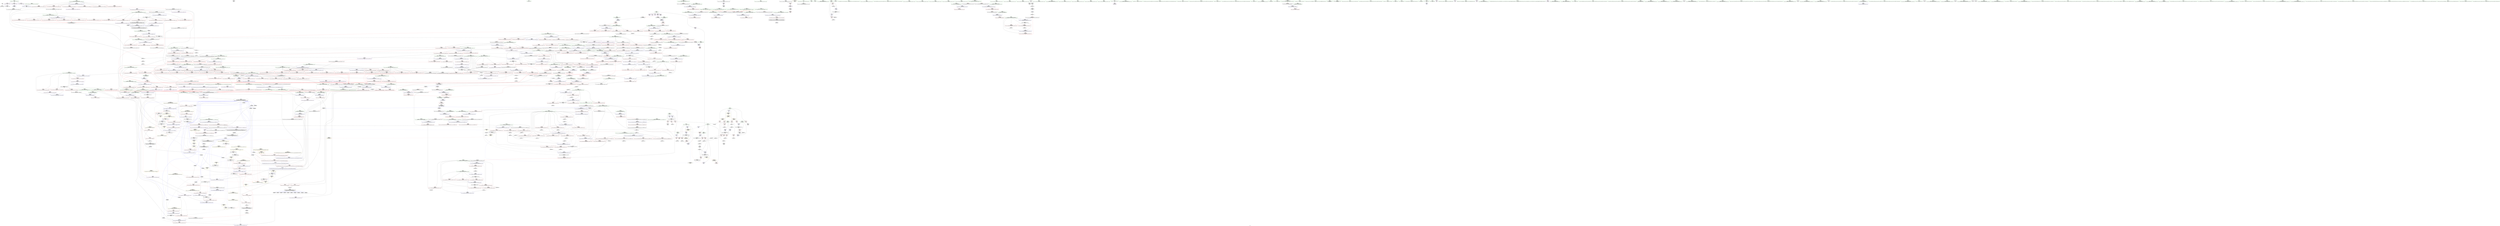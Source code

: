 digraph "SVFG" {
	label="SVFG";

	Node0x55f7e489b1b0 [shape=record,color=grey,label="{NodeID: 0\nNullPtr}"];
	Node0x55f7e489b1b0 -> Node0x55f7e48eedf0[style=solid];
	Node0x55f7e489b1b0 -> Node0x55f7e490e6d0[style=solid];
	Node0x55f7e48f65d0 [shape=record,color=red,label="{NodeID: 443\n761\<--713\n\<--__first.addr\n_ZSt13__adjust_heapIPiliN9__gnu_cxx5__ops15_Iter_less_iterEEvT_T0_S5_T1_T2_\n}"];
	Node0x55f7e48f65d0 -> Node0x55f7e48fb700[style=solid];
	Node0x55f7e48e9fd0 [shape=record,color=green,label="{NodeID: 111\n575\<--576\n__last.addr\<--__last.addr_field_insensitive\n_ZSt11__make_heapIPiN9__gnu_cxx5__ops15_Iter_less_iterEEvT_S4_RT0_\n}"];
	Node0x55f7e48e9fd0 -> Node0x55f7e48f4e40[style=solid];
	Node0x55f7e48e9fd0 -> Node0x55f7e48f4f10[style=solid];
	Node0x55f7e48e9fd0 -> Node0x55f7e4910b90[style=solid];
	Node0x55f7e49e9410 [shape=record,color=black,label="{NodeID: 1661\n1244 = PHI(699, )\n}"];
	Node0x55f7e49e9410 -> Node0x55f7e490ce80[style=solid];
	Node0x55f7e490bf10 [shape=record,color=red,label="{NodeID: 554\n1167\<--1153\n\<--__first.addr\n_ZSt26__unguarded_insertion_sortIPiN9__gnu_cxx5__ops15_Iter_less_iterEEvT_S4_T0_\n}"];
	Node0x55f7e490bf10 -> Node0x55f7e4914470[style=solid];
	Node0x55f7e48eeef0 [shape=record,color=black,label="{NodeID: 222\n219\<--9\nmain_ret\<--\nmain\n}"];
	Node0x55f7e4911a30 [shape=record,color=blue,label="{NodeID: 665\n717\<--709\n__len.addr\<--__len\n_ZSt13__adjust_heapIPiliN9__gnu_cxx5__ops15_Iter_less_iterEEvT_T0_S5_T1_T2_\n}"];
	Node0x55f7e4911a30 -> Node0x55f7e48f6df0[style=dashed];
	Node0x55f7e4911a30 -> Node0x55f7e48f6ec0[style=dashed];
	Node0x55f7e4911a30 -> Node0x55f7e48f6f90[style=dashed];
	Node0x55f7e48fcb50 [shape=record,color=red,label="{NodeID: 333\n113\<--89\n\<--i\n_Z5solvev\n}"];
	Node0x55f7e48fcb50 -> Node0x55f7e4905f10[style=solid];
	Node0x55f7e4903510 [shape=record,color=grey,label="{NodeID: 1108\n77 = Binary(76, 64, )\n}"];
	Node0x55f7e4903510 -> Node0x55f7e490e8a0[style=solid];
	Node0x55f7e48e67c0 [shape=record,color=green,label="{NodeID: 1\n7\<--1\n__dso_handle\<--dummyObj\nGlob }"];
	Node0x55f7e48f66a0 [shape=record,color=red,label="{NodeID: 444\n766\<--713\n\<--__first.addr\n_ZSt13__adjust_heapIPiliN9__gnu_cxx5__ops15_Iter_less_iterEEvT_T0_S5_T1_T2_\n}"];
	Node0x55f7e48f66a0 -> Node0x55f7e48fb7d0[style=solid];
	Node0x55f7e48ea0a0 [shape=record,color=green,label="{NodeID: 112\n577\<--578\n__comp.addr\<--__comp.addr_field_insensitive\n_ZSt11__make_heapIPiN9__gnu_cxx5__ops15_Iter_less_iterEEvT_S4_RT0_\n}"];
	Node0x55f7e48ea0a0 -> Node0x55f7e48f4fe0[style=solid];
	Node0x55f7e48ea0a0 -> Node0x55f7e4910c60[style=solid];
	Node0x55f7e49e9550 [shape=record,color=black,label="{NodeID: 1662\n1269 = PHI(1311, )\n|{<s0>88}}"];
	Node0x55f7e49e9550:s0 -> Node0x55f7e49efc30[style=solid,color=red];
	Node0x55f7e490bfe0 [shape=record,color=red,label="{NodeID: 555\n1171\<--1155\n\<--__last.addr\n_ZSt26__unguarded_insertion_sortIPiN9__gnu_cxx5__ops15_Iter_less_iterEEvT_S4_T0_\n}"];
	Node0x55f7e490bfe0 -> Node0x55f7e4938710[style=solid];
	Node0x55f7e48eefc0 [shape=record,color=black,label="{NodeID: 223\n25\<--24\n\<--_ZSt3cin\nCan only get source location for instruction, argument, global var or function.}"];
	Node0x55f7e48eefc0 -> Node0x55f7e48fb2f0[style=solid];
	Node0x55f7e4911b00 [shape=record,color=blue,label="{NodeID: 666\n719\<--710\n__value.addr\<--__value\n_ZSt13__adjust_heapIPiliN9__gnu_cxx5__ops15_Iter_less_iterEEvT_T0_S5_T1_T2_\n}"];
	Node0x55f7e4911b00 -> Node0x55f7e4907930[style=dashed];
	Node0x55f7e4911b00 -> Node0x55f7e4907a00[style=dashed];
	Node0x55f7e4911b00 -> Node0x55f7e4907ad0[style=dashed];
	Node0x55f7e48fcc20 [shape=record,color=red,label="{NodeID: 334\n119\<--89\n\<--i\n_Z5solvev\n}"];
	Node0x55f7e48fcc20 -> Node0x55f7e492eb80[style=solid];
	Node0x55f7e4903690 [shape=record,color=grey,label="{NodeID: 1109\n603 = Binary(601, 602, )\n}"];
	Node0x55f7e4903690 -> Node0x55f7e4930380[style=solid];
	Node0x55f7e48e6850 [shape=record,color=green,label="{NodeID: 2\n9\<--1\n\<--dummyObj\nCan only get source location for instruction, argument, global var or function.}"];
	Node0x55f7e48f6770 [shape=record,color=red,label="{NodeID: 445\n787\<--713\n\<--__first.addr\n_ZSt13__adjust_heapIPiliN9__gnu_cxx5__ops15_Iter_less_iterEEvT_T0_S5_T1_T2_\n}"];
	Node0x55f7e48f6770 -> Node0x55f7e48fb8a0[style=solid];
	Node0x55f7e48ea170 [shape=record,color=green,label="{NodeID: 113\n579\<--580\n__len\<--__len_field_insensitive\n_ZSt11__make_heapIPiN9__gnu_cxx5__ops15_Iter_less_iterEEvT_S4_RT0_\n}"];
	Node0x55f7e48ea170 -> Node0x55f7e48f50b0[style=solid];
	Node0x55f7e48ea170 -> Node0x55f7e48f5180[style=solid];
	Node0x55f7e48ea170 -> Node0x55f7e4910d30[style=solid];
	Node0x55f7e49e9690 [shape=record,color=black,label="{NodeID: 1663\n1273 = PHI(1311, )\n|{<s0>88}}"];
	Node0x55f7e49e9690:s0 -> Node0x55f7e49efd00[style=solid,color=red];
	Node0x55f7e490c0b0 [shape=record,color=red,label="{NodeID: 556\n1170\<--1157\n\<--__i\n_ZSt26__unguarded_insertion_sortIPiN9__gnu_cxx5__ops15_Iter_less_iterEEvT_S4_T0_\n}"];
	Node0x55f7e490c0b0 -> Node0x55f7e4938710[style=solid];
	Node0x55f7e48ef0c0 [shape=record,color=black,label="{NodeID: 224\n26\<--24\n\<--_ZSt3cin\nCan only get source location for instruction, argument, global var or function.}"];
	Node0x55f7e48ef0c0 -> Node0x55f7e48fc740[style=solid];
	Node0x55f7e4911bd0 [shape=record,color=blue,label="{NodeID: 667\n721\<--733\n__topIndex\<--\n_ZSt13__adjust_heapIPiliN9__gnu_cxx5__ops15_Iter_less_iterEEvT_T0_S5_T1_T2_\n}"];
	Node0x55f7e4911bd0 -> Node0x55f7e48f7060[style=dashed];
	Node0x55f7e48fccf0 [shape=record,color=red,label="{NodeID: 335\n135\<--89\n\<--i\n_Z5solvev\n}"];
	Node0x55f7e48fccf0 -> Node0x55f7e492e580[style=solid];
	Node0x55f7e4903810 [shape=record,color=grey,label="{NodeID: 1110\n324 = Binary(322, 323, )\n}"];
	Node0x55f7e4903810 -> Node0x55f7e4930200[style=solid];
	Node0x55f7e48e6b00 [shape=record,color=green,label="{NodeID: 3\n18\<--1\n\<--dummyObj\nCan only get source location for instruction, argument, global var or function.|{<s0>41}}"];
	Node0x55f7e48e6b00:s0 -> Node0x55f7e49e9da0[style=solid,color=red];
	Node0x55f7e48f6840 [shape=record,color=red,label="{NodeID: 446\n793\<--713\n\<--__first.addr\n_ZSt13__adjust_heapIPiliN9__gnu_cxx5__ops15_Iter_less_iterEEvT_T0_S5_T1_T2_\n}"];
	Node0x55f7e48f6840 -> Node0x55f7e48fb970[style=solid];
	Node0x55f7e48ea240 [shape=record,color=green,label="{NodeID: 114\n581\<--582\n__parent\<--__parent_field_insensitive\n_ZSt11__make_heapIPiN9__gnu_cxx5__ops15_Iter_less_iterEEvT_S4_RT0_\n}"];
	Node0x55f7e48ea240 -> Node0x55f7e48f5250[style=solid];
	Node0x55f7e48ea240 -> Node0x55f7e48f5320[style=solid];
	Node0x55f7e48ea240 -> Node0x55f7e48f53f0[style=solid];
	Node0x55f7e48ea240 -> Node0x55f7e48f54c0[style=solid];
	Node0x55f7e48ea240 -> Node0x55f7e4910e00[style=solid];
	Node0x55f7e48ea240 -> Node0x55f7e4910fa0[style=solid];
	Node0x55f7e49e97d0 [shape=record,color=black,label="{NodeID: 1664\n1275 = PHI(1311, )\n|{<s0>88}}"];
	Node0x55f7e49e97d0:s0 -> Node0x55f7e49efe40[style=solid,color=red];
	Node0x55f7e490c180 [shape=record,color=red,label="{NodeID: 557\n1174\<--1157\n\<--__i\n_ZSt26__unguarded_insertion_sortIPiN9__gnu_cxx5__ops15_Iter_less_iterEEvT_S4_T0_\n|{<s0>77}}"];
	Node0x55f7e490c180:s0 -> Node0x55f7e49eaf70[style=solid,color=red];
	Node0x55f7e497f0d0 [shape=record,color=yellow,style=double,label="{NodeID: 1332\n7V_1 = ENCHI(MR_7V_0)\npts\{16 \}\nFun[_ZSt13move_backwardIPiS0_ET0_T_S2_S1_]|{<s0>80}}"];
	Node0x55f7e497f0d0:s0 -> Node0x55f7e497cb00[style=dashed,color=red];
	Node0x55f7e48ef1c0 [shape=record,color=black,label="{NodeID: 225\n40\<--41\n\<--_ZNSt8ios_base4InitD1Ev\nCan only get source location for instruction, argument, global var or function.}"];
	Node0x55f7e4911ca0 [shape=record,color=blue,label="{NodeID: 668\n723\<--735\n__secondChild\<--\n_ZSt13__adjust_heapIPiliN9__gnu_cxx5__ops15_Iter_less_iterEEvT_T0_S5_T1_T2_\n}"];
	Node0x55f7e4911ca0 -> Node0x55f7e48f7130[style=dashed];
	Node0x55f7e4911ca0 -> Node0x55f7e48f7200[style=dashed];
	Node0x55f7e4911ca0 -> Node0x55f7e49075f0[style=dashed];
	Node0x55f7e4911ca0 -> Node0x55f7e49076c0[style=dashed];
	Node0x55f7e4911ca0 -> Node0x55f7e4911d70[style=dashed];
	Node0x55f7e4911ca0 -> Node0x55f7e49120b0[style=dashed];
	Node0x55f7e4911ca0 -> Node0x55f7e49659e0[style=dashed];
	Node0x55f7e48fcdc0 [shape=record,color=red,label="{NodeID: 336\n139\<--89\n\<--i\n_Z5solvev\n}"];
	Node0x55f7e48fcdc0 -> Node0x55f7e492e880[style=solid];
	Node0x55f7e4903990 [shape=record,color=grey,label="{NodeID: 1111\n1337 = Binary(1335, 1336, )\n}"];
	Node0x55f7e4903990 -> Node0x55f7e4903b10[style=solid];
	Node0x55f7e48e6b90 [shape=record,color=green,label="{NodeID: 4\n20\<--1\n.str\<--dummyObj\nGlob }"];
	Node0x55f7e48f6910 [shape=record,color=red,label="{NodeID: 447\n807\<--713\n\<--__first.addr\n_ZSt13__adjust_heapIPiliN9__gnu_cxx5__ops15_Iter_less_iterEEvT_T0_S5_T1_T2_\n|{<s0>48}}"];
	Node0x55f7e48f6910:s0 -> Node0x55f7e49eb0c0[style=solid,color=red];
	Node0x55f7e48ef540 [shape=record,color=green,label="{NodeID: 115\n583\<--584\n__value\<--__value_field_insensitive\n_ZSt11__make_heapIPiN9__gnu_cxx5__ops15_Iter_less_iterEEvT_S4_RT0_\n|{|<s1>36}}"];
	Node0x55f7e48ef540 -> Node0x55f7e4910ed0[style=solid];
	Node0x55f7e48ef540:s1 -> Node0x55f7e49ecec0[style=solid,color=red];
	Node0x55f7e49e9910 [shape=record,color=black,label="{NodeID: 1665\n1276 = PHI(1287, )\n}"];
	Node0x55f7e49e9910 -> Node0x55f7e48f8ea0[style=solid];
	Node0x55f7e490c250 [shape=record,color=red,label="{NodeID: 558\n1178\<--1157\n\<--__i\n_ZSt26__unguarded_insertion_sortIPiN9__gnu_cxx5__ops15_Iter_less_iterEEvT_S4_T0_\n}"];
	Node0x55f7e490c250 -> Node0x55f7e48fad40[style=solid];
	Node0x55f7e48ef2c0 [shape=record,color=black,label="{NodeID: 226\n71\<--70\nidxprom\<--\n_Z4initv\n}"];
	Node0x55f7e4911d70 [shape=record,color=blue,label="{NodeID: 669\n723\<--746\n__secondChild\<--mul\n_ZSt13__adjust_heapIPiliN9__gnu_cxx5__ops15_Iter_less_iterEEvT_T0_S5_T1_T2_\n}"];
	Node0x55f7e4911d70 -> Node0x55f7e48f7130[style=dashed];
	Node0x55f7e4911d70 -> Node0x55f7e48f7200[style=dashed];
	Node0x55f7e4911d70 -> Node0x55f7e48f72d0[style=dashed];
	Node0x55f7e4911d70 -> Node0x55f7e48f73a0[style=dashed];
	Node0x55f7e4911d70 -> Node0x55f7e48f7470[style=dashed];
	Node0x55f7e4911d70 -> Node0x55f7e48f7540[style=dashed];
	Node0x55f7e4911d70 -> Node0x55f7e4907520[style=dashed];
	Node0x55f7e4911d70 -> Node0x55f7e49075f0[style=dashed];
	Node0x55f7e4911d70 -> Node0x55f7e49076c0[style=dashed];
	Node0x55f7e4911d70 -> Node0x55f7e4911d70[style=dashed];
	Node0x55f7e4911d70 -> Node0x55f7e4911e40[style=dashed];
	Node0x55f7e4911d70 -> Node0x55f7e49120b0[style=dashed];
	Node0x55f7e4911d70 -> Node0x55f7e49659e0[style=dashed];
	Node0x55f7e48fce90 [shape=record,color=red,label="{NodeID: 337\n154\<--89\n\<--i\n_Z5solvev\n}"];
	Node0x55f7e48fce90 -> Node0x55f7e492f000[style=solid];
	Node0x55f7e4903b10 [shape=record,color=grey,label="{NodeID: 1112\n1338 = Binary(1337, 276, )\n}"];
	Node0x55f7e4903b10 -> Node0x55f7e49158c0[style=solid];
	Node0x55f7e48e6c20 [shape=record,color=green,label="{NodeID: 5\n22\<--1\n.str.1\<--dummyObj\nGlob }"];
	Node0x55f7e48f69e0 [shape=record,color=red,label="{NodeID: 448\n733\<--715\n\<--__holeIndex.addr\n_ZSt13__adjust_heapIPiliN9__gnu_cxx5__ops15_Iter_less_iterEEvT_T0_S5_T1_T2_\n}"];
	Node0x55f7e48f69e0 -> Node0x55f7e4911bd0[style=solid];
	Node0x55f7e48ef610 [shape=record,color=green,label="{NodeID: 116\n585\<--586\nagg.tmp\<--agg.tmp_field_insensitive\n_ZSt11__make_heapIPiN9__gnu_cxx5__ops15_Iter_less_iterEEvT_S4_RT0_\n}"];
	Node0x55f7e49e9a50 [shape=record,color=black,label="{NodeID: 1666\n1307 = PHI(1318, )\n}"];
	Node0x55f7e49e9a50 -> Node0x55f7e48f9040[style=solid];
	Node0x55f7e490c320 [shape=record,color=red,label="{NodeID: 559\n1196\<--1187\n\<--__first.addr\n_ZSt13move_backwardIPiS0_ET0_T_S2_S1_\n|{<s0>78}}"];
	Node0x55f7e490c320:s0 -> Node0x55f7e49eeb20[style=solid,color=red];
	Node0x55f7e48ef390 [shape=record,color=black,label="{NodeID: 227\n96\<--95\nidx.ext\<--\n_Z5solvev\n}"];
	Node0x55f7e4911e40 [shape=record,color=blue,label="{NodeID: 670\n723\<--758\n__secondChild\<--dec\n_ZSt13__adjust_heapIPiliN9__gnu_cxx5__ops15_Iter_less_iterEEvT_T0_S5_T1_T2_\n}"];
	Node0x55f7e4911e40 -> Node0x55f7e48f7130[style=dashed];
	Node0x55f7e4911e40 -> Node0x55f7e48f7200[style=dashed];
	Node0x55f7e4911e40 -> Node0x55f7e48f7540[style=dashed];
	Node0x55f7e4911e40 -> Node0x55f7e4907520[style=dashed];
	Node0x55f7e4911e40 -> Node0x55f7e49075f0[style=dashed];
	Node0x55f7e4911e40 -> Node0x55f7e49076c0[style=dashed];
	Node0x55f7e4911e40 -> Node0x55f7e4911d70[style=dashed];
	Node0x55f7e4911e40 -> Node0x55f7e49120b0[style=dashed];
	Node0x55f7e4911e40 -> Node0x55f7e49659e0[style=dashed];
	Node0x55f7e48fcf60 [shape=record,color=red,label="{NodeID: 338\n118\<--91\n\<--j\n_Z5solvev\n}"];
	Node0x55f7e48fcf60 -> Node0x55f7e4905a90[style=solid];
	Node0x55f7e4903c90 [shape=record,color=grey,label="{NodeID: 1113\n1345 = Binary(18, 1344, )\n}"];
	Node0x55f7e48e6cb0 [shape=record,color=green,label="{NodeID: 6\n24\<--1\n_ZSt3cin\<--dummyObj\nGlob }"];
	Node0x55f7e48f6ab0 [shape=record,color=red,label="{NodeID: 449\n735\<--715\n\<--__holeIndex.addr\n_ZSt13__adjust_heapIPiliN9__gnu_cxx5__ops15_Iter_less_iterEEvT_T0_S5_T1_T2_\n}"];
	Node0x55f7e48f6ab0 -> Node0x55f7e4911ca0[style=solid];
	Node0x55f7e48ef6e0 [shape=record,color=green,label="{NodeID: 117\n615\<--616\n_ZSt4moveIRiEONSt16remove_referenceIT_E4typeEOS2_\<--_ZSt4moveIRiEONSt16remove_referenceIT_E4typeEOS2__field_insensitive\n}"];
	Node0x55f7e49e9b90 [shape=record,color=black,label="{NodeID: 1667\n707 = PHI(619, 687, )\n0th arg _ZSt13__adjust_heapIPiliN9__gnu_cxx5__ops15_Iter_less_iterEEvT_T0_S5_T1_T2_ }"];
	Node0x55f7e49e9b90 -> Node0x55f7e4911890[style=solid];
	Node0x55f7e490c3f0 [shape=record,color=red,label="{NodeID: 560\n1200\<--1189\n\<--__last.addr\n_ZSt13move_backwardIPiS0_ET0_T_S2_S1_\n|{<s0>79}}"];
	Node0x55f7e490c3f0:s0 -> Node0x55f7e49eeb20[style=solid,color=red];
	Node0x55f7e48ef460 [shape=record,color=black,label="{NodeID: 228\n123\<--122\n\<--cmp3\n_Z5solvev\n}"];
	Node0x55f7e4911f10 [shape=record,color=blue,label="{NodeID: 671\n768\<--765\nadd.ptr5\<--\n_ZSt13__adjust_heapIPiliN9__gnu_cxx5__ops15_Iter_less_iterEEvT_T0_S5_T1_T2_\n}"];
	Node0x55f7e4911f10 -> Node0x55f7e4975f00[style=dashed];
	Node0x55f7e48fd030 [shape=record,color=red,label="{NodeID: 339\n149\<--91\n\<--j\n_Z5solvev\n}"];
	Node0x55f7e48fd030 -> Node0x55f7e492f900[style=solid];
	Node0x55f7e4903e10 [shape=record,color=grey,label="{NodeID: 1114\n1351 = Binary(276, 1350, )\n}"];
	Node0x55f7e48e74f0 [shape=record,color=green,label="{NodeID: 7\n28\<--1\n\<--dummyObj\nCan only get source location for instruction, argument, global var or function.}"];
	Node0x55f7e48f6b80 [shape=record,color=red,label="{NodeID: 450\n767\<--715\n\<--__holeIndex.addr\n_ZSt13__adjust_heapIPiliN9__gnu_cxx5__ops15_Iter_less_iterEEvT_T0_S5_T1_T2_\n}"];
	Node0x55f7e48ef7e0 [shape=record,color=green,label="{NodeID: 118\n626\<--627\n_ZSt13__adjust_heapIPiliN9__gnu_cxx5__ops15_Iter_less_iterEEvT_T0_S5_T1_T2_\<--_ZSt13__adjust_heapIPiliN9__gnu_cxx5__ops15_Iter_less_iterEEvT_T0_S5_T1_T2__field_insensitive\n}"];
	Node0x55f7e49e9da0 [shape=record,color=black,label="{NodeID: 1668\n708 = PHI(620, 18, )\n1st arg _ZSt13__adjust_heapIPiliN9__gnu_cxx5__ops15_Iter_less_iterEEvT_T0_S5_T1_T2_ }"];
	Node0x55f7e49e9da0 -> Node0x55f7e4911960[style=solid];
	Node0x55f7e490c4c0 [shape=record,color=red,label="{NodeID: 561\n1202\<--1191\n\<--__result.addr\n_ZSt13move_backwardIPiS0_ET0_T_S2_S1_\n|{<s0>80}}"];
	Node0x55f7e490c4c0:s0 -> Node0x55f7e49edfc0[style=solid,color=red];
	Node0x55f7e48f7640 [shape=record,color=black,label="{NodeID: 229\n131\<--127\nidxprom\<--\n_Z5solvev\n}"];
	Node0x55f7e4911fe0 [shape=record,color=blue,label="{NodeID: 672\n715\<--770\n__holeIndex.addr\<--\n_ZSt13__adjust_heapIPiliN9__gnu_cxx5__ops15_Iter_less_iterEEvT_T0_S5_T1_T2_\n}"];
	Node0x55f7e4911fe0 -> Node0x55f7e48f6b80[style=dashed];
	Node0x55f7e4911fe0 -> Node0x55f7e48f6c50[style=dashed];
	Node0x55f7e4911fe0 -> Node0x55f7e4911fe0[style=dashed];
	Node0x55f7e4911fe0 -> Node0x55f7e4912250[style=dashed];
	Node0x55f7e4911fe0 -> Node0x55f7e49654e0[style=dashed];
	Node0x55f7e48fd100 [shape=record,color=red,label="{NodeID: 340\n137\<--93\n\<--cur\n_Z5solvev\n}"];
	Node0x55f7e48fd100 -> Node0x55f7e492e700[style=solid];
	Node0x55f7e4903f90 [shape=record,color=grey,label="{NodeID: 1115\n109 = Binary(108, 110, )\n}"];
	Node0x55f7e4903f90 -> Node0x55f7e490eb10[style=solid];
	Node0x55f7e48e7580 [shape=record,color=green,label="{NodeID: 8\n64\<--1\n\<--dummyObj\nCan only get source location for instruction, argument, global var or function.}"];
	Node0x55f7e48f6c50 [shape=record,color=red,label="{NodeID: 451\n794\<--715\n\<--__holeIndex.addr\n_ZSt13__adjust_heapIPiliN9__gnu_cxx5__ops15_Iter_less_iterEEvT_T0_S5_T1_T2_\n}"];
	Node0x55f7e4978c00 [shape=record,color=yellow,style=double,label="{NodeID: 1226\n141V_1 = ENCHI(MR_141V_0)\npts\{584 671 845 1060 1092 1214 \}\nFun[_ZSt13__adjust_heapIPiliN9__gnu_cxx5__ops15_Iter_less_iterEEvT_T0_S5_T1_T2_]}"];
	Node0x55f7e4978c00 -> Node0x55f7e4907930[style=dashed];
	Node0x55f7e4978c00 -> Node0x55f7e4907a00[style=dashed];
	Node0x55f7e4978c00 -> Node0x55f7e4907ad0[style=dashed];
	Node0x55f7e48ef8e0 [shape=record,color=green,label="{NodeID: 119\n641\<--642\nthis.addr\<--this.addr_field_insensitive\n_ZNK9__gnu_cxx5__ops15_Iter_less_iterclIPiS3_EEbT_T0_\n}"];
	Node0x55f7e48ef8e0 -> Node0x55f7e48f5730[style=solid];
	Node0x55f7e48ef8e0 -> Node0x55f7e4911070[style=solid];
	Node0x55f7e49e9f20 [shape=record,color=black,label="{NodeID: 1669\n709 = PHI(621, 693, )\n2nd arg _ZSt13__adjust_heapIPiliN9__gnu_cxx5__ops15_Iter_less_iterEEvT_T0_S5_T1_T2_ }"];
	Node0x55f7e49e9f20 -> Node0x55f7e4911a30[style=solid];
	Node0x55f7e490c590 [shape=record,color=red,label="{NodeID: 562\n1218\<--1211\n\<--__last.addr\n_ZSt25__unguarded_linear_insertIPiN9__gnu_cxx5__ops14_Val_less_iterEEvT_T0_\n|{<s0>81}}"];
	Node0x55f7e490c590:s0 -> Node0x55f7e49ecec0[style=solid,color=red];
	Node0x55f7e48f7710 [shape=record,color=black,label="{NodeID: 230\n144\<--143\nconv\<--mul9\n_Z5solvev\n}"];
	Node0x55f7e48f7710 -> Node0x55f7e492f780[style=solid];
	Node0x55f7e49120b0 [shape=record,color=blue,label="{NodeID: 673\n723\<--785\n__secondChild\<--mul12\n_ZSt13__adjust_heapIPiliN9__gnu_cxx5__ops15_Iter_less_iterEEvT_T0_S5_T1_T2_\n}"];
	Node0x55f7e49120b0 -> Node0x55f7e4907790[style=dashed];
	Node0x55f7e49120b0 -> Node0x55f7e4907860[style=dashed];
	Node0x55f7e49120b0 -> Node0x55f7e49659e0[style=dashed];
	Node0x55f7e48fd1d0 [shape=record,color=red,label="{NodeID: 341\n141\<--93\n\<--cur\n_Z5solvev\n}"];
	Node0x55f7e48fd1d0 -> Node0x55f7e492f600[style=solid];
	Node0x55f7e4904110 [shape=record,color=grey,label="{NodeID: 1116\n1358 = Binary(18, 1357, )\n}"];
	Node0x55f7e48e7610 [shape=record,color=green,label="{NodeID: 9\n110\<--1\n\<--dummyObj\nCan only get source location for instruction, argument, global var or function.}"];
	Node0x55f7e48f6d20 [shape=record,color=red,label="{NodeID: 452\n808\<--715\n\<--__holeIndex.addr\n_ZSt13__adjust_heapIPiliN9__gnu_cxx5__ops15_Iter_less_iterEEvT_T0_S5_T1_T2_\n|{<s0>48}}"];
	Node0x55f7e48f6d20:s0 -> Node0x55f7e49eb1d0[style=solid,color=red];
	Node0x55f7e48ef9b0 [shape=record,color=green,label="{NodeID: 120\n643\<--644\n__it1.addr\<--__it1.addr_field_insensitive\n_ZNK9__gnu_cxx5__ops15_Iter_less_iterclIPiS3_EEbT_T0_\n}"];
	Node0x55f7e48ef9b0 -> Node0x55f7e48f5800[style=solid];
	Node0x55f7e48ef9b0 -> Node0x55f7e4911140[style=solid];
	Node0x55f7e49ea0a0 [shape=record,color=black,label="{NodeID: 1670\n710 = PHI(623, 695, )\n3rd arg _ZSt13__adjust_heapIPiliN9__gnu_cxx5__ops15_Iter_less_iterEEvT_T0_S5_T1_T2_ }"];
	Node0x55f7e49ea0a0 -> Node0x55f7e4911b00[style=solid];
	Node0x55f7e490c660 [shape=record,color=red,label="{NodeID: 563\n1222\<--1211\n\<--__last.addr\n_ZSt25__unguarded_linear_insertIPiN9__gnu_cxx5__ops14_Val_less_iterEEvT_T0_\n}"];
	Node0x55f7e490c660 -> Node0x55f7e4914a20[style=solid];
	Node0x55f7e48f77e0 [shape=record,color=black,label="{NodeID: 231\n233\<--232\n\<--vbase.offset.ptr\nmain\n}"];
	Node0x55f7e48f77e0 -> Node0x55f7e48fd5e0[style=solid];
	Node0x55f7e4912180 [shape=record,color=blue,label="{NodeID: 674\n795\<--792\nadd.ptr16\<--\n_ZSt13__adjust_heapIPiliN9__gnu_cxx5__ops15_Iter_less_iterEEvT_T0_S5_T1_T2_\n}"];
	Node0x55f7e4912180 -> Node0x55f7e4964fe0[style=dashed];
	Node0x55f7e48fd2a0 [shape=record,color=red,label="{NodeID: 342\n133\<--132\n\<--arrayidx\n_Z5solvev\n}"];
	Node0x55f7e48fd2a0 -> Node0x55f7e490ed80[style=solid];
	Node0x55f7e4904290 [shape=record,color=grey,label="{NodeID: 1117\n108 = Binary(107, 64, )\n}"];
	Node0x55f7e4904290 -> Node0x55f7e4903f90[style=solid];
	Node0x55f7e48e76a0 [shape=record,color=green,label="{NodeID: 10\n129\<--1\n\<--dummyObj\nCan only get source location for instruction, argument, global var or function.}"];
	Node0x55f7e48f6df0 [shape=record,color=red,label="{NodeID: 453\n739\<--717\n\<--__len.addr\n_ZSt13__adjust_heapIPiliN9__gnu_cxx5__ops15_Iter_less_iterEEvT_T0_S5_T1_T2_\n}"];
	Node0x55f7e48f6df0 -> Node0x55f7e492cc00[style=solid];
	Node0x55f7e48efa80 [shape=record,color=green,label="{NodeID: 121\n645\<--646\n__it2.addr\<--__it2.addr_field_insensitive\n_ZNK9__gnu_cxx5__ops15_Iter_less_iterclIPiS3_EEbT_T0_\n}"];
	Node0x55f7e48efa80 -> Node0x55f7e48f58d0[style=solid];
	Node0x55f7e48efa80 -> Node0x55f7e4911210[style=solid];
	Node0x55f7e49ea220 [shape=record,color=black,label="{NodeID: 1671\n1319 = PHI(1304, )\n0th arg _ZNSt20__copy_move_backwardILb1ELb1ESt26random_access_iterator_tagE13__copy_move_bIiEEPT_PKS3_S6_S4_ }"];
	Node0x55f7e49ea220 -> Node0x55f7e4915650[style=solid];
	Node0x55f7e490c730 [shape=record,color=red,label="{NodeID: 564\n1236\<--1211\n\<--__last.addr\n_ZSt25__unguarded_linear_insertIPiN9__gnu_cxx5__ops14_Val_less_iterEEvT_T0_\n}"];
	Node0x55f7e490c730 -> Node0x55f7e4914bc0[style=solid];
	Node0x55f7e497f720 [shape=record,color=yellow,style=double,label="{NodeID: 1339\n209V_1 = ENCHI(MR_209V_0)\npts\{584 671 720 845 1060 1214 \}\nFun[_ZSt16__insertion_sortIPiN9__gnu_cxx5__ops15_Iter_less_iterEEvT_S4_T0_]}"];
	Node0x55f7e497f720 -> Node0x55f7e490bd70[style=dashed];
	Node0x55f7e497f720 -> Node0x55f7e490be40[style=dashed];
	Node0x55f7e48f78b0 [shape=record,color=black,label="{NodeID: 232\n236\<--235\n\<--add.ptr\nmain\n}"];
	Node0x55f7e4912250 [shape=record,color=blue,label="{NodeID: 675\n715\<--798\n__holeIndex.addr\<--sub17\n_ZSt13__adjust_heapIPiliN9__gnu_cxx5__ops15_Iter_less_iterEEvT_T0_S5_T1_T2_\n}"];
	Node0x55f7e4912250 -> Node0x55f7e49654e0[style=dashed];
	Node0x55f7e48fd370 [shape=record,color=red,label="{NodeID: 343\n172\<--162\n\<--__first.addr\n_ZSt4sortIPiEvT_S1_\n|{<s0>7}}"];
	Node0x55f7e48fd370:s0 -> Node0x55f7e49ebb60[style=solid,color=red];
	Node0x55f7e4904410 [shape=record,color=grey,label="{NodeID: 1118\n555 = Binary(554, 276, )\n}"];
	Node0x55f7e4904410 -> Node0x55f7e4906e10[style=solid];
	Node0x55f7e48e77a0 [shape=record,color=green,label="{NodeID: 11\n224\<--1\n\<--dummyObj\nCan only get source location for instruction, argument, global var or function.}"];
	Node0x55f7e48f6ec0 [shape=record,color=red,label="{NodeID: 454\n773\<--717\n\<--__len.addr\n_ZSt13__adjust_heapIPiliN9__gnu_cxx5__ops15_Iter_less_iterEEvT_T0_S5_T1_T2_\n}"];
	Node0x55f7e48f6ec0 -> Node0x55f7e4904a10[style=solid];
	Node0x55f7e48efb50 [shape=record,color=green,label="{NodeID: 122\n662\<--663\n__first.addr\<--__first.addr_field_insensitive\n_ZSt10__pop_heapIPiN9__gnu_cxx5__ops15_Iter_less_iterEEvT_S4_S4_RT0_\n}"];
	Node0x55f7e48efb50 -> Node0x55f7e48f5b40[style=solid];
	Node0x55f7e48efb50 -> Node0x55f7e48f5c10[style=solid];
	Node0x55f7e48efb50 -> Node0x55f7e48f5ce0[style=solid];
	Node0x55f7e48efb50 -> Node0x55f7e49112e0[style=solid];
	Node0x55f7e49ea330 [shape=record,color=black,label="{NodeID: 1672\n1320 = PHI(1305, )\n1st arg _ZNSt20__copy_move_backwardILb1ELb1ESt26random_access_iterator_tagE13__copy_move_bIiEEPT_PKS3_S6_S4_ }"];
	Node0x55f7e49ea330 -> Node0x55f7e4915720[style=solid];
	Node0x55f7e490c800 [shape=record,color=red,label="{NodeID: 565\n1246\<--1211\n\<--__last.addr\n_ZSt25__unguarded_linear_insertIPiN9__gnu_cxx5__ops14_Val_less_iterEEvT_T0_\n}"];
	Node0x55f7e490c800 -> Node0x55f7e4914e30[style=solid];
	Node0x55f7e48f7980 [shape=record,color=black,label="{NodeID: 233\n272\<--270\nsub.ptr.lhs.cast\<--\n_ZSt6__sortIPiN9__gnu_cxx5__ops15_Iter_less_iterEEvT_S4_T0_\n}"];
	Node0x55f7e48f7980 -> Node0x55f7e4904d10[style=solid];
	Node0x55f7e4912320 [shape=record,color=blue,label="{NodeID: 676\n818\<--817\n__t.addr\<--__t\n_ZSt4moveIRN9__gnu_cxx5__ops15_Iter_less_iterEEONSt16remove_referenceIT_E4typeEOS5_\n}"];
	Node0x55f7e4912320 -> Node0x55f7e4907ba0[style=dashed];
	Node0x55f7e48fd440 [shape=record,color=red,label="{NodeID: 344\n173\<--164\n\<--__last.addr\n_ZSt4sortIPiEvT_S1_\n|{<s0>7}}"];
	Node0x55f7e48fd440:s0 -> Node0x55f7e49ebc70[style=solid,color=red];
	Node0x55f7e4904590 [shape=record,color=grey,label="{NodeID: 1119\n554 = Binary(552, 553, )\n}"];
	Node0x55f7e4904590 -> Node0x55f7e4904410[style=solid];
	Node0x55f7e48e78a0 [shape=record,color=green,label="{NodeID: 12\n228\<--1\n\<--dummyObj\nCan only get source location for instruction, argument, global var or function.}"];
	Node0x55f7e48f6f90 [shape=record,color=red,label="{NodeID: 455\n778\<--717\n\<--__len.addr\n_ZSt13__adjust_heapIPiliN9__gnu_cxx5__ops15_Iter_less_iterEEvT_T0_S5_T1_T2_\n}"];
	Node0x55f7e48f6f90 -> Node0x55f7e4904710[style=solid];
	Node0x55f7e48efc20 [shape=record,color=green,label="{NodeID: 123\n664\<--665\n__last.addr\<--__last.addr_field_insensitive\n_ZSt10__pop_heapIPiN9__gnu_cxx5__ops15_Iter_less_iterEEvT_S4_S4_RT0_\n}"];
	Node0x55f7e48efc20 -> Node0x55f7e48f5db0[style=solid];
	Node0x55f7e48efc20 -> Node0x55f7e49113b0[style=solid];
	Node0x55f7e49ea440 [shape=record,color=black,label="{NodeID: 1673\n1321 = PHI(1306, )\n2nd arg _ZNSt20__copy_move_backwardILb1ELb1ESt26random_access_iterator_tagE13__copy_move_bIiEEPT_PKS3_S6_S4_ }"];
	Node0x55f7e49ea440 -> Node0x55f7e49157f0[style=solid];
	Node0x55f7e490c8d0 [shape=record,color=red,label="{NodeID: 566\n1224\<--1215\n\<--__next\n_ZSt25__unguarded_linear_insertIPiN9__gnu_cxx5__ops14_Val_less_iterEEvT_T0_\n}"];
	Node0x55f7e490c8d0 -> Node0x55f7e48fae10[style=solid];
	Node0x55f7e48f7a50 [shape=record,color=black,label="{NodeID: 234\n273\<--271\nsub.ptr.rhs.cast\<--\n_ZSt6__sortIPiN9__gnu_cxx5__ops15_Iter_less_iterEEvT_S4_T0_\n}"];
	Node0x55f7e48f7a50 -> Node0x55f7e4904d10[style=solid];
	Node0x55f7e49123f0 [shape=record,color=blue,label="{NodeID: 677\n827\<--824\nthis.addr\<--this\n_ZN9__gnu_cxx5__ops14_Iter_less_valC2ENS0_15_Iter_less_iterE\n}"];
	Node0x55f7e49123f0 -> Node0x55f7e4907c70[style=dashed];
	Node0x55f7e48fd510 [shape=record,color=red,label="{NodeID: 345\n205\<--197\n\<--t\n_Z3runv\n}"];
	Node0x55f7e48fd510 -> Node0x55f7e4905490[style=solid];
	Node0x55f7e4904710 [shape=record,color=grey,label="{NodeID: 1120\n779 = Binary(778, 281, )\n}"];
	Node0x55f7e4904710 -> Node0x55f7e4904890[style=solid];
	Node0x55f7e48e79a0 [shape=record,color=green,label="{NodeID: 13\n276\<--1\n\<--dummyObj\nCan only get source location for instruction, argument, global var or function.}"];
	Node0x55f7e48f7060 [shape=record,color=red,label="{NodeID: 456\n809\<--721\n\<--__topIndex\n_ZSt13__adjust_heapIPiliN9__gnu_cxx5__ops15_Iter_less_iterEEvT_T0_S5_T1_T2_\n|{<s0>48}}"];
	Node0x55f7e48f7060:s0 -> Node0x55f7e49eb2e0[style=solid,color=red];
	Node0x55f7e48efcf0 [shape=record,color=green,label="{NodeID: 124\n666\<--667\n__result.addr\<--__result.addr_field_insensitive\n_ZSt10__pop_heapIPiN9__gnu_cxx5__ops15_Iter_less_iterEEvT_S4_S4_RT0_\n}"];
	Node0x55f7e48efcf0 -> Node0x55f7e48f5e80[style=solid];
	Node0x55f7e48efcf0 -> Node0x55f7e48f5f50[style=solid];
	Node0x55f7e48efcf0 -> Node0x55f7e4911480[style=solid];
	Node0x55f7e49ea550 [shape=record,color=black,label="{NodeID: 1674\n358 = PHI(275, )\n0th arg _ZSt4__lgl }"];
	Node0x55f7e49ea550 -> Node0x55f7e490fc20[style=solid];
	Node0x55f7e490c9a0 [shape=record,color=red,label="{NodeID: 567\n1228\<--1215\n\<--__next\n_ZSt25__unguarded_linear_insertIPiN9__gnu_cxx5__ops14_Val_less_iterEEvT_T0_\n|{<s0>82}}"];
	Node0x55f7e490c9a0:s0 -> Node0x55f7e49ee710[style=solid,color=red];
	Node0x55f7e48f7b20 [shape=record,color=black,label="{NodeID: 235\n322\<--320\nsub.ptr.lhs.cast\<--\n_ZSt16__introsort_loopIPilN9__gnu_cxx5__ops15_Iter_less_iterEEvT_S4_T0_T1_\n}"];
	Node0x55f7e48f7b20 -> Node0x55f7e4903810[style=solid];
	Node0x55f7e49124c0 [shape=record,color=blue,label="{NodeID: 678\n838\<--833\n__first.addr\<--__first\n_ZSt11__push_heapIPiliN9__gnu_cxx5__ops14_Iter_less_valEEvT_T0_S5_T1_RT2_\n}"];
	Node0x55f7e49124c0 -> Node0x55f7e4907d40[style=dashed];
	Node0x55f7e49124c0 -> Node0x55f7e4907e10[style=dashed];
	Node0x55f7e49124c0 -> Node0x55f7e4907ee0[style=dashed];
	Node0x55f7e49124c0 -> Node0x55f7e4907fb0[style=dashed];
	Node0x55f7e48fd5e0 [shape=record,color=red,label="{NodeID: 346\n234\<--233\nvbase.offset\<--\nmain\n}"];
	Node0x55f7e4904890 [shape=record,color=grey,label="{NodeID: 1121\n780 = Binary(779, 281, )\n}"];
	Node0x55f7e4904890 -> Node0x55f7e4907410[style=solid];
	Node0x55f7e48e7aa0 [shape=record,color=green,label="{NodeID: 14\n281\<--1\n\<--dummyObj\nCan only get source location for instruction, argument, global var or function.}"];
	Node0x55f7e48f7130 [shape=record,color=red,label="{NodeID: 457\n738\<--723\n\<--__secondChild\n_ZSt13__adjust_heapIPiliN9__gnu_cxx5__ops15_Iter_less_iterEEvT_T0_S5_T1_T2_\n}"];
	Node0x55f7e48f7130 -> Node0x55f7e4905310[style=solid];
	Node0x55f7e48efdc0 [shape=record,color=green,label="{NodeID: 125\n668\<--669\n__comp.addr\<--__comp.addr_field_insensitive\n_ZSt10__pop_heapIPiN9__gnu_cxx5__ops15_Iter_less_iterEEvT_S4_S4_RT0_\n}"];
	Node0x55f7e48efdc0 -> Node0x55f7e48f6020[style=solid];
	Node0x55f7e48efdc0 -> Node0x55f7e4911550[style=solid];
	Node0x55f7e49ea690 [shape=record,color=black,label="{NodeID: 1675\n1038 = PHI(944, 954, 958, 968, 976, 980, 1030, )\n0th arg _ZSt9iter_swapIPiS0_EvT_T0_ }"];
	Node0x55f7e49ea690 -> Node0x55f7e4913840[style=solid];
	Node0x55f7e490ca70 [shape=record,color=red,label="{NodeID: 568\n1233\<--1215\n\<--__next\n_ZSt25__unguarded_linear_insertIPiN9__gnu_cxx5__ops14_Val_less_iterEEvT_T0_\n|{<s0>83}}"];
	Node0x55f7e490ca70:s0 -> Node0x55f7e49ecec0[style=solid,color=red];
	Node0x55f7e48f7bf0 [shape=record,color=black,label="{NodeID: 236\n323\<--321\nsub.ptr.rhs.cast\<--\n_ZSt16__introsort_loopIPilN9__gnu_cxx5__ops15_Iter_less_iterEEvT_S4_T0_T1_\n}"];
	Node0x55f7e48f7bf0 -> Node0x55f7e4903810[style=solid];
	Node0x55f7e4912590 [shape=record,color=blue,label="{NodeID: 679\n840\<--834\n__holeIndex.addr\<--__holeIndex\n_ZSt11__push_heapIPiliN9__gnu_cxx5__ops14_Iter_less_valEEvT_T0_S5_T1_RT2_\n}"];
	Node0x55f7e4912590 -> Node0x55f7e4908080[style=dashed];
	Node0x55f7e4912590 -> Node0x55f7e49645e0[style=dashed];
	Node0x55f7e48fd6b0 [shape=record,color=red,label="{NodeID: 347\n264\<--254\n\<--__first.addr\n_ZSt6__sortIPiN9__gnu_cxx5__ops15_Iter_less_iterEEvT_S4_T0_\n}"];
	Node0x55f7e48fd6b0 -> Node0x55f7e4938590[style=solid];
	Node0x55f7e4904a10 [shape=record,color=grey,label="{NodeID: 1122\n774 = Binary(773, 557, )\n}"];
	Node0x55f7e4904a10 -> Node0x55f7e4906f90[style=solid];
	Node0x55f7e48e7ba0 [shape=record,color=green,label="{NodeID: 15\n327\<--1\n\<--dummyObj\nCan only get source location for instruction, argument, global var or function.}"];
	Node0x55f7e48f7200 [shape=record,color=red,label="{NodeID: 458\n744\<--723\n\<--__secondChild\n_ZSt13__adjust_heapIPiliN9__gnu_cxx5__ops15_Iter_less_iterEEvT_T0_S5_T1_T2_\n}"];
	Node0x55f7e48f7200 -> Node0x55f7e492d980[style=solid];
	Node0x55f7e48efe90 [shape=record,color=green,label="{NodeID: 126\n670\<--671\n__value\<--__value_field_insensitive\n_ZSt10__pop_heapIPiN9__gnu_cxx5__ops15_Iter_less_iterEEvT_S4_S4_RT0_\n|{|<s1>40}}"];
	Node0x55f7e48efe90 -> Node0x55f7e4911620[style=solid];
	Node0x55f7e48efe90:s1 -> Node0x55f7e49ecec0[style=solid,color=red];
	Node0x55f7e49eacb0 [shape=record,color=black,label="{NodeID: 1676\n1039 = PHI(945, 955, 959, 969, 977, 981, 1031, )\n1st arg _ZSt9iter_swapIPiS0_EvT_T0_ }"];
	Node0x55f7e49eacb0 -> Node0x55f7e4913910[style=solid];
	Node0x55f7e490cb40 [shape=record,color=red,label="{NodeID: 569\n1238\<--1215\n\<--__next\n_ZSt25__unguarded_linear_insertIPiN9__gnu_cxx5__ops14_Val_less_iterEEvT_T0_\n}"];
	Node0x55f7e490cb40 -> Node0x55f7e4914c90[style=solid];
	Node0x55f7e497fc70 [shape=record,color=yellow,style=double,label="{NodeID: 1344\n198V_1 = ENCHI(MR_198V_0)\npts\{584 671 720 845 1092 1214 \}\nFun[_ZSt4swapIiENSt9enable_ifIXsr6__and_ISt6__not_ISt15__is_tuple_likeIT_EESt21is_move_constructibleIS3_ESt18is_move_assignableIS3_EEE5valueEvE4typeERS3_SC_]}"];
	Node0x55f7e497fc70 -> Node0x55f7e490afa0[style=dashed];
	Node0x55f7e497fc70 -> Node0x55f7e490b070[style=dashed];
	Node0x55f7e497fc70 -> Node0x55f7e490b140[style=dashed];
	Node0x55f7e48f7cc0 [shape=record,color=black,label="{NodeID: 237\n367\<--363\ncast\<--\n_ZSt4__lgl\n}"];
	Node0x55f7e4912660 [shape=record,color=blue,label="{NodeID: 680\n842\<--835\n__topIndex.addr\<--__topIndex\n_ZSt11__push_heapIPiliN9__gnu_cxx5__ops14_Iter_less_valEEvT_T0_S5_T1_RT2_\n}"];
	Node0x55f7e4912660 -> Node0x55f7e4908490[style=dashed];
	Node0x55f7e48fd780 [shape=record,color=red,label="{NodeID: 348\n268\<--254\n\<--__first.addr\n_ZSt6__sortIPiN9__gnu_cxx5__ops15_Iter_less_iterEEvT_S4_T0_\n|{<s0>18}}"];
	Node0x55f7e48fd780:s0 -> Node0x55f7e49edc50[style=solid,color=red];
	Node0x55f7e4904b90 [shape=record,color=grey,label="{NodeID: 1123\n280 = Binary(277, 281, )\n|{<s0>18}}"];
	Node0x55f7e4904b90:s0 -> Node0x55f7e49edef0[style=solid,color=red];
	Node0x55f7e48e7ca0 [shape=record,color=green,label="{NodeID: 16\n341\<--1\n\<--dummyObj\nCan only get source location for instruction, argument, global var or function.}"];
	Node0x55f7e48f72d0 [shape=record,color=red,label="{NodeID: 459\n749\<--723\n\<--__secondChild\n_ZSt13__adjust_heapIPiliN9__gnu_cxx5__ops15_Iter_less_iterEEvT_T0_S5_T1_T2_\n}"];
	Node0x55f7e48eff60 [shape=record,color=green,label="{NodeID: 127\n672\<--673\nagg.tmp\<--agg.tmp_field_insensitive\n_ZSt10__pop_heapIPiN9__gnu_cxx5__ops15_Iter_less_iterEEvT_S4_S4_RT0_\n}"];
	Node0x55f7e49eaf70 [shape=record,color=black,label="{NodeID: 1677\n1208 = PHI(1134, 1174, )\n0th arg _ZSt25__unguarded_linear_insertIPiN9__gnu_cxx5__ops14_Val_less_iterEEvT_T0_ }"];
	Node0x55f7e49eaf70 -> Node0x55f7e4914880[style=solid];
	Node0x55f7e490cc10 [shape=record,color=red,label="{NodeID: 570\n1240\<--1215\n\<--__next\n_ZSt25__unguarded_linear_insertIPiN9__gnu_cxx5__ops14_Val_less_iterEEvT_T0_\n}"];
	Node0x55f7e490cc10 -> Node0x55f7e48faee0[style=solid];
	Node0x55f7e497fe10 [shape=record,color=yellow,style=double,label="{NodeID: 1345\n7V_1 = ENCHI(MR_7V_0)\npts\{16 \}\nFun[_ZSt22__final_insertion_sortIPiN9__gnu_cxx5__ops15_Iter_less_iterEEvT_S4_T0_]|{<s0>24|<s1>24|<s2>26|<s3>26}}"];
	Node0x55f7e497fe10:s0 -> Node0x55f7e496c7e0[style=dashed,color=red];
	Node0x55f7e497fe10:s1 -> Node0x55f7e4976e00[style=dashed,color=red];
	Node0x55f7e497fe10:s2 -> Node0x55f7e496c7e0[style=dashed,color=red];
	Node0x55f7e497fe10:s3 -> Node0x55f7e4976e00[style=dashed,color=red];
	Node0x55f7e48f7d90 [shape=record,color=black,label="{NodeID: 238\n368\<--363\nconv\<--\n_ZSt4__lgl\n}"];
	Node0x55f7e48f7d90 -> Node0x55f7e492ed00[style=solid];
	Node0x55f7e4912730 [shape=record,color=blue,label="{NodeID: 681\n844\<--836\n__value.addr\<--__value\n_ZSt11__push_heapIPiliN9__gnu_cxx5__ops14_Iter_less_valEEvT_T0_S5_T1_RT2_\n|{|<s2>49}}"];
	Node0x55f7e4912730 -> Node0x55f7e49088a0[style=dashed];
	Node0x55f7e4912730 -> Node0x55f7e4908970[style=dashed];
	Node0x55f7e4912730:s2 -> Node0x55f7e4980300[style=dashed,color=red];
	Node0x55f7e48fd850 [shape=record,color=red,label="{NodeID: 349\n271\<--254\n\<--__first.addr\n_ZSt6__sortIPiN9__gnu_cxx5__ops15_Iter_less_iterEEvT_S4_T0_\n}"];
	Node0x55f7e48fd850 -> Node0x55f7e48f7a50[style=solid];
	Node0x55f7e4904d10 [shape=record,color=grey,label="{NodeID: 1124\n274 = Binary(272, 273, )\n}"];
	Node0x55f7e4904d10 -> Node0x55f7e4904e90[style=solid];
	Node0x55f7e48e7da0 [shape=record,color=green,label="{NodeID: 17\n364\<--1\n\<--dummyObj\nCan only get source location for instruction, argument, global var or function.}"];
	Node0x55f7e48f73a0 [shape=record,color=red,label="{NodeID: 460\n752\<--723\n\<--__secondChild\n_ZSt13__adjust_heapIPiliN9__gnu_cxx5__ops15_Iter_less_iterEEvT_T0_S5_T1_T2_\n}"];
	Node0x55f7e48f73a0 -> Node0x55f7e492db00[style=solid];
	Node0x55f7e4979530 [shape=record,color=yellow,style=double,label="{NodeID: 1235\n7V_1 = ENCHI(MR_7V_0)\npts\{16 \}\nFun[_ZSt9iter_swapIPiS0_EvT_T0_]|{<s0>66|<s1>66|<s2>66}}"];
	Node0x55f7e4979530:s0 -> Node0x55f7e490afa0[style=dashed,color=red];
	Node0x55f7e4979530:s1 -> Node0x55f7e490b070[style=dashed,color=red];
	Node0x55f7e4979530:s2 -> Node0x55f7e4913c50[style=dashed,color=red];
	Node0x55f7e48f0030 [shape=record,color=green,label="{NodeID: 128\n701\<--702\n__t.addr\<--__t.addr_field_insensitive\n_ZSt4moveIRiEONSt16remove_referenceIT_E4typeEOS2_\n}"];
	Node0x55f7e48f0030 -> Node0x55f7e48f6360[style=solid];
	Node0x55f7e48f0030 -> Node0x55f7e49117c0[style=solid];
	Node0x55f7e49eb0c0 [shape=record,color=black,label="{NodeID: 1678\n833 = PHI(807, )\n0th arg _ZSt11__push_heapIPiliN9__gnu_cxx5__ops14_Iter_less_valEEvT_T0_S5_T1_RT2_ }"];
	Node0x55f7e49eb0c0 -> Node0x55f7e49124c0[style=solid];
	Node0x55f7e490cce0 [shape=record,color=red,label="{NodeID: 571\n1220\<--1219\n\<--call\n_ZSt25__unguarded_linear_insertIPiN9__gnu_cxx5__ops14_Val_less_iterEEvT_T0_\n}"];
	Node0x55f7e490cce0 -> Node0x55f7e4914950[style=solid];
	Node0x55f7e48f7e60 [shape=record,color=black,label="{NodeID: 239\n357\<--369\n_ZSt4__lgl_ret\<--sub\n_ZSt4__lgl\n|{<s0>17}}"];
	Node0x55f7e48f7e60:s0 -> Node0x55f7e49e6b90[style=solid,color=blue];
	Node0x55f7e4912800 [shape=record,color=blue,label="{NodeID: 682\n846\<--837\n__comp.addr\<--__comp\n_ZSt11__push_heapIPiliN9__gnu_cxx5__ops14_Iter_less_valEEvT_T0_S5_T1_RT2_\n}"];
	Node0x55f7e4912800 -> Node0x55f7e4908560[style=dashed];
	Node0x55f7e48fd920 [shape=record,color=red,label="{NodeID: 350\n285\<--254\n\<--__first.addr\n_ZSt6__sortIPiN9__gnu_cxx5__ops15_Iter_less_iterEEvT_S4_T0_\n|{<s0>19}}"];
	Node0x55f7e48fd920:s0 -> Node0x55f7e49ef4e0[style=solid,color=red];
	Node0x55f7e4904e90 [shape=record,color=grey,label="{NodeID: 1125\n275 = Binary(274, 276, )\n|{<s0>17}}"];
	Node0x55f7e4904e90:s0 -> Node0x55f7e49ea550[style=solid,color=red];
	Node0x55f7e48e7ea0 [shape=record,color=green,label="{NodeID: 18\n370\<--1\n\<--dummyObj\nCan only get source location for instruction, argument, global var or function.}"];
	Node0x55f7e48f7470 [shape=record,color=red,label="{NodeID: 461\n757\<--723\n\<--__secondChild\n_ZSt13__adjust_heapIPiliN9__gnu_cxx5__ops15_Iter_less_iterEEvT_T0_S5_T1_T2_\n}"];
	Node0x55f7e48f7470 -> Node0x55f7e492cd80[style=solid];
	Node0x55f7e48f0100 [shape=record,color=green,label="{NodeID: 129\n711\<--712\n__comp\<--__comp_field_insensitive\n_ZSt13__adjust_heapIPiliN9__gnu_cxx5__ops15_Iter_less_iterEEvT_T0_S5_T1_T2_\n|{<s0>42|<s1>45}}"];
	Node0x55f7e48f0100:s0 -> Node0x55f7e49ebd80[style=solid,color=red];
	Node0x55f7e48f0100:s1 -> Node0x55f7e49ef680[style=solid,color=red];
	Node0x55f7e49eb1d0 [shape=record,color=black,label="{NodeID: 1679\n834 = PHI(808, )\n1st arg _ZSt11__push_heapIPiliN9__gnu_cxx5__ops14_Iter_less_valEEvT_T0_S5_T1_RT2_ }"];
	Node0x55f7e49eb1d0 -> Node0x55f7e4912590[style=solid];
	Node0x55f7e490cdb0 [shape=record,color=red,label="{NodeID: 572\n1235\<--1234\n\<--call2\n_ZSt25__unguarded_linear_insertIPiN9__gnu_cxx5__ops14_Val_less_iterEEvT_T0_\n}"];
	Node0x55f7e490cdb0 -> Node0x55f7e4914bc0[style=solid];
	Node0x55f7e48f7f30 [shape=record,color=black,label="{NodeID: 240\n391\<--389\nsub.ptr.lhs.cast\<--\n_ZSt22__final_insertion_sortIPiN9__gnu_cxx5__ops15_Iter_less_iterEEvT_S4_T0_\n}"];
	Node0x55f7e48f7f30 -> Node0x55f7e492f180[style=solid];
	Node0x55f7e49128d0 [shape=record,color=blue,label="{NodeID: 683\n848\<--857\n__parent\<--div\n_ZSt11__push_heapIPiliN9__gnu_cxx5__ops14_Iter_less_valEEvT_T0_S5_T1_RT2_\n}"];
	Node0x55f7e49128d0 -> Node0x55f7e4964ae0[style=dashed];
	Node0x55f7e48fd9f0 [shape=record,color=red,label="{NodeID: 351\n265\<--256\n\<--__last.addr\n_ZSt6__sortIPiN9__gnu_cxx5__ops15_Iter_less_iterEEvT_S4_T0_\n}"];
	Node0x55f7e48fd9f0 -> Node0x55f7e4938590[style=solid];
	Node0x55f7e4905010 [shape=record,color=grey,label="{NodeID: 1126\n785 = Binary(281, 784, )\n}"];
	Node0x55f7e4905010 -> Node0x55f7e49120b0[style=solid];
	Node0x55f7e48e7fa0 [shape=record,color=green,label="{NodeID: 19\n557\<--1\n\<--dummyObj\nCan only get source location for instruction, argument, global var or function.}"];
	Node0x55f7e48f7540 [shape=record,color=red,label="{NodeID: 462\n762\<--723\n\<--__secondChild\n_ZSt13__adjust_heapIPiliN9__gnu_cxx5__ops15_Iter_less_iterEEvT_T0_S5_T1_T2_\n}"];
	Node0x55f7e48f01d0 [shape=record,color=green,label="{NodeID: 130\n713\<--714\n__first.addr\<--__first.addr_field_insensitive\n_ZSt13__adjust_heapIPiliN9__gnu_cxx5__ops15_Iter_less_iterEEvT_T0_S5_T1_T2_\n}"];
	Node0x55f7e48f01d0 -> Node0x55f7e48f6430[style=solid];
	Node0x55f7e48f01d0 -> Node0x55f7e48f6500[style=solid];
	Node0x55f7e48f01d0 -> Node0x55f7e48f65d0[style=solid];
	Node0x55f7e48f01d0 -> Node0x55f7e48f66a0[style=solid];
	Node0x55f7e48f01d0 -> Node0x55f7e48f6770[style=solid];
	Node0x55f7e48f01d0 -> Node0x55f7e48f6840[style=solid];
	Node0x55f7e48f01d0 -> Node0x55f7e48f6910[style=solid];
	Node0x55f7e48f01d0 -> Node0x55f7e4911890[style=solid];
	Node0x55f7e49eb2e0 [shape=record,color=black,label="{NodeID: 1680\n835 = PHI(809, )\n2nd arg _ZSt11__push_heapIPiliN9__gnu_cxx5__ops14_Iter_less_valEEvT_T0_S5_T1_RT2_ }"];
	Node0x55f7e49eb2e0 -> Node0x55f7e4912660[style=solid];
	Node0x55f7e490ce80 [shape=record,color=red,label="{NodeID: 573\n1245\<--1244\n\<--call4\n_ZSt25__unguarded_linear_insertIPiN9__gnu_cxx5__ops14_Val_less_iterEEvT_T0_\n}"];
	Node0x55f7e490ce80 -> Node0x55f7e4914e30[style=solid];
	Node0x55f7e48f8000 [shape=record,color=black,label="{NodeID: 241\n392\<--390\nsub.ptr.rhs.cast\<--\n_ZSt22__final_insertion_sortIPiN9__gnu_cxx5__ops15_Iter_less_iterEEvT_S4_T0_\n}"];
	Node0x55f7e48f8000 -> Node0x55f7e492f180[style=solid];
	Node0x55f7e49129a0 [shape=record,color=blue,label="{NodeID: 684\n881\<--878\nadd.ptr3\<--\n_ZSt11__push_heapIPiliN9__gnu_cxx5__ops14_Iter_less_valEEvT_T0_S5_T1_RT2_\n}"];
	Node0x55f7e49129a0 -> Node0x55f7e49640e0[style=dashed];
	Node0x55f7e48fdac0 [shape=record,color=red,label="{NodeID: 352\n269\<--256\n\<--__last.addr\n_ZSt6__sortIPiN9__gnu_cxx5__ops15_Iter_less_iterEEvT_S4_T0_\n|{<s0>18}}"];
	Node0x55f7e48fdac0:s0 -> Node0x55f7e49edda0[style=solid,color=red];
	Node0x55f7e4905190 [shape=record,color=grey,label="{NodeID: 1127\n784 = Binary(783, 557, )\n}"];
	Node0x55f7e4905190 -> Node0x55f7e4905010[style=solid];
	Node0x55f7e48e80a0 [shape=record,color=green,label="{NodeID: 20\n1303\<--1\n\<--dummyObj\nCan only get source location for instruction, argument, global var or function.}"];
	Node0x55f7e4907520 [shape=record,color=red,label="{NodeID: 463\n770\<--723\n\<--__secondChild\n_ZSt13__adjust_heapIPiliN9__gnu_cxx5__ops15_Iter_less_iterEEvT_T0_S5_T1_T2_\n}"];
	Node0x55f7e4907520 -> Node0x55f7e4911fe0[style=solid];
	Node0x55f7e48f02a0 [shape=record,color=green,label="{NodeID: 131\n715\<--716\n__holeIndex.addr\<--__holeIndex.addr_field_insensitive\n_ZSt13__adjust_heapIPiliN9__gnu_cxx5__ops15_Iter_less_iterEEvT_T0_S5_T1_T2_\n}"];
	Node0x55f7e48f02a0 -> Node0x55f7e48f69e0[style=solid];
	Node0x55f7e48f02a0 -> Node0x55f7e48f6ab0[style=solid];
	Node0x55f7e48f02a0 -> Node0x55f7e48f6b80[style=solid];
	Node0x55f7e48f02a0 -> Node0x55f7e48f6c50[style=solid];
	Node0x55f7e48f02a0 -> Node0x55f7e48f6d20[style=solid];
	Node0x55f7e48f02a0 -> Node0x55f7e4911960[style=solid];
	Node0x55f7e48f02a0 -> Node0x55f7e4911fe0[style=solid];
	Node0x55f7e48f02a0 -> Node0x55f7e4912250[style=solid];
	Node0x55f7e49eb3f0 [shape=record,color=black,label="{NodeID: 1681\n836 = PHI(811, )\n3rd arg _ZSt11__push_heapIPiliN9__gnu_cxx5__ops14_Iter_less_valEEvT_T0_S5_T1_RT2_ }"];
	Node0x55f7e49eb3f0 -> Node0x55f7e4912730[style=solid];
	Node0x55f7e490cf50 [shape=record,color=red,label="{NodeID: 574\n1268\<--1259\n\<--__first.addr\n_ZSt23__copy_move_backward_a2ILb1EPiS0_ET1_T0_S2_S1_\n|{<s0>85}}"];
	Node0x55f7e490cf50:s0 -> Node0x55f7e49ecc20[style=solid,color=red];
	Node0x55f7e49801f0 [shape=record,color=yellow,style=double,label="{NodeID: 1349\n7V_1 = ENCHI(MR_7V_0)\npts\{16 \}\nFun[_ZNK9__gnu_cxx5__ops14_Iter_less_valclIPiiEEbT_RT0_]}"];
	Node0x55f7e49801f0 -> Node0x55f7e4908cb0[style=dashed];
	Node0x55f7e48f80d0 [shape=record,color=black,label="{NodeID: 242\n464\<--462\nsub.ptr.lhs.cast\<--\n_ZSt27__unguarded_partition_pivotIPiN9__gnu_cxx5__ops15_Iter_less_iterEET_S4_S4_T0_\n}"];
	Node0x55f7e48f80d0 -> Node0x55f7e492d200[style=solid];
	Node0x55f7e4912a70 [shape=record,color=blue,label="{NodeID: 685\n840\<--883\n__holeIndex.addr\<--\n_ZSt11__push_heapIPiliN9__gnu_cxx5__ops14_Iter_less_valEEvT_T0_S5_T1_RT2_\n}"];
	Node0x55f7e4912a70 -> Node0x55f7e49082f0[style=dashed];
	Node0x55f7e4912a70 -> Node0x55f7e49645e0[style=dashed];
	Node0x55f7e48fdb90 [shape=record,color=red,label="{NodeID: 353\n270\<--256\n\<--__last.addr\n_ZSt6__sortIPiN9__gnu_cxx5__ops15_Iter_less_iterEEvT_S4_T0_\n}"];
	Node0x55f7e48fdb90 -> Node0x55f7e48f7980[style=solid];
	Node0x55f7e4905310 [shape=record,color=grey,label="{NodeID: 1128\n742 = cmp(738, 741, )\n}"];
	Node0x55f7e48e81a0 [shape=record,color=green,label="{NodeID: 21\n4\<--6\n_ZStL8__ioinit\<--_ZStL8__ioinit_field_insensitive\nGlob }"];
	Node0x55f7e48e81a0 -> Node0x55f7e48f96c0[style=solid];
	Node0x55f7e49075f0 [shape=record,color=red,label="{NodeID: 464\n777\<--723\n\<--__secondChild\n_ZSt13__adjust_heapIPiliN9__gnu_cxx5__ops15_Iter_less_iterEEvT_T0_S5_T1_T2_\n}"];
	Node0x55f7e49075f0 -> Node0x55f7e4907410[style=solid];
	Node0x55f7e48f0370 [shape=record,color=green,label="{NodeID: 132\n717\<--718\n__len.addr\<--__len.addr_field_insensitive\n_ZSt13__adjust_heapIPiliN9__gnu_cxx5__ops15_Iter_less_iterEEvT_T0_S5_T1_T2_\n}"];
	Node0x55f7e48f0370 -> Node0x55f7e48f6df0[style=solid];
	Node0x55f7e48f0370 -> Node0x55f7e48f6ec0[style=solid];
	Node0x55f7e48f0370 -> Node0x55f7e48f6f90[style=solid];
	Node0x55f7e48f0370 -> Node0x55f7e4911a30[style=solid];
	Node0x55f7e49eb500 [shape=record,color=black,label="{NodeID: 1682\n837 = PHI(725, )\n4th arg _ZSt11__push_heapIPiliN9__gnu_cxx5__ops14_Iter_less_valEEvT_T0_S5_T1_RT2_ }"];
	Node0x55f7e49eb500 -> Node0x55f7e4912800[style=solid];
	Node0x55f7e490d020 [shape=record,color=red,label="{NodeID: 575\n1272\<--1261\n\<--__last.addr\n_ZSt23__copy_move_backward_a2ILb1EPiS0_ET1_T0_S2_S1_\n|{<s0>86}}"];
	Node0x55f7e490d020:s0 -> Node0x55f7e49ecc20[style=solid,color=red];
	Node0x55f7e4980300 [shape=record,color=yellow,style=double,label="{NodeID: 1350\n154V_1 = ENCHI(MR_154V_0)\npts\{845 \}\nFun[_ZNK9__gnu_cxx5__ops14_Iter_less_valclIPiiEEbT_RT0_]}"];
	Node0x55f7e4980300 -> Node0x55f7e4908d80[style=dashed];
	Node0x55f7e48f81a0 [shape=record,color=black,label="{NodeID: 243\n465\<--463\nsub.ptr.rhs.cast\<--\n_ZSt27__unguarded_partition_pivotIPiN9__gnu_cxx5__ops15_Iter_less_iterEET_S4_S4_T0_\n}"];
	Node0x55f7e48f81a0 -> Node0x55f7e492d200[style=solid];
	Node0x55f7e4912b40 [shape=record,color=blue,label="{NodeID: 686\n848\<--887\n__parent\<--div5\n_ZSt11__push_heapIPiliN9__gnu_cxx5__ops14_Iter_less_valEEvT_T0_S5_T1_RT2_\n}"];
	Node0x55f7e4912b40 -> Node0x55f7e4964ae0[style=dashed];
	Node0x55f7e48fdc60 [shape=record,color=red,label="{NodeID: 354\n286\<--256\n\<--__last.addr\n_ZSt6__sortIPiN9__gnu_cxx5__ops15_Iter_less_iterEEvT_S4_T0_\n|{<s0>19}}"];
	Node0x55f7e48fdc60:s0 -> Node0x55f7e49ef5b0[style=solid,color=red];
	Node0x55f7e4905490 [shape=record,color=grey,label="{NodeID: 1129\n206 = cmp(204, 205, )\n}"];
	Node0x55f7e48e82a0 [shape=record,color=green,label="{NodeID: 22\n8\<--10\ntest_num\<--test_num_field_insensitive\nGlob }"];
	Node0x55f7e48e82a0 -> Node0x55f7e48fbf20[style=solid];
	Node0x55f7e48e82a0 -> Node0x55f7e48fbff0[style=solid];
	Node0x55f7e48e82a0 -> Node0x55f7e48fc0c0[style=solid];
	Node0x55f7e48e82a0 -> Node0x55f7e490e200[style=solid];
	Node0x55f7e48e82a0 -> Node0x55f7e490f330[style=solid];
	Node0x55f7e48e82a0 -> Node0x55f7e490f400[style=solid];
	Node0x55f7e49076c0 [shape=record,color=red,label="{NodeID: 465\n783\<--723\n\<--__secondChild\n_ZSt13__adjust_heapIPiliN9__gnu_cxx5__ops15_Iter_less_iterEEvT_T0_S5_T1_T2_\n}"];
	Node0x55f7e49076c0 -> Node0x55f7e4905190[style=solid];
	Node0x55f7e49799c0 [shape=record,color=yellow,style=double,label="{NodeID: 1240\n232V_1 = ENCHI(MR_232V_0)\npts\{584 671 720 845 1060 1092 \}\nFun[_ZSt25__unguarded_linear_insertIPiN9__gnu_cxx5__ops14_Val_less_iterEEvT_T0_]}"];
	Node0x55f7e49799c0 -> Node0x55f7e490cce0[style=dashed];
	Node0x55f7e49799c0 -> Node0x55f7e490cdb0[style=dashed];
	Node0x55f7e49799c0 -> Node0x55f7e490ce80[style=dashed];
	Node0x55f7e48f0440 [shape=record,color=green,label="{NodeID: 133\n719\<--720\n__value.addr\<--__value.addr_field_insensitive\n_ZSt13__adjust_heapIPiliN9__gnu_cxx5__ops15_Iter_less_iterEEvT_T0_S5_T1_T2_\n|{|<s1>47}}"];
	Node0x55f7e48f0440 -> Node0x55f7e4911b00[style=solid];
	Node0x55f7e48f0440:s1 -> Node0x55f7e49ecec0[style=solid,color=red];
	Node0x55f7e49eb610 [shape=record,color=black,label="{NodeID: 1683\n160 = PHI(100, )\n0th arg _ZSt4sortIPiEvT_S1_ }"];
	Node0x55f7e49eb610 -> Node0x55f7e490f0c0[style=solid];
	Node0x55f7e490d0f0 [shape=record,color=red,label="{NodeID: 576\n1274\<--1263\n\<--__result.addr\n_ZSt23__copy_move_backward_a2ILb1EPiS0_ET1_T0_S2_S1_\n|{<s0>87}}"];
	Node0x55f7e490d0f0:s0 -> Node0x55f7e49ecc20[style=solid,color=red];
	Node0x55f7e48f8270 [shape=record,color=black,label="{NodeID: 244\n444\<--484\n_ZSt27__unguarded_partition_pivotIPiN9__gnu_cxx5__ops15_Iter_less_iterEET_S4_S4_T0__ret\<--call\n_ZSt27__unguarded_partition_pivotIPiN9__gnu_cxx5__ops15_Iter_less_iterEET_S4_S4_T0_\n|{<s0>21}}"];
	Node0x55f7e48f8270:s0 -> Node0x55f7e49e6d90[style=solid,color=blue];
	Node0x55f7e4912c10 [shape=record,color=blue,label="{NodeID: 687\n894\<--891\nadd.ptr7\<--\n_ZSt11__push_heapIPiliN9__gnu_cxx5__ops14_Iter_less_valEEvT_T0_S5_T1_RT2_\n|{<s0>48}}"];
	Node0x55f7e4912c10:s0 -> Node0x55f7e491a7f0[style=dashed,color=blue];
	Node0x55f7e48fdd30 [shape=record,color=red,label="{NodeID: 355\n321\<--302\n\<--__first.addr\n_ZSt16__introsort_loopIPilN9__gnu_cxx5__ops15_Iter_less_iterEEvT_S4_T0_T1_\n}"];
	Node0x55f7e48fdd30 -> Node0x55f7e48f7bf0[style=solid];
	Node0x55f7e4905610 [shape=record,color=grey,label="{NodeID: 1130\n862 = cmp(860, 861, )\n}"];
	Node0x55f7e48e83a0 [shape=record,color=green,label="{NodeID: 23\n11\<--12\nk\<--k_field_insensitive\nGlob }"];
	Node0x55f7e48e83a0 -> Node0x55f7e48fc190[style=solid];
	Node0x55f7e48e83a0 -> Node0x55f7e48fc260[style=solid];
	Node0x55f7e48e83a0 -> Node0x55f7e48fc330[style=solid];
	Node0x55f7e48e83a0 -> Node0x55f7e48fc400[style=solid];
	Node0x55f7e48e83a0 -> Node0x55f7e48fc4d0[style=solid];
	Node0x55f7e48e83a0 -> Node0x55f7e490e2d0[style=solid];
	Node0x55f7e4907790 [shape=record,color=red,label="{NodeID: 466\n788\<--723\n\<--__secondChild\n_ZSt13__adjust_heapIPiliN9__gnu_cxx5__ops15_Iter_less_iterEEvT_T0_S5_T1_T2_\n}"];
	Node0x55f7e4907790 -> Node0x55f7e492d380[style=solid];
	Node0x55f7e4979b30 [shape=record,color=yellow,style=double,label="{NodeID: 1241\n2V_1 = ENCHI(MR_2V_0)\npts\{12 \}\nFun[_Z5solvev]}"];
	Node0x55f7e4979b30 -> Node0x55f7e48fc260[style=dashed];
	Node0x55f7e4979b30 -> Node0x55f7e48fc330[style=dashed];
	Node0x55f7e4979b30 -> Node0x55f7e48fc400[style=dashed];
	Node0x55f7e4979b30 -> Node0x55f7e48fc4d0[style=dashed];
	Node0x55f7e48f0510 [shape=record,color=green,label="{NodeID: 134\n721\<--722\n__topIndex\<--__topIndex_field_insensitive\n_ZSt13__adjust_heapIPiliN9__gnu_cxx5__ops15_Iter_less_iterEEvT_T0_S5_T1_T2_\n}"];
	Node0x55f7e48f0510 -> Node0x55f7e48f7060[style=solid];
	Node0x55f7e48f0510 -> Node0x55f7e4911bd0[style=solid];
	Node0x55f7e49eb720 [shape=record,color=black,label="{NodeID: 1684\n161 = PHI(99, )\n1st arg _ZSt4sortIPiEvT_S1_ }"];
	Node0x55f7e49eb720 -> Node0x55f7e490f190[style=solid];
	Node0x55f7e490d1c0 [shape=record,color=red,label="{NodeID: 577\n1285\<--1282\n\<--__it.addr\n_ZSt12__miter_baseIPiET_S1_\n}"];
	Node0x55f7e490d1c0 -> Node0x55f7e48f8f70[style=solid];
	Node0x55f7e48f8340 [shape=record,color=black,label="{NodeID: 245\n552\<--550\nsub.ptr.lhs.cast\<--\n_ZSt11__sort_heapIPiN9__gnu_cxx5__ops15_Iter_less_iterEEvT_S4_RT0_\n}"];
	Node0x55f7e48f8340 -> Node0x55f7e4904590[style=solid];
	Node0x55f7e4912ce0 [shape=record,color=blue,label="{NodeID: 688\n901\<--898\nthis.addr\<--this\n_ZNK9__gnu_cxx5__ops14_Iter_less_valclIPiiEEbT_RT0_\n}"];
	Node0x55f7e4912ce0 -> Node0x55f7e4908a40[style=dashed];
	Node0x55f7e48fde00 [shape=record,color=red,label="{NodeID: 356\n332\<--302\n\<--__first.addr\n_ZSt16__introsort_loopIPilN9__gnu_cxx5__ops15_Iter_less_iterEEvT_S4_T0_T1_\n|{<s0>20}}"];
	Node0x55f7e48fde00:s0 -> Node0x55f7e49ee230[style=solid,color=red];
	Node0x55f7e4905790 [shape=record,color=grey,label="{NodeID: 1131\n122 = cmp(120, 121, )\n}"];
	Node0x55f7e4905790 -> Node0x55f7e48ef460[style=solid];
	Node0x55f7e48e84a0 [shape=record,color=green,label="{NodeID: 24\n13\<--16\nd\<--d_field_insensitive\nGlob }"];
	Node0x55f7e48e84a0 -> Node0x55f7e48f9790[style=solid];
	Node0x55f7e48e84a0 -> Node0x55f7e48f9860[style=solid];
	Node0x55f7e48e84a0 -> Node0x55f7e48f9930[style=solid];
	Node0x55f7e48e84a0 -> Node0x55f7e48f9a00[style=solid];
	Node0x55f7e48e84a0 -> Node0x55f7e48fb150[style=solid];
	Node0x55f7e48e84a0 -> Node0x55f7e48fb220[style=solid];
	Node0x55f7e4907860 [shape=record,color=red,label="{NodeID: 467\n797\<--723\n\<--__secondChild\n_ZSt13__adjust_heapIPiliN9__gnu_cxx5__ops15_Iter_less_iterEEvT_T0_S5_T1_T2_\n}"];
	Node0x55f7e4907860 -> Node0x55f7e492df80[style=solid];
	Node0x55f7e4979c40 [shape=record,color=yellow,style=double,label="{NodeID: 1242\n7V_1 = ENCHI(MR_7V_0)\npts\{16 \}\nFun[_Z5solvev]|{<s0>5}}"];
	Node0x55f7e4979c40:s0 -> Node0x55f7e497aa50[style=dashed,color=red];
	Node0x55f7e48f05e0 [shape=record,color=green,label="{NodeID: 135\n723\<--724\n__secondChild\<--__secondChild_field_insensitive\n_ZSt13__adjust_heapIPiliN9__gnu_cxx5__ops15_Iter_less_iterEEvT_T0_S5_T1_T2_\n}"];
	Node0x55f7e48f05e0 -> Node0x55f7e48f7130[style=solid];
	Node0x55f7e48f05e0 -> Node0x55f7e48f7200[style=solid];
	Node0x55f7e48f05e0 -> Node0x55f7e48f72d0[style=solid];
	Node0x55f7e48f05e0 -> Node0x55f7e48f73a0[style=solid];
	Node0x55f7e48f05e0 -> Node0x55f7e48f7470[style=solid];
	Node0x55f7e48f05e0 -> Node0x55f7e48f7540[style=solid];
	Node0x55f7e48f05e0 -> Node0x55f7e4907520[style=solid];
	Node0x55f7e48f05e0 -> Node0x55f7e49075f0[style=solid];
	Node0x55f7e48f05e0 -> Node0x55f7e49076c0[style=solid];
	Node0x55f7e48f05e0 -> Node0x55f7e4907790[style=solid];
	Node0x55f7e48f05e0 -> Node0x55f7e4907860[style=solid];
	Node0x55f7e48f05e0 -> Node0x55f7e4911ca0[style=solid];
	Node0x55f7e48f05e0 -> Node0x55f7e4911d70[style=solid];
	Node0x55f7e48f05e0 -> Node0x55f7e4911e40[style=solid];
	Node0x55f7e48f05e0 -> Node0x55f7e49120b0[style=solid];
	Node0x55f7e49eb830 [shape=record,color=black,label="{NodeID: 1685\n489 = PHI(432, )\n0th arg _ZSt13__heap_selectIPiN9__gnu_cxx5__ops15_Iter_less_iterEEvT_S4_S4_T0_ }"];
	Node0x55f7e49eb830 -> Node0x55f7e4910370[style=solid];
	Node0x55f7e490d290 [shape=record,color=red,label="{NodeID: 578\n1304\<--1291\n\<--__first.addr\n_ZSt22__copy_move_backward_aILb1EPiS0_ET1_T0_S2_S1_\n|{<s0>89}}"];
	Node0x55f7e490d290:s0 -> Node0x55f7e49ea220[style=solid,color=red];
	Node0x55f7e48f8410 [shape=record,color=black,label="{NodeID: 246\n553\<--551\nsub.ptr.rhs.cast\<--\n_ZSt11__sort_heapIPiN9__gnu_cxx5__ops15_Iter_less_iterEEvT_S4_RT0_\n}"];
	Node0x55f7e48f8410 -> Node0x55f7e4904590[style=solid];
	Node0x55f7e4912db0 [shape=record,color=blue,label="{NodeID: 689\n903\<--899\n__it.addr\<--__it\n_ZNK9__gnu_cxx5__ops14_Iter_less_valclIPiiEEbT_RT0_\n}"];
	Node0x55f7e4912db0 -> Node0x55f7e4908b10[style=dashed];
	Node0x55f7e48fded0 [shape=record,color=red,label="{NodeID: 357\n343\<--302\n\<--__first.addr\n_ZSt16__introsort_loopIPilN9__gnu_cxx5__ops15_Iter_less_iterEEvT_S4_T0_T1_\n|{<s0>21}}"];
	Node0x55f7e48fded0:s0 -> Node0x55f7e49ecdb0[style=solid,color=red];
	Node0x55f7e4905910 [shape=record,color=grey,label="{NodeID: 1132\n1112 = cmp(1110, 1111, )\n}"];
	Node0x55f7e48e85a0 [shape=record,color=green,label="{NodeID: 25\n17\<--19\nans\<--ans_field_insensitive\nGlob }"];
	Node0x55f7e48e85a0 -> Node0x55f7e48fc5a0[style=solid];
	Node0x55f7e48e85a0 -> Node0x55f7e48fc670[style=solid];
	Node0x55f7e48e85a0 -> Node0x55f7e490e3d0[style=solid];
	Node0x55f7e48e85a0 -> Node0x55f7e490e970[style=solid];
	Node0x55f7e48e85a0 -> Node0x55f7e490ee50[style=solid];
	Node0x55f7e4907930 [shape=record,color=red,label="{NodeID: 468\n765\<--764\n\<--call4\n_ZSt13__adjust_heapIPiliN9__gnu_cxx5__ops15_Iter_less_iterEEvT_T0_S5_T1_T2_\n}"];
	Node0x55f7e4907930 -> Node0x55f7e4911f10[style=solid];
	Node0x55f7e48f06b0 [shape=record,color=green,label="{NodeID: 136\n725\<--726\n__cmp\<--__cmp_field_insensitive\n_ZSt13__adjust_heapIPiliN9__gnu_cxx5__ops15_Iter_less_iterEEvT_T0_S5_T1_T2_\n|{<s0>46|<s1>48}}"];
	Node0x55f7e48f06b0:s0 -> Node0x55f7e49ee4a0[style=solid,color=red];
	Node0x55f7e48f06b0:s1 -> Node0x55f7e49eb500[style=solid,color=red];
	Node0x55f7e49eb940 [shape=record,color=black,label="{NodeID: 1686\n490 = PHI(433, )\n1st arg _ZSt13__heap_selectIPiN9__gnu_cxx5__ops15_Iter_less_iterEEvT_S4_S4_T0_ }"];
	Node0x55f7e49eb940 -> Node0x55f7e4910440[style=solid];
	Node0x55f7e490d360 [shape=record,color=red,label="{NodeID: 579\n1305\<--1293\n\<--__last.addr\n_ZSt22__copy_move_backward_aILb1EPiS0_ET1_T0_S2_S1_\n|{<s0>89}}"];
	Node0x55f7e490d360:s0 -> Node0x55f7e49ea330[style=solid,color=red];
	Node0x55f7e48f84e0 [shape=record,color=black,label="{NodeID: 247\n592\<--590\nsub.ptr.lhs.cast\<--\n_ZSt11__make_heapIPiN9__gnu_cxx5__ops15_Iter_less_iterEEvT_S4_RT0_\n}"];
	Node0x55f7e48f84e0 -> Node0x55f7e492fd80[style=solid];
	Node0x55f7e4912e80 [shape=record,color=blue,label="{NodeID: 690\n905\<--900\n__val.addr\<--__val\n_ZNK9__gnu_cxx5__ops14_Iter_less_valclIPiiEEbT_RT0_\n}"];
	Node0x55f7e4912e80 -> Node0x55f7e4908be0[style=dashed];
	Node0x55f7e48fdfa0 [shape=record,color=red,label="{NodeID: 358\n320\<--304\n\<--__last.addr\n_ZSt16__introsort_loopIPilN9__gnu_cxx5__ops15_Iter_less_iterEEvT_S4_T0_T1_\n}"];
	Node0x55f7e48fdfa0 -> Node0x55f7e48f7b20[style=solid];
	Node0x55f7e4905a90 [shape=record,color=grey,label="{NodeID: 1133\n125 = cmp(118, 124, )\n}"];
	Node0x55f7e48e86a0 [shape=record,color=green,label="{NodeID: 26\n27\<--31\nllvm.global_ctors\<--llvm.global_ctors_field_insensitive\nGlob }"];
	Node0x55f7e48e86a0 -> Node0x55f7e48f9e10[style=solid];
	Node0x55f7e48e86a0 -> Node0x55f7e48f9f10[style=solid];
	Node0x55f7e48e86a0 -> Node0x55f7e48fa010[style=solid];
	Node0x55f7e4907a00 [shape=record,color=red,label="{NodeID: 469\n792\<--791\n\<--call15\n_ZSt13__adjust_heapIPiliN9__gnu_cxx5__ops15_Iter_less_iterEEvT_T0_S5_T1_T2_\n}"];
	Node0x55f7e4907a00 -> Node0x55f7e4912180[style=solid];
	Node0x55f7e48f0780 [shape=record,color=green,label="{NodeID: 137\n727\<--728\nagg.tmp\<--agg.tmp_field_insensitive\n_ZSt13__adjust_heapIPiliN9__gnu_cxx5__ops15_Iter_less_iterEEvT_T0_S5_T1_T2_\n}"];
	Node0x55f7e49eba50 [shape=record,color=black,label="{NodeID: 1687\n491 = PHI(434, )\n2nd arg _ZSt13__heap_selectIPiN9__gnu_cxx5__ops15_Iter_less_iterEEvT_S4_S4_T0_ }"];
	Node0x55f7e49eba50 -> Node0x55f7e4910510[style=solid];
	Node0x55f7e490d430 [shape=record,color=red,label="{NodeID: 580\n1306\<--1295\n\<--__result.addr\n_ZSt22__copy_move_backward_aILb1EPiS0_ET1_T0_S2_S1_\n|{<s0>89}}"];
	Node0x55f7e490d430:s0 -> Node0x55f7e49ea440[style=solid,color=red];
	Node0x55f7e48f85b0 [shape=record,color=black,label="{NodeID: 248\n593\<--591\nsub.ptr.rhs.cast\<--\n_ZSt11__make_heapIPiN9__gnu_cxx5__ops15_Iter_less_iterEEvT_S4_RT0_\n}"];
	Node0x55f7e48f85b0 -> Node0x55f7e492fd80[style=solid];
	Node0x55f7e4912f50 [shape=record,color=blue,label="{NodeID: 691\n924\<--918\n__result.addr\<--__result\n_ZSt22__move_median_to_firstIPiN9__gnu_cxx5__ops15_Iter_less_iterEEvT_S4_S4_S4_T0_\n}"];
	Node0x55f7e4912f50 -> Node0x55f7e4908e50[style=dashed];
	Node0x55f7e4912f50 -> Node0x55f7e4908f20[style=dashed];
	Node0x55f7e4912f50 -> Node0x55f7e4908ff0[style=dashed];
	Node0x55f7e4912f50 -> Node0x55f7e49090c0[style=dashed];
	Node0x55f7e4912f50 -> Node0x55f7e4909190[style=dashed];
	Node0x55f7e4912f50 -> Node0x55f7e4909260[style=dashed];
	Node0x55f7e48fe070 [shape=record,color=red,label="{NodeID: 359\n333\<--304\n\<--__last.addr\n_ZSt16__introsort_loopIPilN9__gnu_cxx5__ops15_Iter_less_iterEEvT_S4_T0_T1_\n|{<s0>20}}"];
	Node0x55f7e48fe070:s0 -> Node0x55f7e49ee300[style=solid,color=red];
	Node0x55f7e4905c10 [shape=record,color=grey,label="{NodeID: 1134\n655 = cmp(652, 654, )\n}"];
	Node0x55f7e4905c10 -> Node0x55f7e48f8820[style=solid];
	Node0x55f7e48e87a0 [shape=record,color=green,label="{NodeID: 27\n32\<--33\n__cxx_global_var_init\<--__cxx_global_var_init_field_insensitive\n}"];
	Node0x55f7e4907ad0 [shape=record,color=red,label="{NodeID: 470\n811\<--810\n\<--call20\n_ZSt13__adjust_heapIPiliN9__gnu_cxx5__ops15_Iter_less_iterEEvT_T0_S5_T1_T2_\n|{<s0>48}}"];
	Node0x55f7e4907ad0:s0 -> Node0x55f7e49eb3f0[style=solid,color=red];
	Node0x55f7e48f0850 [shape=record,color=green,label="{NodeID: 138\n802\<--803\n_ZSt4moveIRN9__gnu_cxx5__ops15_Iter_less_iterEEONSt16remove_referenceIT_E4typeEOS5_\<--_ZSt4moveIRN9__gnu_cxx5__ops15_Iter_less_iterEEONSt16remove_referenceIT_E4typeEOS5__field_insensitive\n}"];
	Node0x55f7e49ebb60 [shape=record,color=black,label="{NodeID: 1688\n250 = PHI(172, )\n0th arg _ZSt6__sortIPiN9__gnu_cxx5__ops15_Iter_less_iterEEvT_S4_T0_ }"];
	Node0x55f7e49ebb60 -> Node0x55f7e490f5a0[style=solid];
	Node0x55f7e490d500 [shape=record,color=red,label="{NodeID: 581\n1316\<--1313\n\<--__it.addr\n_ZSt12__niter_baseIPiET_S1_\n}"];
	Node0x55f7e490d500 -> Node0x55f7e48f9110[style=solid];
	Node0x55f7e48f8680 [shape=record,color=black,label="{NodeID: 249\n601\<--599\nsub.ptr.lhs.cast1\<--\n_ZSt11__make_heapIPiN9__gnu_cxx5__ops15_Iter_less_iterEEvT_S4_RT0_\n}"];
	Node0x55f7e48f8680 -> Node0x55f7e4903690[style=solid];
	Node0x55f7e4913020 [shape=record,color=blue,label="{NodeID: 692\n926\<--919\n__a.addr\<--__a\n_ZSt22__move_median_to_firstIPiN9__gnu_cxx5__ops15_Iter_less_iterEEvT_S4_S4_S4_T0_\n}"];
	Node0x55f7e4913020 -> Node0x55f7e4909330[style=dashed];
	Node0x55f7e4913020 -> Node0x55f7e4909400[style=dashed];
	Node0x55f7e4913020 -> Node0x55f7e49094d0[style=dashed];
	Node0x55f7e4913020 -> Node0x55f7e49095a0[style=dashed];
	Node0x55f7e4913020 -> Node0x55f7e4909670[style=dashed];
	Node0x55f7e48fe140 [shape=record,color=red,label="{NodeID: 360\n334\<--304\n\<--__last.addr\n_ZSt16__introsort_loopIPilN9__gnu_cxx5__ops15_Iter_less_iterEEvT_S4_T0_T1_\n|{<s0>20}}"];
	Node0x55f7e48fe140:s0 -> Node0x55f7e49ee3d0[style=solid,color=red];
	Node0x55f7e4905d90 [shape=record,color=grey,label="{NodeID: 1135\n1103 = cmp(1101, 1102, )\n}"];
	Node0x55f7e48e88a0 [shape=record,color=green,label="{NodeID: 28\n36\<--37\n_ZNSt8ios_base4InitC1Ev\<--_ZNSt8ios_base4InitC1Ev_field_insensitive\n}"];
	Node0x55f7e4907ba0 [shape=record,color=red,label="{NodeID: 471\n821\<--818\n\<--__t.addr\n_ZSt4moveIRN9__gnu_cxx5__ops15_Iter_less_iterEEONSt16remove_referenceIT_E4typeEOS5_\n}"];
	Node0x55f7e4907ba0 -> Node0x55f7e48f8b60[style=solid];
	Node0x55f7e48f0950 [shape=record,color=green,label="{NodeID: 139\n805\<--806\n_ZN9__gnu_cxx5__ops14_Iter_less_valC2ENS0_15_Iter_less_iterE\<--_ZN9__gnu_cxx5__ops14_Iter_less_valC2ENS0_15_Iter_less_iterE_field_insensitive\n}"];
	Node0x55f7e49ebc70 [shape=record,color=black,label="{NodeID: 1689\n251 = PHI(173, )\n1st arg _ZSt6__sortIPiN9__gnu_cxx5__ops15_Iter_less_iterEEvT_S4_T0_ }"];
	Node0x55f7e49ebc70 -> Node0x55f7e490f670[style=solid];
	Node0x55f7e490d5d0 [shape=record,color=red,label="{NodeID: 582\n1334\<--1322\n\<--__first.addr\n_ZNSt20__copy_move_backwardILb1ELb1ESt26random_access_iterator_tagE13__copy_move_bIiEEPT_PKS3_S6_S4_\n}"];
	Node0x55f7e490d5d0 -> Node0x55f7e48f92b0[style=solid];
	Node0x55f7e48f8750 [shape=record,color=black,label="{NodeID: 250\n602\<--600\nsub.ptr.rhs.cast2\<--\n_ZSt11__make_heapIPiN9__gnu_cxx5__ops15_Iter_less_iterEEvT_S4_RT0_\n}"];
	Node0x55f7e48f8750 -> Node0x55f7e4903690[style=solid];
	Node0x55f7e49130f0 [shape=record,color=blue,label="{NodeID: 693\n928\<--920\n__b.addr\<--__b\n_ZSt22__move_median_to_firstIPiN9__gnu_cxx5__ops15_Iter_less_iterEEvT_S4_S4_S4_T0_\n}"];
	Node0x55f7e49130f0 -> Node0x55f7e4909740[style=dashed];
	Node0x55f7e49130f0 -> Node0x55f7e4909810[style=dashed];
	Node0x55f7e49130f0 -> Node0x55f7e49098e0[style=dashed];
	Node0x55f7e49130f0 -> Node0x55f7e49099b0[style=dashed];
	Node0x55f7e49130f0 -> Node0x55f7e4909a80[style=dashed];
	Node0x55f7e48fe210 [shape=record,color=red,label="{NodeID: 361\n344\<--304\n\<--__last.addr\n_ZSt16__introsort_loopIPilN9__gnu_cxx5__ops15_Iter_less_iterEEvT_S4_T0_T1_\n|{<s0>21}}"];
	Node0x55f7e48fe210:s0 -> Node0x55f7e493cee0[style=solid,color=red];
	Node0x55f7e4905f10 [shape=record,color=grey,label="{NodeID: 1136\n114 = cmp(113, 64, )\n}"];
	Node0x55f7e48e89a0 [shape=record,color=green,label="{NodeID: 29\n42\<--43\n__cxa_atexit\<--__cxa_atexit_field_insensitive\n}"];
	Node0x55f7e491a7f0 [shape=record,color=yellow,style=double,label="{NodeID: 1579\n7V_6 = CSCHI(MR_7V_5)\npts\{16 \}\nCS[]|{<s0>37|<s1>37|<s2>41}}"];
	Node0x55f7e491a7f0:s0 -> Node0x55f7e4961cc0[style=dashed,color=blue];
	Node0x55f7e491a7f0:s1 -> Node0x55f7e496a9e0[style=dashed,color=blue];
	Node0x55f7e491a7f0:s2 -> Node0x55f7e49714c0[style=dashed,color=blue];
	Node0x55f7e4907c70 [shape=record,color=red,label="{NodeID: 472\n830\<--827\nthis1\<--this.addr\n_ZN9__gnu_cxx5__ops14_Iter_less_valC2ENS0_15_Iter_less_iterE\n}"];
	Node0x55f7e48f0a50 [shape=record,color=green,label="{NodeID: 140\n813\<--814\n_ZSt11__push_heapIPiliN9__gnu_cxx5__ops14_Iter_less_valEEvT_T0_S5_T1_RT2_\<--_ZSt11__push_heapIPiliN9__gnu_cxx5__ops14_Iter_less_valEEvT_T0_S5_T1_RT2__field_insensitive\n}"];
	Node0x55f7e49ebd80 [shape=record,color=black,label="{NodeID: 1690\n638 = PHI(492, 711, 922, 922, 922, 922, 922, 991, 991, 1083, )\n0th arg _ZNK9__gnu_cxx5__ops15_Iter_less_iterclIPiS3_EEbT_T0_ }"];
	Node0x55f7e49ebd80 -> Node0x55f7e4911070[style=solid];
	Node0x55f7e490d6a0 [shape=record,color=red,label="{NodeID: 583\n1348\<--1322\n\<--__first.addr\n_ZNSt20__copy_move_backwardILb1ELb1ESt26random_access_iterator_tagE13__copy_move_bIiEEPT_PKS3_S6_S4_\n}"];
	Node0x55f7e490d6a0 -> Node0x55f7e48f9450[style=solid];
	Node0x55f7e48f8820 [shape=record,color=black,label="{NodeID: 251\n637\<--655\n_ZNK9__gnu_cxx5__ops15_Iter_less_iterclIPiS3_EEbT_T0__ret\<--cmp\n_ZNK9__gnu_cxx5__ops15_Iter_less_iterclIPiS3_EEbT_T0_\n|{<s0>32|<s1>42|<s2>52|<s3>53|<s4>55|<s5>58|<s6>60|<s7>63|<s8>64|<s9>70}}"];
	Node0x55f7e48f8820:s0 -> Node0x55f7e49e74d0[style=solid,color=blue];
	Node0x55f7e48f8820:s1 -> Node0x55f7e49e7c50[style=solid,color=blue];
	Node0x55f7e48f8820:s2 -> Node0x55f7e49e7ed0[style=solid,color=blue];
	Node0x55f7e48f8820:s3 -> Node0x55f7e49e7fe0[style=solid,color=blue];
	Node0x55f7e48f8820:s4 -> Node0x55f7e49e80f0[style=solid,color=blue];
	Node0x55f7e48f8820:s5 -> Node0x55f7e49e8200[style=solid,color=blue];
	Node0x55f7e48f8820:s6 -> Node0x55f7e49e8340[style=solid,color=blue];
	Node0x55f7e48f8820:s7 -> Node0x55f7e49e8480[style=solid,color=blue];
	Node0x55f7e48f8820:s8 -> Node0x55f7e49e85c0[style=solid,color=blue];
	Node0x55f7e48f8820:s9 -> Node0x55f7e49e8b50[style=solid,color=blue];
	Node0x55f7e49131c0 [shape=record,color=blue,label="{NodeID: 694\n930\<--921\n__c.addr\<--__c\n_ZSt22__move_median_to_firstIPiN9__gnu_cxx5__ops15_Iter_less_iterEEvT_S4_S4_S4_T0_\n}"];
	Node0x55f7e49131c0 -> Node0x55f7e4909b50[style=dashed];
	Node0x55f7e49131c0 -> Node0x55f7e4909c20[style=dashed];
	Node0x55f7e49131c0 -> Node0x55f7e4909cf0[style=dashed];
	Node0x55f7e49131c0 -> Node0x55f7e4909dc0[style=dashed];
	Node0x55f7e49131c0 -> Node0x55f7e4909e90[style=dashed];
	Node0x55f7e49131c0 -> Node0x55f7e4909f60[style=dashed];
	Node0x55f7e48fe2e0 [shape=record,color=red,label="{NodeID: 362\n350\<--304\n\<--__last.addr\n_ZSt16__introsort_loopIPilN9__gnu_cxx5__ops15_Iter_less_iterEEvT_S4_T0_T1_\n|{<s0>22}}"];
	Node0x55f7e48fe2e0:s0 -> Node0x55f7e49edda0[style=solid,color=red];
	Node0x55f7e4906090 [shape=record,color=grey,label="{NodeID: 1137\n395 = cmp(394, 327, )\n}"];
	Node0x55f7e48e8aa0 [shape=record,color=green,label="{NodeID: 30\n41\<--47\n_ZNSt8ios_base4InitD1Ev\<--_ZNSt8ios_base4InitD1Ev_field_insensitive\n}"];
	Node0x55f7e48e8aa0 -> Node0x55f7e48ef1c0[style=solid];
	Node0x55f7e491a950 [shape=record,color=yellow,style=double,label="{NodeID: 1580\n7V_2 = CSCHI(MR_7V_1)\npts\{16 \}\nCS[]|{<s0>30}}"];
	Node0x55f7e491a950:s0 -> Node0x55f7e4968be0[style=dashed,color=red];
	Node0x55f7e4907d40 [shape=record,color=red,label="{NodeID: 473\n865\<--838\n\<--__first.addr\n_ZSt11__push_heapIPiliN9__gnu_cxx5__ops14_Iter_less_valEEvT_T0_S5_T1_RT2_\n}"];
	Node0x55f7e4907d40 -> Node0x55f7e48fba40[style=solid];
	Node0x55f7e48f0b50 [shape=record,color=green,label="{NodeID: 141\n818\<--819\n__t.addr\<--__t.addr_field_insensitive\n_ZSt4moveIRN9__gnu_cxx5__ops15_Iter_less_iterEEONSt16remove_referenceIT_E4typeEOS5_\n}"];
	Node0x55f7e48f0b50 -> Node0x55f7e4907ba0[style=solid];
	Node0x55f7e48f0b50 -> Node0x55f7e4912320[style=solid];
	Node0x55f7e49ec520 [shape=record,color=black,label="{NodeID: 1691\n639 = PHI(517, 750, 936, 940, 950, 964, 972, 1004, 1016, 1114, )\n1st arg _ZNK9__gnu_cxx5__ops15_Iter_less_iterclIPiS3_EEbT_T0_ }"];
	Node0x55f7e49ec520 -> Node0x55f7e4911140[style=solid];
	Node0x55f7e490d770 [shape=record,color=red,label="{NodeID: 584\n1333\<--1324\n\<--__last.addr\n_ZNSt20__copy_move_backwardILb1ELb1ESt26random_access_iterator_tagE13__copy_move_bIiEEPT_PKS3_S6_S4_\n}"];
	Node0x55f7e490d770 -> Node0x55f7e48f91e0[style=solid];
	Node0x55f7e48f88f0 [shape=record,color=black,label="{NodeID: 252\n690\<--688\nsub.ptr.lhs.cast\<--\n_ZSt10__pop_heapIPiN9__gnu_cxx5__ops15_Iter_less_iterEEvT_S4_S4_RT0_\n}"];
	Node0x55f7e48f88f0 -> Node0x55f7e492e100[style=solid];
	Node0x55f7e4913290 [shape=record,color=blue,label="{NodeID: 695\n993\<--988\n__first.addr\<--__first\n_ZSt21__unguarded_partitionIPiN9__gnu_cxx5__ops15_Iter_less_iterEET_S4_S4_S4_T0_\n}"];
	Node0x55f7e4913290 -> Node0x55f7e496bde0[style=dashed];
	Node0x55f7e48fe3b0 [shape=record,color=red,label="{NodeID: 363\n329\<--306\n\<--__depth_limit.addr\n_ZSt16__introsort_loopIPilN9__gnu_cxx5__ops15_Iter_less_iterEEvT_S4_T0_T1_\n}"];
	Node0x55f7e48fe3b0 -> Node0x55f7e4906510[style=solid];
	Node0x55f7e4906210 [shape=record,color=grey,label="{NodeID: 1138\n596 = cmp(595, 281, )\n}"];
	Node0x55f7e48e8ba0 [shape=record,color=green,label="{NodeID: 31\n54\<--55\n_Z4initv\<--_Z4initv_field_insensitive\n}"];
	Node0x55f7e491aab0 [shape=record,color=yellow,style=double,label="{NodeID: 1581\n7V_2 = CSCHI(MR_7V_1)\npts\{16 \}\nCS[]|{|<s1>11}}"];
	Node0x55f7e491aab0 -> Node0x55f7e48fd2a0[style=dashed];
	Node0x55f7e491aab0:s1 -> Node0x55f7e4970de0[style=dashed,color=blue];
	Node0x55f7e4907e10 [shape=record,color=red,label="{NodeID: 474\n874\<--838\n\<--__first.addr\n_ZSt11__push_heapIPiliN9__gnu_cxx5__ops14_Iter_less_valEEvT_T0_S5_T1_RT2_\n}"];
	Node0x55f7e4907e10 -> Node0x55f7e48fbb10[style=solid];
	Node0x55f7e48f0c20 [shape=record,color=green,label="{NodeID: 142\n825\<--826\n\<--field_insensitive\n_ZN9__gnu_cxx5__ops14_Iter_less_valC2ENS0_15_Iter_less_iterE\n}"];
	Node0x55f7e49ec8a0 [shape=record,color=black,label="{NodeID: 1692\n640 = PHI(518, 754, 937, 941, 951, 965, 973, 1005, 1017, 1115, )\n2nd arg _ZNK9__gnu_cxx5__ops15_Iter_less_iterclIPiS3_EEbT_T0_ }"];
	Node0x55f7e49ec8a0 -> Node0x55f7e4911210[style=solid];
	Node0x55f7e490d840 [shape=record,color=red,label="{NodeID: 585\n1343\<--1326\n\<--__result.addr\n_ZNSt20__copy_move_backwardILb1ELb1ESt26random_access_iterator_tagE13__copy_move_bIiEEPT_PKS3_S6_S4_\n}"];
	Node0x55f7e490d840 -> Node0x55f7e48fbd80[style=solid];
	Node0x55f7e48f89c0 [shape=record,color=black,label="{NodeID: 253\n691\<--689\nsub.ptr.rhs.cast\<--\n_ZSt10__pop_heapIPiN9__gnu_cxx5__ops15_Iter_less_iterEEvT_S4_S4_RT0_\n}"];
	Node0x55f7e48f89c0 -> Node0x55f7e492e100[style=solid];
	Node0x55f7e4913360 [shape=record,color=blue,label="{NodeID: 696\n995\<--989\n__last.addr\<--__last\n_ZSt21__unguarded_partitionIPiN9__gnu_cxx5__ops15_Iter_less_iterEET_S4_S4_S4_T0_\n}"];
	Node0x55f7e4913360 -> Node0x55f7e490a510[style=dashed];
	Node0x55f7e4913360 -> Node0x55f7e49135d0[style=dashed];
	Node0x55f7e48fe480 [shape=record,color=red,label="{NodeID: 364\n339\<--306\n\<--__depth_limit.addr\n_ZSt16__introsort_loopIPilN9__gnu_cxx5__ops15_Iter_less_iterEEvT_S4_T0_T1_\n}"];
	Node0x55f7e48fe480 -> Node0x55f7e492fa80[style=solid];
	Node0x55f7e4906390 [shape=record,color=grey,label="{NodeID: 1139\n68 = cmp(66, 67, )\n}"];
	Node0x55f7e48e8ca0 [shape=record,color=green,label="{NodeID: 32\n57\<--58\ni\<--i_field_insensitive\n_Z4initv\n}"];
	Node0x55f7e48e8ca0 -> Node0x55f7e48fc810[style=solid];
	Node0x55f7e48e8ca0 -> Node0x55f7e48fc8e0[style=solid];
	Node0x55f7e48e8ca0 -> Node0x55f7e48fc9b0[style=solid];
	Node0x55f7e48e8ca0 -> Node0x55f7e490e7d0[style=solid];
	Node0x55f7e48e8ca0 -> Node0x55f7e490e8a0[style=solid];
	Node0x55f7e491ac10 [shape=record,color=yellow,style=double,label="{NodeID: 1582\n7V_2 = CSCHI(MR_7V_1)\npts\{16 \}\nCS[]|{<s0>28}}"];
	Node0x55f7e491ac10:s0 -> Node0x55f7e496fee0[style=dashed,color=red];
	Node0x55f7e4907ee0 [shape=record,color=red,label="{NodeID: 475\n879\<--838\n\<--__first.addr\n_ZSt11__push_heapIPiliN9__gnu_cxx5__ops14_Iter_less_valEEvT_T0_S5_T1_RT2_\n}"];
	Node0x55f7e4907ee0 -> Node0x55f7e48fbbe0[style=solid];
	Node0x55f7e48f0cf0 [shape=record,color=green,label="{NodeID: 143\n827\<--828\nthis.addr\<--this.addr_field_insensitive\n_ZN9__gnu_cxx5__ops14_Iter_less_valC2ENS0_15_Iter_less_iterE\n}"];
	Node0x55f7e48f0cf0 -> Node0x55f7e4907c70[style=solid];
	Node0x55f7e48f0cf0 -> Node0x55f7e49123f0[style=solid];
	Node0x55f7e49ecc20 [shape=record,color=black,label="{NodeID: 1693\n1312 = PHI(1268, 1272, 1274, )\n0th arg _ZSt12__niter_baseIPiET_S1_ }"];
	Node0x55f7e49ecc20 -> Node0x55f7e4915580[style=solid];
	Node0x55f7e490d910 [shape=record,color=red,label="{NodeID: 586\n1356\<--1326\n\<--__result.addr\n_ZNSt20__copy_move_backwardILb1ELb1ESt26random_access_iterator_tagE13__copy_move_bIiEEPT_PKS3_S6_S4_\n}"];
	Node0x55f7e490d910 -> Node0x55f7e48fbe50[style=solid];
	Node0x55f7e4980cd0 [shape=record,color=yellow,style=double,label="{NodeID: 1361\n111V_1 = ENCHI(MR_111V_0)\npts\{671 720 845 1060 1092 1214 \}\nFun[_ZSt11__make_heapIPiN9__gnu_cxx5__ops15_Iter_less_iterEEvT_S4_RT0_]}"];
	Node0x55f7e4980cd0 -> Node0x55f7e48f5590[style=dashed];
	Node0x55f7e4980cd0 -> Node0x55f7e48f5660[style=dashed];
	Node0x55f7e48f8a90 [shape=record,color=black,label="{NodeID: 254\n699\<--704\n_ZSt4moveIRiEONSt16remove_referenceIT_E4typeEOS2__ret\<--\n_ZSt4moveIRiEONSt16remove_referenceIT_E4typeEOS2_\n|{<s0>35|<s1>36|<s2>38|<s3>39|<s4>40|<s5>43|<s6>44|<s7>47|<s8>50|<s9>51|<s10>67|<s11>68|<s12>69|<s13>71|<s14>73|<s15>81|<s16>83|<s17>84}}"];
	Node0x55f7e48f8a90:s0 -> Node0x55f7e49e75e0[style=solid,color=blue];
	Node0x55f7e48f8a90:s1 -> Node0x55f7e49e7750[style=solid,color=blue];
	Node0x55f7e48f8a90:s2 -> Node0x55f7e49e6430[style=solid,color=blue];
	Node0x55f7e48f8a90:s3 -> Node0x55f7e49e65d0[style=solid,color=blue];
	Node0x55f7e48f8a90:s4 -> Node0x55f7e49e6710[style=solid,color=blue];
	Node0x55f7e48f8a90:s5 -> Node0x55f7e49e7d60[style=solid,color=blue];
	Node0x55f7e48f8a90:s6 -> Node0x55f7e49db2f0[style=solid,color=blue];
	Node0x55f7e48f8a90:s7 -> Node0x55f7e49e6120[style=solid,color=blue];
	Node0x55f7e48f8a90:s8 -> Node0x55f7e49e7110[style=solid,color=blue];
	Node0x55f7e48f8a90:s9 -> Node0x55f7e49e7250[style=solid,color=blue];
	Node0x55f7e48f8a90:s10 -> Node0x55f7e49e8700[style=solid,color=blue];
	Node0x55f7e48f8a90:s11 -> Node0x55f7e49e88d0[style=solid,color=blue];
	Node0x55f7e48f8a90:s12 -> Node0x55f7e49e8a10[style=solid,color=blue];
	Node0x55f7e48f8a90:s13 -> Node0x55f7e49e8c60[style=solid,color=blue];
	Node0x55f7e48f8a90:s14 -> Node0x55f7e49e8ee0[style=solid,color=blue];
	Node0x55f7e48f8a90:s15 -> Node0x55f7e49e9050[style=solid,color=blue];
	Node0x55f7e48f8a90:s16 -> Node0x55f7e49e92a0[style=solid,color=blue];
	Node0x55f7e48f8a90:s17 -> Node0x55f7e49e9410[style=solid,color=blue];
	Node0x55f7e4913430 [shape=record,color=blue,label="{NodeID: 697\n997\<--990\n__pivot.addr\<--__pivot\n_ZSt21__unguarded_partitionIPiN9__gnu_cxx5__ops15_Iter_less_iterEET_S4_S4_S4_T0_\n}"];
	Node0x55f7e4913430 -> Node0x55f7e490a920[style=dashed];
	Node0x55f7e4913430 -> Node0x55f7e490a9f0[style=dashed];
	Node0x55f7e48fe550 [shape=record,color=red,label="{NodeID: 365\n351\<--306\n\<--__depth_limit.addr\n_ZSt16__introsort_loopIPilN9__gnu_cxx5__ops15_Iter_less_iterEEvT_S4_T0_T1_\n|{<s0>22}}"];
	Node0x55f7e48fe550:s0 -> Node0x55f7e49edef0[style=solid,color=red];
	Node0x55f7e4906510 [shape=record,color=grey,label="{NodeID: 1140\n330 = cmp(329, 18, )\n}"];
	Node0x55f7e48e8d70 [shape=record,color=green,label="{NodeID: 33\n61\<--62\nscanf\<--scanf_field_insensitive\n}"];
	Node0x55f7e491ad70 [shape=record,color=yellow,style=double,label="{NodeID: 1583\n7V_3 = CSCHI(MR_7V_2)\npts\{16 \}\nCS[]|{<s0>20}}"];
	Node0x55f7e491ad70:s0 -> Node0x55f7e496e5e0[style=dashed,color=blue];
	Node0x55f7e4907fb0 [shape=record,color=red,label="{NodeID: 476\n892\<--838\n\<--__first.addr\n_ZSt11__push_heapIPiliN9__gnu_cxx5__ops14_Iter_less_valEEvT_T0_S5_T1_RT2_\n}"];
	Node0x55f7e4907fb0 -> Node0x55f7e48fbcb0[style=solid];
	Node0x55f7e48f0dc0 [shape=record,color=green,label="{NodeID: 144\n838\<--839\n__first.addr\<--__first.addr_field_insensitive\n_ZSt11__push_heapIPiliN9__gnu_cxx5__ops14_Iter_less_valEEvT_T0_S5_T1_RT2_\n}"];
	Node0x55f7e48f0dc0 -> Node0x55f7e4907d40[style=solid];
	Node0x55f7e48f0dc0 -> Node0x55f7e4907e10[style=solid];
	Node0x55f7e48f0dc0 -> Node0x55f7e4907ee0[style=solid];
	Node0x55f7e48f0dc0 -> Node0x55f7e4907fb0[style=solid];
	Node0x55f7e48f0dc0 -> Node0x55f7e49124c0[style=solid];
	Node0x55f7e49ecdb0 [shape=record,color=black,label="{NodeID: 1694\n445 = PHI(343, )\n0th arg _ZSt27__unguarded_partition_pivotIPiN9__gnu_cxx5__ops15_Iter_less_iterEET_S4_S4_T0_ }"];
	Node0x55f7e49ecdb0 -> Node0x55f7e4910100[style=solid];
	Node0x55f7e490d9e0 [shape=record,color=red,label="{NodeID: 587\n1340\<--1328\n\<--_Num\n_ZNSt20__copy_move_backwardILb1ELb1ESt26random_access_iterator_tagE13__copy_move_bIiEEPT_PKS3_S6_S4_\n}"];
	Node0x55f7e490d9e0 -> Node0x55f7e4906990[style=solid];
	Node0x55f7e4980e40 [shape=record,color=yellow,style=double,label="{NodeID: 1362\n33V_1 = ENCHI(MR_33V_0)\npts\{1 \}\nFun[main]}"];
	Node0x55f7e4980e40 -> Node0x55f7e48fc740[style=dashed];
	Node0x55f7e48f8b60 [shape=record,color=black,label="{NodeID: 255\n816\<--821\n_ZSt4moveIRN9__gnu_cxx5__ops15_Iter_less_iterEEONSt16remove_referenceIT_E4typeEOS5__ret\<--\n_ZSt4moveIRN9__gnu_cxx5__ops15_Iter_less_iterEEONSt16remove_referenceIT_E4typeEOS5_\n|{<s0>45}}"];
	Node0x55f7e48f8b60:s0 -> Node0x55f7e49e6050[style=solid,color=blue];
	Node0x55f7e4913500 [shape=record,color=blue,label="{NodeID: 698\n993\<--1009\n__first.addr\<--incdec.ptr\n_ZSt21__unguarded_partitionIPiN9__gnu_cxx5__ops15_Iter_less_iterEET_S4_S4_S4_T0_\n}"];
	Node0x55f7e4913500 -> Node0x55f7e496bde0[style=dashed];
	Node0x55f7e48fe620 [shape=record,color=red,label="{NodeID: 366\n349\<--310\n\<--__cut\n_ZSt16__introsort_loopIPilN9__gnu_cxx5__ops15_Iter_less_iterEEvT_S4_T0_T1_\n|{<s0>22}}"];
	Node0x55f7e48fe620:s0 -> Node0x55f7e49edc50[style=solid,color=red];
	Node0x55f7e4906690 [shape=record,color=grey,label="{NodeID: 1141\n1026 = cmp(1024, 1025, )\n}"];
	Node0x55f7e48e8e70 [shape=record,color=green,label="{NodeID: 34\n84\<--85\n_Z5solvev\<--_Z5solvev_field_insensitive\n}"];
	Node0x55f7e491aed0 [shape=record,color=yellow,style=double,label="{NodeID: 1584\n7V_2 = CSCHI(MR_7V_1)\npts\{16 \}\nCS[]|{<s0>5}}"];
	Node0x55f7e491aed0:s0 -> Node0x55f7e491aab0[style=dashed,color=blue];
	Node0x55f7e4908080 [shape=record,color=red,label="{NodeID: 477\n855\<--840\n\<--__holeIndex.addr\n_ZSt11__push_heapIPiliN9__gnu_cxx5__ops14_Iter_less_valEEvT_T0_S5_T1_RT2_\n}"];
	Node0x55f7e4908080 -> Node0x55f7e492de00[style=solid];
	Node0x55f7e48f0e90 [shape=record,color=green,label="{NodeID: 145\n840\<--841\n__holeIndex.addr\<--__holeIndex.addr_field_insensitive\n_ZSt11__push_heapIPiliN9__gnu_cxx5__ops14_Iter_less_valEEvT_T0_S5_T1_RT2_\n}"];
	Node0x55f7e48f0e90 -> Node0x55f7e4908080[style=solid];
	Node0x55f7e48f0e90 -> Node0x55f7e4908150[style=solid];
	Node0x55f7e48f0e90 -> Node0x55f7e4908220[style=solid];
	Node0x55f7e48f0e90 -> Node0x55f7e49082f0[style=solid];
	Node0x55f7e48f0e90 -> Node0x55f7e49083c0[style=solid];
	Node0x55f7e48f0e90 -> Node0x55f7e4912590[style=solid];
	Node0x55f7e48f0e90 -> Node0x55f7e4912a70[style=solid];
	Node0x55f7e49ecec0 [shape=record,color=black,label="{NodeID: 1695\n700 = PHI(613, 583, 678, 682, 670, 763, 790, 719, 876, 844, 1063, 1067, 1059, 1118, 1091, 1218, 1233, 1213, )\n0th arg _ZSt4moveIRiEONSt16remove_referenceIT_E4typeEOS2_ }"];
	Node0x55f7e49ecec0 -> Node0x55f7e49117c0[style=solid];
	Node0x55f7e490dab0 [shape=record,color=red,label="{NodeID: 588\n1344\<--1328\n\<--_Num\n_ZNSt20__copy_move_backwardILb1ELb1ESt26random_access_iterator_tagE13__copy_move_bIiEEPT_PKS3_S6_S4_\n}"];
	Node0x55f7e490dab0 -> Node0x55f7e4903c90[style=solid];
	Node0x55f7e4980f50 [shape=record,color=yellow,style=double,label="{NodeID: 1363\n2V_1 = ENCHI(MR_2V_0)\npts\{12 \}\nFun[main]|{<s0>16}}"];
	Node0x55f7e4980f50:s0 -> Node0x55f7e497d830[style=dashed,color=red];
	Node0x55f7e48f8c30 [shape=record,color=black,label="{NodeID: 256\n897\<--915\n_ZNK9__gnu_cxx5__ops14_Iter_less_valclIPiiEEbT_RT0__ret\<--cmp\n_ZNK9__gnu_cxx5__ops14_Iter_less_valclIPiiEEbT_RT0_\n|{<s0>49}}"];
	Node0x55f7e48f8c30:s0 -> Node0x55f7e49e6fd0[style=solid,color=blue];
	Node0x55f7e49135d0 [shape=record,color=blue,label="{NodeID: 699\n995\<--1013\n__last.addr\<--incdec.ptr3\n_ZSt21__unguarded_partitionIPiN9__gnu_cxx5__ops15_Iter_less_iterEET_S4_S4_S4_T0_\n}"];
	Node0x55f7e49135d0 -> Node0x55f7e49677e0[style=dashed];
	Node0x55f7e48fe6f0 [shape=record,color=red,label="{NodeID: 367\n353\<--310\n\<--__cut\n_ZSt16__introsort_loopIPilN9__gnu_cxx5__ops15_Iter_less_iterEEvT_S4_T0_T1_\n}"];
	Node0x55f7e48fe6f0 -> Node0x55f7e490fb50[style=solid];
	Node0x55f7e4906810 [shape=record,color=grey,label="{NodeID: 1142\n326 = cmp(325, 327, )\n}"];
	Node0x55f7e48e8f70 [shape=record,color=green,label="{NodeID: 35\n87\<--88\nptr\<--ptr_field_insensitive\n_Z5solvev\n}"];
	Node0x55f7e48e8f70 -> Node0x55f7e48fca80[style=solid];
	Node0x55f7e48e8f70 -> Node0x55f7e490ea40[style=solid];
	Node0x55f7e48e8f70 -> Node0x55f7e490ecb0[style=solid];
	Node0x55f7e4908150 [shape=record,color=red,label="{NodeID: 478\n860\<--840\n\<--__holeIndex.addr\n_ZSt11__push_heapIPiliN9__gnu_cxx5__ops14_Iter_less_valEEvT_T0_S5_T1_RT2_\n}"];
	Node0x55f7e4908150 -> Node0x55f7e4905610[style=solid];
	Node0x55f7e48f0f60 [shape=record,color=green,label="{NodeID: 146\n842\<--843\n__topIndex.addr\<--__topIndex.addr_field_insensitive\n_ZSt11__push_heapIPiliN9__gnu_cxx5__ops14_Iter_less_valEEvT_T0_S5_T1_RT2_\n}"];
	Node0x55f7e48f0f60 -> Node0x55f7e4908490[style=solid];
	Node0x55f7e48f0f60 -> Node0x55f7e4912660[style=solid];
	Node0x55f7e49ed920 [shape=record,color=black,label="{NodeID: 1696\n988 = PHI(481, )\n0th arg _ZSt21__unguarded_partitionIPiN9__gnu_cxx5__ops15_Iter_less_iterEET_S4_S4_S4_T0_ }"];
	Node0x55f7e49ed920 -> Node0x55f7e4913290[style=solid];
	Node0x55f7e490db80 [shape=record,color=red,label="{NodeID: 589\n1350\<--1328\n\<--_Num\n_ZNSt20__copy_move_backwardILb1ELb1ESt26random_access_iterator_tagE13__copy_move_bIiEEPT_PKS3_S6_S4_\n}"];
	Node0x55f7e490db80 -> Node0x55f7e4903e10[style=solid];
	Node0x55f7e48f8d00 [shape=record,color=black,label="{NodeID: 257\n987\<--1028\n_ZSt21__unguarded_partitionIPiN9__gnu_cxx5__ops15_Iter_less_iterEET_S4_S4_S4_T0__ret\<--\n_ZSt21__unguarded_partitionIPiN9__gnu_cxx5__ops15_Iter_less_iterEET_S4_S4_S4_T0_\n|{<s0>30}}"];
	Node0x55f7e48f8d00:s0 -> Node0x55f7e49e7390[style=solid,color=blue];
	Node0x55f7e49136a0 [shape=record,color=blue,label="{NodeID: 700\n995\<--1021\n__last.addr\<--incdec.ptr7\n_ZSt21__unguarded_partitionIPiN9__gnu_cxx5__ops15_Iter_less_iterEET_S4_S4_S4_T0_\n}"];
	Node0x55f7e49136a0 -> Node0x55f7e49677e0[style=dashed];
	Node0x55f7e48fe7c0 [shape=record,color=red,label="{NodeID: 368\n362\<--359\n\<--__n.addr\n_ZSt4__lgl\n}"];
	Node0x55f7e4906990 [shape=record,color=grey,label="{NodeID: 1143\n1341 = cmp(1340, 18, )\n}"];
	Node0x55f7e48e9040 [shape=record,color=green,label="{NodeID: 36\n89\<--90\ni\<--i_field_insensitive\n_Z5solvev\n}"];
	Node0x55f7e48e9040 -> Node0x55f7e48fcb50[style=solid];
	Node0x55f7e48e9040 -> Node0x55f7e48fcc20[style=solid];
	Node0x55f7e48e9040 -> Node0x55f7e48fccf0[style=solid];
	Node0x55f7e48e9040 -> Node0x55f7e48fcdc0[style=solid];
	Node0x55f7e48e9040 -> Node0x55f7e48fce90[style=solid];
	Node0x55f7e48e9040 -> Node0x55f7e490eb10[style=solid];
	Node0x55f7e48e9040 -> Node0x55f7e490eff0[style=solid];
	Node0x55f7e491b190 [shape=record,color=yellow,style=double,label="{NodeID: 1586\n9V_3 = CSCHI(MR_9V_2)\npts\{19 \}\nCS[]|{|<s1>12}}"];
	Node0x55f7e491b190 -> Node0x55f7e4961ee0[style=dashed];
	Node0x55f7e491b190:s1 -> Node0x55f7e497be00[style=dashed,color=red];
	Node0x55f7e4908220 [shape=record,color=red,label="{NodeID: 479\n880\<--840\n\<--__holeIndex.addr\n_ZSt11__push_heapIPiliN9__gnu_cxx5__ops14_Iter_less_valEEvT_T0_S5_T1_RT2_\n}"];
	Node0x55f7e48f1030 [shape=record,color=green,label="{NodeID: 147\n844\<--845\n__value.addr\<--__value.addr_field_insensitive\n_ZSt11__push_heapIPiliN9__gnu_cxx5__ops14_Iter_less_valEEvT_T0_S5_T1_RT2_\n|{|<s1>49|<s2>51}}"];
	Node0x55f7e48f1030 -> Node0x55f7e4912730[style=solid];
	Node0x55f7e48f1030:s1 -> Node0x55f7e49ef8f0[style=solid,color=red];
	Node0x55f7e48f1030:s2 -> Node0x55f7e49ecec0[style=solid,color=red];
	Node0x55f7e49eda30 [shape=record,color=black,label="{NodeID: 1697\n989 = PHI(482, )\n1st arg _ZSt21__unguarded_partitionIPiN9__gnu_cxx5__ops15_Iter_less_iterEET_S4_S4_S4_T0_ }"];
	Node0x55f7e49eda30 -> Node0x55f7e4913360[style=solid];
	Node0x55f7e490dc50 [shape=record,color=red,label="{NodeID: 590\n1357\<--1328\n\<--_Num\n_ZNSt20__copy_move_backwardILb1ELb1ESt26random_access_iterator_tagE13__copy_move_bIiEEPT_PKS3_S6_S4_\n}"];
	Node0x55f7e490dc50 -> Node0x55f7e4904110[style=solid];
	Node0x55f7e4981110 [shape=record,color=yellow,style=double,label="{NodeID: 1365\n38V_1 = ENCHI(MR_38V_0)\npts\{10 16 19 \}\nFun[main]|{<s0>16|<s1>16|<s2>16}}"];
	Node0x55f7e4981110:s0 -> Node0x55f7e490f330[style=dashed,color=red];
	Node0x55f7e4981110:s1 -> Node0x55f7e4970de0[style=dashed,color=red];
	Node0x55f7e4981110:s2 -> Node0x55f7e4961ee0[style=dashed,color=red];
	Node0x55f7e48f8dd0 [shape=record,color=black,label="{NodeID: 258\n1183\<--1203\n_ZSt13move_backwardIPiS0_ET0_T_S2_S1__ret\<--call2\n_ZSt13move_backwardIPiS0_ET0_T_S2_S1_\n|{<s0>72}}"];
	Node0x55f7e48f8dd0:s0 -> Node0x55f7e49e8dd0[style=solid,color=blue];
	Node0x55f7e4913770 [shape=record,color=blue,label="{NodeID: 701\n993\<--1034\n__first.addr\<--incdec.ptr9\n_ZSt21__unguarded_partitionIPiN9__gnu_cxx5__ops15_Iter_less_iterEET_S4_S4_S4_T0_\n}"];
	Node0x55f7e4913770 -> Node0x55f7e496bde0[style=dashed];
	Node0x55f7e48fe890 [shape=record,color=red,label="{NodeID: 369\n390\<--377\n\<--__first.addr\n_ZSt22__final_insertion_sortIPiN9__gnu_cxx5__ops15_Iter_less_iterEEvT_S4_T0_\n}"];
	Node0x55f7e48fe890 -> Node0x55f7e48f8000[style=solid];
	Node0x55f7e4906b10 [shape=record,color=grey,label="{NodeID: 1144\n629 = cmp(628, 18, )\n}"];
	Node0x55f7e48e9110 [shape=record,color=green,label="{NodeID: 37\n91\<--92\nj\<--j_field_insensitive\n_Z5solvev\n}"];
	Node0x55f7e48e9110 -> Node0x55f7e48fcf60[style=solid];
	Node0x55f7e48e9110 -> Node0x55f7e48fd030[style=solid];
	Node0x55f7e48e9110 -> Node0x55f7e490ebe0[style=solid];
	Node0x55f7e48e9110 -> Node0x55f7e490ef20[style=solid];
	Node0x55f7e491b270 [shape=record,color=yellow,style=double,label="{NodeID: 1587\n38V_2 = CSCHI(MR_38V_1)\npts\{10 16 19 \}\nCS[]}"];
	Node0x55f7e49082f0 [shape=record,color=red,label="{NodeID: 480\n885\<--840\n\<--__holeIndex.addr\n_ZSt11__push_heapIPiliN9__gnu_cxx5__ops14_Iter_less_valEEvT_T0_S5_T1_RT2_\n}"];
	Node0x55f7e49082f0 -> Node0x55f7e492d500[style=solid];
	Node0x55f7e497a7d0 [shape=record,color=yellow,style=double,label="{NodeID: 1255\n160V_1 = ENCHI(MR_160V_0)\npts\{584 671 720 1060 1092 1214 \}\nFun[_ZSt11__push_heapIPiliN9__gnu_cxx5__ops14_Iter_less_valEEvT_T0_S5_T1_RT2_]}"];
	Node0x55f7e497a7d0 -> Node0x55f7e49088a0[style=dashed];
	Node0x55f7e497a7d0 -> Node0x55f7e4908970[style=dashed];
	Node0x55f7e48f1100 [shape=record,color=green,label="{NodeID: 148\n846\<--847\n__comp.addr\<--__comp.addr_field_insensitive\n_ZSt11__push_heapIPiliN9__gnu_cxx5__ops14_Iter_less_valEEvT_T0_S5_T1_RT2_\n}"];
	Node0x55f7e48f1100 -> Node0x55f7e4908560[style=solid];
	Node0x55f7e48f1100 -> Node0x55f7e4912800[style=solid];
	Node0x55f7e49edb40 [shape=record,color=black,label="{NodeID: 1698\n990 = PHI(483, )\n2nd arg _ZSt21__unguarded_partitionIPiN9__gnu_cxx5__ops15_Iter_less_iterEET_S4_S4_S4_T0_ }"];
	Node0x55f7e49edb40 -> Node0x55f7e4913430[style=solid];
	Node0x55f7e490dd20 [shape=record,color=red,label="{NodeID: 591\n1379\<--1370\nthis1\<--this.addr\n_ZNK9__gnu_cxx5__ops14_Val_less_iterclIiPiEEbRT_T0_\n}"];
	Node0x55f7e49811f0 [shape=record,color=yellow,style=double,label="{NodeID: 1366\n7V_1 = ENCHI(MR_7V_0)\npts\{16 \}\nFun[_ZSt22__copy_move_backward_aILb1EPiS0_ET1_T0_S2_S1_]|{<s0>89|<s1>89|<s2>89}}"];
	Node0x55f7e49811f0:s0 -> Node0x55f7e490e130[style=dashed,color=red];
	Node0x55f7e49811f0:s1 -> Node0x55f7e4915990[style=dashed,color=red];
	Node0x55f7e49811f0:s2 -> Node0x55f7e49668e0[style=dashed,color=red];
	Node0x55f7e48f8ea0 [shape=record,color=black,label="{NodeID: 259\n1255\<--1276\n_ZSt23__copy_move_backward_a2ILb1EPiS0_ET1_T0_S2_S1__ret\<--call3\n_ZSt23__copy_move_backward_a2ILb1EPiS0_ET1_T0_S2_S1_\n|{<s0>80}}"];
	Node0x55f7e48f8ea0:s0 -> Node0x55f7e49e7b10[style=solid,color=blue];
	Node0x55f7e4913840 [shape=record,color=blue,label="{NodeID: 702\n1040\<--1038\n__a.addr\<--__a\n_ZSt9iter_swapIPiS0_EvT_T0_\n}"];
	Node0x55f7e4913840 -> Node0x55f7e490aac0[style=dashed];
	Node0x55f7e48fe960 [shape=record,color=red,label="{NodeID: 370\n397\<--377\n\<--__first.addr\n_ZSt22__final_insertion_sortIPiN9__gnu_cxx5__ops15_Iter_less_iterEEvT_S4_T0_\n|{<s0>24}}"];
	Node0x55f7e48fe960:s0 -> Node0x55f7e49ef1a0[style=solid,color=red];
	Node0x55f7e4906c90 [shape=record,color=grey,label="{NodeID: 1145\n1384 = cmp(1381, 1383, )\n}"];
	Node0x55f7e4906c90 -> Node0x55f7e48f95f0[style=solid];
	Node0x55f7e48e91e0 [shape=record,color=green,label="{NodeID: 38\n93\<--94\ncur\<--cur_field_insensitive\n_Z5solvev\n}"];
	Node0x55f7e48e91e0 -> Node0x55f7e48fd100[style=solid];
	Node0x55f7e48e91e0 -> Node0x55f7e48fd1d0[style=solid];
	Node0x55f7e48e91e0 -> Node0x55f7e490ed80[style=solid];
	Node0x55f7e491b3d0 [shape=record,color=yellow,style=double,label="{NodeID: 1588\n7V_2 = CSCHI(MR_7V_1)\npts\{16 \}\nCS[]|{<s0>19}}"];
	Node0x55f7e491b3d0:s0 -> Node0x55f7e497fe10[style=dashed,color=red];
	Node0x55f7e49083c0 [shape=record,color=red,label="{NodeID: 481\n893\<--840\n\<--__holeIndex.addr\n_ZSt11__push_heapIPiliN9__gnu_cxx5__ops14_Iter_less_valEEvT_T0_S5_T1_RT2_\n}"];
	Node0x55f7e48f11d0 [shape=record,color=green,label="{NodeID: 149\n848\<--849\n__parent\<--__parent_field_insensitive\n_ZSt11__push_heapIPiliN9__gnu_cxx5__ops14_Iter_less_valEEvT_T0_S5_T1_RT2_\n}"];
	Node0x55f7e48f11d0 -> Node0x55f7e4908630[style=solid];
	Node0x55f7e48f11d0 -> Node0x55f7e4908700[style=solid];
	Node0x55f7e48f11d0 -> Node0x55f7e49087d0[style=solid];
	Node0x55f7e48f11d0 -> Node0x55f7e49128d0[style=solid];
	Node0x55f7e48f11d0 -> Node0x55f7e4912b40[style=solid];
	Node0x55f7e49edc50 [shape=record,color=black,label="{NodeID: 1699\n297 = PHI(268, 349, )\n0th arg _ZSt16__introsort_loopIPilN9__gnu_cxx5__ops15_Iter_less_iterEEvT_S4_T0_T1_ }"];
	Node0x55f7e49edc50 -> Node0x55f7e490f740[style=solid];
	Node0x55f7e490ddf0 [shape=record,color=red,label="{NodeID: 592\n1380\<--1372\n\<--__val.addr\n_ZNK9__gnu_cxx5__ops14_Val_less_iterclIiPiEEbRT_T0_\n}"];
	Node0x55f7e490ddf0 -> Node0x55f7e490df90[style=solid];
	Node0x55f7e48f8f70 [shape=record,color=black,label="{NodeID: 260\n1280\<--1285\n_ZSt12__miter_baseIPiET_S1__ret\<--\n_ZSt12__miter_baseIPiET_S1_\n|{<s0>78|<s1>79}}"];
	Node0x55f7e48f8f70:s0 -> Node0x55f7e49e7890[style=solid,color=blue];
	Node0x55f7e48f8f70:s1 -> Node0x55f7e49e79d0[style=solid,color=blue];
	Node0x55f7e4913910 [shape=record,color=blue,label="{NodeID: 703\n1042\<--1039\n__b.addr\<--__b\n_ZSt9iter_swapIPiS0_EvT_T0_\n}"];
	Node0x55f7e4913910 -> Node0x55f7e490ab90[style=dashed];
	Node0x55f7e48fea30 [shape=record,color=red,label="{NodeID: 371\n398\<--377\n\<--__first.addr\n_ZSt22__final_insertion_sortIPiN9__gnu_cxx5__ops15_Iter_less_iterEEvT_S4_T0_\n}"];
	Node0x55f7e48fea30 -> Node0x55f7e48fa1e0[style=solid];
	Node0x55f7e4906e10 [shape=record,color=grey,label="{NodeID: 1146\n556 = cmp(555, 557, )\n}"];
	Node0x55f7e48e92b0 [shape=record,color=green,label="{NodeID: 39\n102\<--103\n_ZSt4sortIPiEvT_S1_\<--_ZSt4sortIPiEvT_S1__field_insensitive\n}"];
	Node0x55f7e4908490 [shape=record,color=red,label="{NodeID: 482\n861\<--842\n\<--__topIndex.addr\n_ZSt11__push_heapIPiliN9__gnu_cxx5__ops14_Iter_less_valEEvT_T0_S5_T1_RT2_\n}"];
	Node0x55f7e4908490 -> Node0x55f7e4905610[style=solid];
	Node0x55f7e497aa50 [shape=record,color=yellow,style=double,label="{NodeID: 1257\n7V_1 = ENCHI(MR_7V_0)\npts\{16 \}\nFun[_ZSt4sortIPiEvT_S1_]|{<s0>7}}"];
	Node0x55f7e497aa50:s0 -> Node0x55f7e497b0a0[style=dashed,color=red];
	Node0x55f7e48f12a0 [shape=record,color=green,label="{NodeID: 150\n869\<--870\n_ZNK9__gnu_cxx5__ops14_Iter_less_valclIPiiEEbT_RT0_\<--_ZNK9__gnu_cxx5__ops14_Iter_less_valclIPiiEEbT_RT0__field_insensitive\n}"];
	Node0x55f7e49edda0 [shape=record,color=black,label="{NodeID: 1700\n298 = PHI(269, 350, )\n1st arg _ZSt16__introsort_loopIPilN9__gnu_cxx5__ops15_Iter_less_iterEEvT_S4_T0_T1_ }"];
	Node0x55f7e49edda0 -> Node0x55f7e490f810[style=solid];
	Node0x55f7e490dec0 [shape=record,color=red,label="{NodeID: 593\n1382\<--1374\n\<--__it.addr\n_ZNK9__gnu_cxx5__ops14_Val_less_iterclIiPiEEbRT_T0_\n}"];
	Node0x55f7e490dec0 -> Node0x55f7e490e060[style=solid];
	Node0x55f7e48f9040 [shape=record,color=black,label="{NodeID: 261\n1287\<--1307\n_ZSt22__copy_move_backward_aILb1EPiS0_ET1_T0_S2_S1__ret\<--call\n_ZSt22__copy_move_backward_aILb1EPiS0_ET1_T0_S2_S1_\n|{<s0>88}}"];
	Node0x55f7e48f9040:s0 -> Node0x55f7e49e9910[style=solid,color=blue];
	Node0x55f7e49139e0 [shape=record,color=blue,label="{NodeID: 704\n1055\<--1053\n__a.addr\<--__a\n_ZSt4swapIiENSt9enable_ifIXsr6__and_ISt6__not_ISt15__is_tuple_likeIT_EESt21is_move_constructibleIS3_ESt18is_move_assignableIS3_EEE5valueEvE4typeERS3_SC_\n}"];
	Node0x55f7e49139e0 -> Node0x55f7e490ac60[style=dashed];
	Node0x55f7e49139e0 -> Node0x55f7e490ad30[style=dashed];
	Node0x55f7e48feb00 [shape=record,color=red,label="{NodeID: 372\n403\<--377\n\<--__first.addr\n_ZSt22__final_insertion_sortIPiN9__gnu_cxx5__ops15_Iter_less_iterEEvT_S4_T0_\n}"];
	Node0x55f7e48feb00 -> Node0x55f7e48fa2b0[style=solid];
	Node0x55f7e4906f90 [shape=record,color=grey,label="{NodeID: 1147\n775 = cmp(774, 18, )\n}"];
	Node0x55f7e48e93b0 [shape=record,color=green,label="{NodeID: 40\n162\<--163\n__first.addr\<--__first.addr_field_insensitive\n_ZSt4sortIPiEvT_S1_\n}"];
	Node0x55f7e48e93b0 -> Node0x55f7e48fd370[style=solid];
	Node0x55f7e48e93b0 -> Node0x55f7e490f0c0[style=solid];
	Node0x55f7e4908560 [shape=record,color=red,label="{NodeID: 483\n864\<--846\n\<--__comp.addr\n_ZSt11__push_heapIPiliN9__gnu_cxx5__ops14_Iter_less_valEEvT_T0_S5_T1_RT2_\n|{<s0>49}}"];
	Node0x55f7e4908560:s0 -> Node0x55f7e49ef750[style=solid,color=red];
	Node0x55f7e48f13a0 [shape=record,color=green,label="{NodeID: 151\n901\<--902\nthis.addr\<--this.addr_field_insensitive\n_ZNK9__gnu_cxx5__ops14_Iter_less_valclIPiiEEbT_RT0_\n}"];
	Node0x55f7e48f13a0 -> Node0x55f7e4908a40[style=solid];
	Node0x55f7e48f13a0 -> Node0x55f7e4912ce0[style=solid];
	Node0x55f7e49edef0 [shape=record,color=black,label="{NodeID: 1701\n299 = PHI(280, 351, )\n2nd arg _ZSt16__introsort_loopIPilN9__gnu_cxx5__ops15_Iter_less_iterEEvT_S4_T0_T1_ }"];
	Node0x55f7e49edef0 -> Node0x55f7e490f8e0[style=solid];
	Node0x55f7e490df90 [shape=record,color=red,label="{NodeID: 594\n1381\<--1380\n\<--\n_ZNK9__gnu_cxx5__ops14_Val_less_iterclIiPiEEbRT_T0_\n}"];
	Node0x55f7e490df90 -> Node0x55f7e4906c90[style=solid];
	Node0x55f7e48f9110 [shape=record,color=black,label="{NodeID: 262\n1311\<--1316\n_ZSt12__niter_baseIPiET_S1__ret\<--\n_ZSt12__niter_baseIPiET_S1_\n|{<s0>85|<s1>86|<s2>87}}"];
	Node0x55f7e48f9110:s0 -> Node0x55f7e49e9550[style=solid,color=blue];
	Node0x55f7e48f9110:s1 -> Node0x55f7e49e9690[style=solid,color=blue];
	Node0x55f7e48f9110:s2 -> Node0x55f7e49e97d0[style=solid,color=blue];
	Node0x55f7e4913ab0 [shape=record,color=blue,label="{NodeID: 705\n1057\<--1054\n__b.addr\<--__b\n_ZSt4swapIiENSt9enable_ifIXsr6__and_ISt6__not_ISt15__is_tuple_likeIT_EESt21is_move_constructibleIS3_ESt18is_move_assignableIS3_EEE5valueEvE4typeERS3_SC_\n}"];
	Node0x55f7e4913ab0 -> Node0x55f7e490ae00[style=dashed];
	Node0x55f7e4913ab0 -> Node0x55f7e490aed0[style=dashed];
	Node0x55f7e48febd0 [shape=record,color=red,label="{NodeID: 373\n410\<--377\n\<--__first.addr\n_ZSt22__final_insertion_sortIPiN9__gnu_cxx5__ops15_Iter_less_iterEEvT_S4_T0_\n|{<s0>26}}"];
	Node0x55f7e48febd0:s0 -> Node0x55f7e49ef1a0[style=solid,color=red];
	Node0x55f7e4907110 [shape=record,color=grey,label="{NodeID: 1148\n915 = cmp(912, 914, )\n}"];
	Node0x55f7e4907110 -> Node0x55f7e48f8c30[style=solid];
	Node0x55f7e48e9480 [shape=record,color=green,label="{NodeID: 41\n164\<--165\n__last.addr\<--__last.addr_field_insensitive\n_ZSt4sortIPiEvT_S1_\n}"];
	Node0x55f7e48e9480 -> Node0x55f7e48fd440[style=solid];
	Node0x55f7e48e9480 -> Node0x55f7e490f190[style=solid];
	Node0x55f7e491b7f0 [shape=record,color=yellow,style=double,label="{NodeID: 1591\n7V_4 = CSCHI(MR_7V_2)\npts\{16 \}\nCS[]|{<s0>22}}"];
	Node0x55f7e491b7f0:s0 -> Node0x55f7e4974b00[style=dashed,color=red];
	Node0x55f7e4908630 [shape=record,color=red,label="{NodeID: 484\n866\<--848\n\<--__parent\n_ZSt11__push_heapIPiliN9__gnu_cxx5__ops14_Iter_less_valEEvT_T0_S5_T1_RT2_\n}"];
	Node0x55f7e497ac10 [shape=record,color=yellow,style=double,label="{NodeID: 1259\n7V_1 = ENCHI(MR_7V_0)\npts\{16 \}\nFun[_ZSt13__heap_selectIPiN9__gnu_cxx5__ops15_Iter_less_iterEEvT_S4_S4_T0_]|{<s0>31|<s1>31}}"];
	Node0x55f7e497ac10:s0 -> Node0x55f7e4961cc0[style=dashed,color=red];
	Node0x55f7e497ac10:s1 -> Node0x55f7e496a9e0[style=dashed,color=red];
	Node0x55f7e48f1470 [shape=record,color=green,label="{NodeID: 152\n903\<--904\n__it.addr\<--__it.addr_field_insensitive\n_ZNK9__gnu_cxx5__ops14_Iter_less_valclIPiiEEbT_RT0_\n}"];
	Node0x55f7e48f1470 -> Node0x55f7e4908b10[style=solid];
	Node0x55f7e48f1470 -> Node0x55f7e4912db0[style=solid];
	Node0x55f7e493cbb0 [shape=record,color=black,label="{NodeID: 1702\n537 = PHI(438, )\n0th arg _ZSt11__sort_heapIPiN9__gnu_cxx5__ops15_Iter_less_iterEEvT_S4_RT0_ }"];
	Node0x55f7e493cbb0 -> Node0x55f7e4910780[style=solid];
	Node0x55f7e490e060 [shape=record,color=red,label="{NodeID: 595\n1383\<--1382\n\<--\n_ZNK9__gnu_cxx5__ops14_Val_less_iterclIiPiEEbRT_T0_\n}"];
	Node0x55f7e490e060 -> Node0x55f7e4906c90[style=solid];
	Node0x55f7e48f91e0 [shape=record,color=black,label="{NodeID: 263\n1335\<--1333\nsub.ptr.lhs.cast\<--\n_ZNSt20__copy_move_backwardILb1ELb1ESt26random_access_iterator_tagE13__copy_move_bIiEEPT_PKS3_S6_S4_\n}"];
	Node0x55f7e48f91e0 -> Node0x55f7e4903990[style=solid];
	Node0x55f7e4913b80 [shape=record,color=blue,label="{NodeID: 706\n1059\<--1065\n__tmp\<--\n_ZSt4swapIiENSt9enable_ifIXsr6__and_ISt6__not_ISt15__is_tuple_likeIT_EESt21is_move_constructibleIS3_ESt18is_move_assignableIS3_EEE5valueEvE4typeERS3_SC_\n}"];
	Node0x55f7e4913b80 -> Node0x55f7e490b070[style=dashed];
	Node0x55f7e4913b80 -> Node0x55f7e490b140[style=dashed];
	Node0x55f7e48feca0 [shape=record,color=red,label="{NodeID: 374\n389\<--379\n\<--__last.addr\n_ZSt22__final_insertion_sortIPiN9__gnu_cxx5__ops15_Iter_less_iterEEvT_S4_T0_\n}"];
	Node0x55f7e48feca0 -> Node0x55f7e48f7f30[style=solid];
	Node0x55f7e4907290 [shape=record,color=grey,label="{NodeID: 1149\n515 = cmp(513, 514, )\n}"];
	Node0x55f7e48e9550 [shape=record,color=green,label="{NodeID: 42\n166\<--167\nagg.tmp\<--agg.tmp_field_insensitive\n_ZSt4sortIPiEvT_S1_\n}"];
	Node0x55f7e4908700 [shape=record,color=red,label="{NodeID: 485\n875\<--848\n\<--__parent\n_ZSt11__push_heapIPiliN9__gnu_cxx5__ops14_Iter_less_valEEvT_T0_S5_T1_RT2_\n}"];
	Node0x55f7e48f1540 [shape=record,color=green,label="{NodeID: 153\n905\<--906\n__val.addr\<--__val.addr_field_insensitive\n_ZNK9__gnu_cxx5__ops14_Iter_less_valclIPiiEEbT_RT0_\n}"];
	Node0x55f7e48f1540 -> Node0x55f7e4908be0[style=solid];
	Node0x55f7e48f1540 -> Node0x55f7e4912e80[style=solid];
	Node0x55f7e493ccc0 [shape=record,color=black,label="{NodeID: 1703\n538 = PHI(439, )\n1st arg _ZSt11__sort_heapIPiN9__gnu_cxx5__ops15_Iter_less_iterEEvT_S4_RT0_ }"];
	Node0x55f7e493ccc0 -> Node0x55f7e4910850[style=solid];
	Node0x55f7e490e130 [shape=record,color=red,label="{NodeID: 596\n1395\<--1394\ndummyVal\<--offset_0\n_ZNSt20__copy_move_backwardILb1ELb1ESt26random_access_iterator_tagE13__copy_move_bIiEEPT_PKS3_S6_S4_\n}"];
	Node0x55f7e490e130 -> Node0x55f7e4915990[style=solid];
	Node0x55f7e48f92b0 [shape=record,color=black,label="{NodeID: 264\n1336\<--1334\nsub.ptr.rhs.cast\<--\n_ZNSt20__copy_move_backwardILb1ELb1ESt26random_access_iterator_tagE13__copy_move_bIiEEPT_PKS3_S6_S4_\n}"];
	Node0x55f7e48f92b0 -> Node0x55f7e4903990[style=solid];
	Node0x55f7e4913c50 [shape=record,color=blue,label="{NodeID: 707\n1070\<--1069\n\<--\n_ZSt4swapIiENSt9enable_ifIXsr6__and_ISt6__not_ISt15__is_tuple_likeIT_EESt21is_move_constructibleIS3_ESt18is_move_assignableIS3_EEE5valueEvE4typeERS3_SC_\n}"];
	Node0x55f7e4913c50 -> Node0x55f7e490b140[style=dashed];
	Node0x55f7e4913c50 -> Node0x55f7e4913d20[style=dashed];
	Node0x55f7e48fed70 [shape=record,color=red,label="{NodeID: 375\n405\<--379\n\<--__last.addr\n_ZSt22__final_insertion_sortIPiN9__gnu_cxx5__ops15_Iter_less_iterEEvT_S4_T0_\n|{<s0>25}}"];
	Node0x55f7e48fed70:s0 -> Node0x55f7e49ee160[style=solid,color=red];
	Node0x55f7e4907410 [shape=record,color=grey,label="{NodeID: 1150\n781 = cmp(777, 780, )\n}"];
	Node0x55f7e48e9620 [shape=record,color=green,label="{NodeID: 43\n168\<--169\nundef.agg.tmp\<--undef.agg.tmp_field_insensitive\n_ZSt4sortIPiEvT_S1_\n}"];
	Node0x55f7e491bab0 [shape=record,color=yellow,style=double,label="{NodeID: 1593\n7V_2 = CSCHI(MR_7V_1)\npts\{16 \}\nCS[]|{<s0>25}}"];
	Node0x55f7e491bab0:s0 -> Node0x55f7e49617c0[style=dashed,color=red];
	Node0x55f7e49087d0 [shape=record,color=red,label="{NodeID: 486\n883\<--848\n\<--__parent\n_ZSt11__push_heapIPiliN9__gnu_cxx5__ops14_Iter_less_valEEvT_T0_S5_T1_RT2_\n}"];
	Node0x55f7e49087d0 -> Node0x55f7e4912a70[style=solid];
	Node0x55f7e48f1610 [shape=record,color=green,label="{NodeID: 154\n922\<--923\n__comp\<--__comp_field_insensitive\n_ZSt22__move_median_to_firstIPiN9__gnu_cxx5__ops15_Iter_less_iterEEvT_S4_S4_S4_T0_\n|{<s0>52|<s1>53|<s2>55|<s3>58|<s4>60}}"];
	Node0x55f7e48f1610:s0 -> Node0x55f7e49ebd80[style=solid,color=red];
	Node0x55f7e48f1610:s1 -> Node0x55f7e49ebd80[style=solid,color=red];
	Node0x55f7e48f1610:s2 -> Node0x55f7e49ebd80[style=solid,color=red];
	Node0x55f7e48f1610:s3 -> Node0x55f7e49ebd80[style=solid,color=red];
	Node0x55f7e48f1610:s4 -> Node0x55f7e49ebd80[style=solid,color=red];
	Node0x55f7e493cdd0 [shape=record,color=black,label="{NodeID: 1704\n539 = PHI(419, )\n2nd arg _ZSt11__sort_heapIPiN9__gnu_cxx5__ops15_Iter_less_iterEEvT_S4_RT0_ }"];
	Node0x55f7e493cdd0 -> Node0x55f7e4910920[style=solid];
	Node0x55f7e490e200 [shape=record,color=blue,label="{NodeID: 597\n8\<--9\ntest_num\<--\nGlob }"];
	Node0x55f7e490e200 -> Node0x55f7e4981110[style=dashed];
	Node0x55f7e48f9380 [shape=record,color=black,label="{NodeID: 265\n1347\<--1346\n\<--add.ptr\n_ZNSt20__copy_move_backwardILb1ELb1ESt26random_access_iterator_tagE13__copy_move_bIiEEPT_PKS3_S6_S4_\n}"];
	Node0x55f7e48f9380 -> Node0x55f7e48fafb0[style=solid];
	Node0x55f7e4913d20 [shape=record,color=blue,label="{NodeID: 708\n1074\<--1073\n\<--\n_ZSt4swapIiENSt9enable_ifIXsr6__and_ISt6__not_ISt15__is_tuple_likeIT_EESt21is_move_constructibleIS3_ESt18is_move_assignableIS3_EEE5valueEvE4typeERS3_SC_\n|{<s0>66}}"];
	Node0x55f7e4913d20:s0 -> Node0x55f7e4971fc0[style=dashed,color=blue];
	Node0x55f7e48fee40 [shape=record,color=red,label="{NodeID: 376\n411\<--379\n\<--__last.addr\n_ZSt22__final_insertion_sortIPiN9__gnu_cxx5__ops15_Iter_less_iterEEvT_S4_T0_\n|{<s0>26}}"];
	Node0x55f7e48fee40:s0 -> Node0x55f7e49ef270[style=solid,color=red];
	Node0x55f7e4938590 [shape=record,color=grey,label="{NodeID: 1151\n266 = cmp(264, 265, )\n}"];
	Node0x55f7e48e96f0 [shape=record,color=green,label="{NodeID: 44\n175\<--176\n_ZN9__gnu_cxx5__ops16__iter_less_iterEv\<--_ZN9__gnu_cxx5__ops16__iter_less_iterEv_field_insensitive\n}"];
	Node0x55f7e49088a0 [shape=record,color=red,label="{NodeID: 487\n878\<--877\n\<--call2\n_ZSt11__push_heapIPiliN9__gnu_cxx5__ops14_Iter_less_valEEvT_T0_S5_T1_RT2_\n}"];
	Node0x55f7e49088a0 -> Node0x55f7e49129a0[style=solid];
	Node0x55f7e48f16e0 [shape=record,color=green,label="{NodeID: 155\n924\<--925\n__result.addr\<--__result.addr_field_insensitive\n_ZSt22__move_median_to_firstIPiN9__gnu_cxx5__ops15_Iter_less_iterEEvT_S4_S4_S4_T0_\n}"];
	Node0x55f7e48f16e0 -> Node0x55f7e4908e50[style=solid];
	Node0x55f7e48f16e0 -> Node0x55f7e4908f20[style=solid];
	Node0x55f7e48f16e0 -> Node0x55f7e4908ff0[style=solid];
	Node0x55f7e48f16e0 -> Node0x55f7e49090c0[style=solid];
	Node0x55f7e48f16e0 -> Node0x55f7e4909190[style=solid];
	Node0x55f7e48f16e0 -> Node0x55f7e4909260[style=solid];
	Node0x55f7e48f16e0 -> Node0x55f7e4912f50[style=solid];
	Node0x55f7e493cee0 [shape=record,color=black,label="{NodeID: 1705\n446 = PHI(344, )\n1st arg _ZSt27__unguarded_partition_pivotIPiN9__gnu_cxx5__ops15_Iter_less_iterEET_S4_S4_T0_ }"];
	Node0x55f7e493cee0 -> Node0x55f7e49101d0[style=solid];
	Node0x55f7e490e2d0 [shape=record,color=blue,label="{NodeID: 598\n11\<--9\nk\<--\nGlob }"];
	Node0x55f7e490e2d0 -> Node0x55f7e4980f50[style=dashed];
	Node0x55f7e48f9450 [shape=record,color=black,label="{NodeID: 266\n1349\<--1348\n\<--\n_ZNSt20__copy_move_backwardILb1ELb1ESt26random_access_iterator_tagE13__copy_move_bIiEEPT_PKS3_S6_S4_\n}"];
	Node0x55f7e48f9450 -> Node0x55f7e48fb080[style=solid];
	Node0x55f7e4913df0 [shape=record,color=blue,label="{NodeID: 709\n1085\<--1081\n__first.addr\<--__first\n_ZSt16__insertion_sortIPiN9__gnu_cxx5__ops15_Iter_less_iterEEvT_S4_T0_\n}"];
	Node0x55f7e4913df0 -> Node0x55f7e490b210[style=dashed];
	Node0x55f7e4913df0 -> Node0x55f7e490b2e0[style=dashed];
	Node0x55f7e4913df0 -> Node0x55f7e490b3b0[style=dashed];
	Node0x55f7e4913df0 -> Node0x55f7e490b480[style=dashed];
	Node0x55f7e4913df0 -> Node0x55f7e490b550[style=dashed];
	Node0x55f7e48fef10 [shape=record,color=red,label="{NodeID: 377\n432\<--421\n\<--__first.addr\n_ZSt14__partial_sortIPiN9__gnu_cxx5__ops15_Iter_less_iterEEvT_S4_S4_T0_\n|{<s0>27}}"];
	Node0x55f7e48fef10:s0 -> Node0x55f7e49eb830[style=solid,color=red];
	Node0x55f7e4938710 [shape=record,color=grey,label="{NodeID: 1152\n1172 = cmp(1170, 1171, )\n}"];
	Node0x55f7e48e97f0 [shape=record,color=green,label="{NodeID: 45\n178\<--179\n_ZSt6__sortIPiN9__gnu_cxx5__ops15_Iter_less_iterEEvT_S4_T0_\<--_ZSt6__sortIPiN9__gnu_cxx5__ops15_Iter_less_iterEEvT_S4_T0__field_insensitive\n}"];
	Node0x55f7e4908970 [shape=record,color=red,label="{NodeID: 488\n891\<--890\n\<--call6\n_ZSt11__push_heapIPiliN9__gnu_cxx5__ops14_Iter_less_valEEvT_T0_S5_T1_RT2_\n}"];
	Node0x55f7e4908970 -> Node0x55f7e4912c10[style=solid];
	Node0x55f7e48f17b0 [shape=record,color=green,label="{NodeID: 156\n926\<--927\n__a.addr\<--__a.addr_field_insensitive\n_ZSt22__move_median_to_firstIPiN9__gnu_cxx5__ops15_Iter_less_iterEEvT_S4_S4_S4_T0_\n}"];
	Node0x55f7e48f17b0 -> Node0x55f7e4909330[style=solid];
	Node0x55f7e48f17b0 -> Node0x55f7e4909400[style=solid];
	Node0x55f7e48f17b0 -> Node0x55f7e49094d0[style=solid];
	Node0x55f7e48f17b0 -> Node0x55f7e49095a0[style=solid];
	Node0x55f7e48f17b0 -> Node0x55f7e4909670[style=solid];
	Node0x55f7e48f17b0 -> Node0x55f7e4913020[style=solid];
	Node0x55f7e493d020 [shape=record,color=black,label="{NodeID: 1706\n1256 = PHI(1197, )\n0th arg _ZSt23__copy_move_backward_a2ILb1EPiS0_ET1_T0_S2_S1_ }"];
	Node0x55f7e493d020 -> Node0x55f7e4914f00[style=solid];
	Node0x55f7e490e3d0 [shape=record,color=blue,label="{NodeID: 599\n17\<--18\nans\<--\nGlob }"];
	Node0x55f7e490e3d0 -> Node0x55f7e4981110[style=dashed];
	Node0x55f7e48f9520 [shape=record,color=black,label="{NodeID: 267\n1318\<--1359\n_ZNSt20__copy_move_backwardILb1ELb1ESt26random_access_iterator_tagE13__copy_move_bIiEEPT_PKS3_S6_S4__ret\<--add.ptr2\n_ZNSt20__copy_move_backwardILb1ELb1ESt26random_access_iterator_tagE13__copy_move_bIiEEPT_PKS3_S6_S4_\n|{<s0>89}}"];
	Node0x55f7e48f9520:s0 -> Node0x55f7e49e9a50[style=solid,color=blue];
	Node0x55f7e4913ec0 [shape=record,color=blue,label="{NodeID: 710\n1087\<--1082\n__last.addr\<--__last\n_ZSt16__insertion_sortIPiN9__gnu_cxx5__ops15_Iter_less_iterEEvT_S4_T0_\n}"];
	Node0x55f7e4913ec0 -> Node0x55f7e490b620[style=dashed];
	Node0x55f7e4913ec0 -> Node0x55f7e490b6f0[style=dashed];
	Node0x55f7e48fefe0 [shape=record,color=red,label="{NodeID: 378\n438\<--421\n\<--__first.addr\n_ZSt14__partial_sortIPiN9__gnu_cxx5__ops15_Iter_less_iterEEvT_S4_S4_T0_\n|{<s0>28}}"];
	Node0x55f7e48fefe0:s0 -> Node0x55f7e493cbb0[style=solid,color=red];
	Node0x55f7e49616d0 [shape=record,color=black,label="{NodeID: 1153\nMR_216V_3 = PHI(MR_216V_4, MR_216V_2, )\npts\{1158 \}\n}"];
	Node0x55f7e49616d0 -> Node0x55f7e490c0b0[style=dashed];
	Node0x55f7e49616d0 -> Node0x55f7e490c180[style=dashed];
	Node0x55f7e49616d0 -> Node0x55f7e490c250[style=dashed];
	Node0x55f7e49616d0 -> Node0x55f7e4914540[style=dashed];
	Node0x55f7e48e98f0 [shape=record,color=green,label="{NodeID: 46\n181\<--182\n_Z12print_answerv\<--_Z12print_answerv_field_insensitive\n}"];
	Node0x55f7e491bed0 [shape=record,color=yellow,style=double,label="{NodeID: 1596\n7V_3 = CSCHI(MR_7V_2)\npts\{16 \}\nCS[]|{<s0>21}}"];
	Node0x55f7e491bed0:s0 -> Node0x55f7e491b7f0[style=dashed,color=blue];
	Node0x55f7e4908a40 [shape=record,color=red,label="{NodeID: 489\n910\<--901\nthis1\<--this.addr\n_ZNK9__gnu_cxx5__ops14_Iter_less_valclIPiiEEbT_RT0_\n}"];
	Node0x55f7e497b0a0 [shape=record,color=yellow,style=double,label="{NodeID: 1264\n7V_1 = ENCHI(MR_7V_0)\npts\{16 \}\nFun[_ZSt6__sortIPiN9__gnu_cxx5__ops15_Iter_less_iterEEvT_S4_T0_]|{|<s1>18}}"];
	Node0x55f7e497b0a0 -> Node0x55f7e496e0e0[style=dashed];
	Node0x55f7e497b0a0:s1 -> Node0x55f7e4974b00[style=dashed,color=red];
	Node0x55f7e48f1880 [shape=record,color=green,label="{NodeID: 157\n928\<--929\n__b.addr\<--__b.addr_field_insensitive\n_ZSt22__move_median_to_firstIPiN9__gnu_cxx5__ops15_Iter_less_iterEEvT_S4_S4_S4_T0_\n}"];
	Node0x55f7e48f1880 -> Node0x55f7e4909740[style=solid];
	Node0x55f7e48f1880 -> Node0x55f7e4909810[style=solid];
	Node0x55f7e48f1880 -> Node0x55f7e49098e0[style=solid];
	Node0x55f7e48f1880 -> Node0x55f7e49099b0[style=solid];
	Node0x55f7e48f1880 -> Node0x55f7e4909a80[style=solid];
	Node0x55f7e48f1880 -> Node0x55f7e49130f0[style=solid];
	Node0x55f7e493d160 [shape=record,color=black,label="{NodeID: 1707\n1257 = PHI(1201, )\n1st arg _ZSt23__copy_move_backward_a2ILb1EPiS0_ET1_T0_S2_S1_ }"];
	Node0x55f7e493d160 -> Node0x55f7e4914fd0[style=solid];
	Node0x55f7e490e4d0 [shape=record,color=blue,label="{NodeID: 600\n1390\<--28\nllvm.global_ctors_0\<--\nGlob }"];
	Node0x55f7e48f95f0 [shape=record,color=black,label="{NodeID: 268\n1366\<--1384\n_ZNK9__gnu_cxx5__ops14_Val_less_iterclIiPiEEbRT_T0__ret\<--cmp\n_ZNK9__gnu_cxx5__ops14_Val_less_iterclIiPiEEbRT_T0_\n|{<s0>82}}"];
	Node0x55f7e48f95f0:s0 -> Node0x55f7e49e9190[style=solid,color=blue];
	Node0x55f7e4913f90 [shape=record,color=blue,label="{NodeID: 711\n1089\<--1107\n__i\<--add.ptr\n_ZSt16__insertion_sortIPiN9__gnu_cxx5__ops15_Iter_less_iterEEvT_S4_T0_\n}"];
	Node0x55f7e4913f90 -> Node0x55f7e490b7c0[style=dashed];
	Node0x55f7e4913f90 -> Node0x55f7e490b890[style=dashed];
	Node0x55f7e4913f90 -> Node0x55f7e490b960[style=dashed];
	Node0x55f7e4913f90 -> Node0x55f7e490ba30[style=dashed];
	Node0x55f7e4913f90 -> Node0x55f7e490bb00[style=dashed];
	Node0x55f7e4913f90 -> Node0x55f7e490bbd0[style=dashed];
	Node0x55f7e4913f90 -> Node0x55f7e490bca0[style=dashed];
	Node0x55f7e4913f90 -> Node0x55f7e4914200[style=dashed];
	Node0x55f7e4913f90 -> Node0x55f7e496cce0[style=dashed];
	Node0x55f7e48ff0b0 [shape=record,color=red,label="{NodeID: 379\n433\<--423\n\<--__middle.addr\n_ZSt14__partial_sortIPiN9__gnu_cxx5__ops15_Iter_less_iterEEvT_S4_S4_T0_\n|{<s0>27}}"];
	Node0x55f7e48ff0b0:s0 -> Node0x55f7e49eb940[style=solid,color=red];
	Node0x55f7e49617c0 [shape=record,color=black,label="{NodeID: 1154\nMR_7V_2 = PHI(MR_7V_3, MR_7V_1, )\npts\{16 \}\n|{<s0>25|<s1>77|<s2>77}}"];
	Node0x55f7e49617c0:s0 -> Node0x55f7e49672e0[style=dashed,color=blue];
	Node0x55f7e49617c0:s1 -> Node0x55f7e490cce0[style=dashed,color=red];
	Node0x55f7e49617c0:s2 -> Node0x55f7e496aee0[style=dashed,color=red];
	Node0x55f7e48e99f0 [shape=record,color=green,label="{NodeID: 47\n188\<--189\nprintf\<--printf_field_insensitive\n}"];
	Node0x55f7e4908b10 [shape=record,color=red,label="{NodeID: 490\n911\<--903\n\<--__it.addr\n_ZNK9__gnu_cxx5__ops14_Iter_less_valclIPiiEEbT_RT0_\n}"];
	Node0x55f7e4908b10 -> Node0x55f7e4908cb0[style=solid];
	Node0x55f7e48f1950 [shape=record,color=green,label="{NodeID: 158\n930\<--931\n__c.addr\<--__c.addr_field_insensitive\n_ZSt22__move_median_to_firstIPiN9__gnu_cxx5__ops15_Iter_less_iterEEvT_S4_S4_S4_T0_\n}"];
	Node0x55f7e48f1950 -> Node0x55f7e4909b50[style=solid];
	Node0x55f7e48f1950 -> Node0x55f7e4909c20[style=solid];
	Node0x55f7e48f1950 -> Node0x55f7e4909cf0[style=solid];
	Node0x55f7e48f1950 -> Node0x55f7e4909dc0[style=solid];
	Node0x55f7e48f1950 -> Node0x55f7e4909e90[style=solid];
	Node0x55f7e48f1950 -> Node0x55f7e4909f60[style=solid];
	Node0x55f7e48f1950 -> Node0x55f7e49131c0[style=solid];
	Node0x55f7e49edfc0 [shape=record,color=black,label="{NodeID: 1708\n1258 = PHI(1202, )\n2nd arg _ZSt23__copy_move_backward_a2ILb1EPiS0_ET1_T0_S2_S1_ }"];
	Node0x55f7e49edfc0 -> Node0x55f7e49150a0[style=solid];
	Node0x55f7e490e5d0 [shape=record,color=blue,label="{NodeID: 601\n1391\<--29\nllvm.global_ctors_1\<--_GLOBAL__sub_I_Taube_0_1.cpp\nGlob }"];
	Node0x55f7e48f96c0 [shape=record,color=purple,label="{NodeID: 269\n38\<--4\n\<--_ZStL8__ioinit\n__cxx_global_var_init\n}"];
	Node0x55f7e4914060 [shape=record,color=blue,label="{NodeID: 712\n1091\<--1120\n__val\<--\n_ZSt16__insertion_sortIPiN9__gnu_cxx5__ops15_Iter_less_iterEEvT_S4_T0_\n}"];
	Node0x55f7e4914060 -> Node0x55f7e490be40[style=dashed];
	Node0x55f7e4914060 -> Node0x55f7e49663e0[style=dashed];
	Node0x55f7e48ff180 [shape=record,color=red,label="{NodeID: 380\n439\<--423\n\<--__middle.addr\n_ZSt14__partial_sortIPiN9__gnu_cxx5__ops15_Iter_less_iterEEvT_S4_S4_T0_\n|{<s0>28}}"];
	Node0x55f7e48ff180:s0 -> Node0x55f7e493ccc0[style=solid,color=red];
	Node0x55f7e4961cc0 [shape=record,color=black,label="{NodeID: 1155\nMR_7V_2 = PHI(MR_7V_4, MR_7V_1, )\npts\{16 \}\n|{<s0>31}}"];
	Node0x55f7e4961cc0:s0 -> Node0x55f7e49690e0[style=dashed,color=blue];
	Node0x55f7e48eab10 [shape=record,color=green,label="{NodeID: 48\n194\<--195\n_Z3runv\<--_Z3runv_field_insensitive\n}"];
	Node0x55f7e4908be0 [shape=record,color=red,label="{NodeID: 491\n913\<--905\n\<--__val.addr\n_ZNK9__gnu_cxx5__ops14_Iter_less_valclIPiiEEbT_RT0_\n}"];
	Node0x55f7e4908be0 -> Node0x55f7e4908d80[style=solid];
	Node0x55f7e48f1a20 [shape=record,color=green,label="{NodeID: 159\n947\<--948\n_ZSt9iter_swapIPiS0_EvT_T0_\<--_ZSt9iter_swapIPiS0_EvT_T0__field_insensitive\n}"];
	Node0x55f7e49ee090 [shape=record,color=black,label="{NodeID: 1709\n1149 = PHI(404, )\n0th arg _ZSt26__unguarded_insertion_sortIPiN9__gnu_cxx5__ops15_Iter_less_iterEEvT_S4_T0_ }"];
	Node0x55f7e49ee090 -> Node0x55f7e49142d0[style=solid];
	Node0x55f7e490e6d0 [shape=record,color=blue, style = dotted,label="{NodeID: 602\n1392\<--3\nllvm.global_ctors_2\<--dummyVal\nGlob }"];
	Node0x55f7e48f9790 [shape=record,color=purple,label="{NodeID: 270\n72\<--13\narrayidx\<--d\n_Z4initv\n}"];
	Node0x55f7e4914130 [shape=record,color=blue,label="{NodeID: 713\n1131\<--1130\n\<--\n_ZSt16__insertion_sortIPiN9__gnu_cxx5__ops15_Iter_less_iterEEvT_S4_T0_\n}"];
	Node0x55f7e4914130 -> Node0x55f7e4976e00[style=dashed];
	Node0x55f7e48ff250 [shape=record,color=red,label="{NodeID: 381\n434\<--425\n\<--__last.addr\n_ZSt14__partial_sortIPiN9__gnu_cxx5__ops15_Iter_less_iterEEvT_S4_S4_T0_\n|{<s0>27}}"];
	Node0x55f7e48ff250:s0 -> Node0x55f7e49eba50[style=solid,color=red];
	Node0x55f7e4961db0 [shape=record,color=black,label="{NodeID: 1156\nMR_105V_2 = PHI(MR_105V_3, MR_105V_1, )\npts\{580 \}\n}"];
	Node0x55f7e48eac10 [shape=record,color=green,label="{NodeID: 49\n197\<--198\nt\<--t_field_insensitive\n_Z3runv\n}"];
	Node0x55f7e48eac10 -> Node0x55f7e48fd510[style=solid];
	Node0x55f7e48eac10 -> Node0x55f7e490f260[style=solid];
	Node0x55f7e4908cb0 [shape=record,color=red,label="{NodeID: 492\n912\<--911\n\<--\n_ZNK9__gnu_cxx5__ops14_Iter_less_valclIPiiEEbT_RT0_\n}"];
	Node0x55f7e4908cb0 -> Node0x55f7e4907110[style=solid];
	Node0x55f7e497b370 [shape=record,color=yellow,style=double,label="{NodeID: 1267\n7V_1 = ENCHI(MR_7V_0)\npts\{16 \}\nFun[_ZNK9__gnu_cxx5__ops15_Iter_less_iterclIPiS3_EEbT_T0_]}"];
	Node0x55f7e497b370 -> Node0x55f7e48f59a0[style=dashed];
	Node0x55f7e497b370 -> Node0x55f7e48f5a70[style=dashed];
	Node0x55f7e48f1b20 [shape=record,color=green,label="{NodeID: 160\n991\<--992\n__comp\<--__comp_field_insensitive\n_ZSt21__unguarded_partitionIPiN9__gnu_cxx5__ops15_Iter_less_iterEET_S4_S4_S4_T0_\n|{<s0>63|<s1>64}}"];
	Node0x55f7e48f1b20:s0 -> Node0x55f7e49ebd80[style=solid,color=red];
	Node0x55f7e48f1b20:s1 -> Node0x55f7e49ebd80[style=solid,color=red];
	Node0x55f7e49ee160 [shape=record,color=black,label="{NodeID: 1710\n1150 = PHI(405, )\n1st arg _ZSt26__unguarded_insertion_sortIPiN9__gnu_cxx5__ops15_Iter_less_iterEEvT_S4_T0_ }"];
	Node0x55f7e49ee160 -> Node0x55f7e49143a0[style=solid];
	Node0x55f7e490e7d0 [shape=record,color=blue,label="{NodeID: 603\n57\<--64\ni\<--\n_Z4initv\n}"];
	Node0x55f7e490e7d0 -> Node0x55f7e496d6e0[style=dashed];
	Node0x55f7e48f9860 [shape=record,color=purple,label="{NodeID: 271\n97\<--13\n\<--d\n_Z5solvev\n}"];
	Node0x55f7e4914200 [shape=record,color=blue,label="{NodeID: 714\n1089\<--1144\n__i\<--incdec.ptr\n_ZSt16__insertion_sortIPiN9__gnu_cxx5__ops15_Iter_less_iterEEvT_S4_T0_\n}"];
	Node0x55f7e4914200 -> Node0x55f7e490b7c0[style=dashed];
	Node0x55f7e4914200 -> Node0x55f7e490b890[style=dashed];
	Node0x55f7e4914200 -> Node0x55f7e490b960[style=dashed];
	Node0x55f7e4914200 -> Node0x55f7e490ba30[style=dashed];
	Node0x55f7e4914200 -> Node0x55f7e490bb00[style=dashed];
	Node0x55f7e4914200 -> Node0x55f7e490bbd0[style=dashed];
	Node0x55f7e4914200 -> Node0x55f7e490bca0[style=dashed];
	Node0x55f7e4914200 -> Node0x55f7e4914200[style=dashed];
	Node0x55f7e4914200 -> Node0x55f7e496cce0[style=dashed];
	Node0x55f7e48ff320 [shape=record,color=red,label="{NodeID: 382\n461\<--449\n\<--__first.addr\n_ZSt27__unguarded_partition_pivotIPiN9__gnu_cxx5__ops15_Iter_less_iterEET_S4_S4_T0_\n}"];
	Node0x55f7e48ff320 -> Node0x55f7e48fb3c0[style=solid];
	Node0x55f7e4963710 [shape=record,color=black,label="{NodeID: 1157\nMR_107V_2 = PHI(MR_107V_4, MR_107V_1, )\npts\{582 \}\n}"];
	Node0x55f7e48eace0 [shape=record,color=green,label="{NodeID: 50\n217\<--218\nmain\<--main_field_insensitive\n}"];
	Node0x55f7e4908d80 [shape=record,color=red,label="{NodeID: 493\n914\<--913\n\<--\n_ZNK9__gnu_cxx5__ops14_Iter_less_valclIPiiEEbT_RT0_\n}"];
	Node0x55f7e4908d80 -> Node0x55f7e4907110[style=solid];
	Node0x55f7e48f1bf0 [shape=record,color=green,label="{NodeID: 161\n993\<--994\n__first.addr\<--__first.addr_field_insensitive\n_ZSt21__unguarded_partitionIPiN9__gnu_cxx5__ops15_Iter_less_iterEET_S4_S4_S4_T0_\n}"];
	Node0x55f7e48f1bf0 -> Node0x55f7e490a030[style=solid];
	Node0x55f7e48f1bf0 -> Node0x55f7e490a100[style=solid];
	Node0x55f7e48f1bf0 -> Node0x55f7e490a1d0[style=solid];
	Node0x55f7e48f1bf0 -> Node0x55f7e490a2a0[style=solid];
	Node0x55f7e48f1bf0 -> Node0x55f7e490a370[style=solid];
	Node0x55f7e48f1bf0 -> Node0x55f7e490a440[style=solid];
	Node0x55f7e48f1bf0 -> Node0x55f7e4913290[style=solid];
	Node0x55f7e48f1bf0 -> Node0x55f7e4913500[style=solid];
	Node0x55f7e48f1bf0 -> Node0x55f7e4913770[style=solid];
	Node0x55f7e49ee230 [shape=record,color=black,label="{NodeID: 1711\n416 = PHI(332, )\n0th arg _ZSt14__partial_sortIPiN9__gnu_cxx5__ops15_Iter_less_iterEEvT_S4_S4_T0_ }"];
	Node0x55f7e49ee230 -> Node0x55f7e490fe90[style=solid];
	Node0x55f7e490e8a0 [shape=record,color=blue,label="{NodeID: 604\n57\<--77\ni\<--inc\n_Z4initv\n}"];
	Node0x55f7e490e8a0 -> Node0x55f7e496d6e0[style=dashed];
	Node0x55f7e48f9930 [shape=record,color=purple,label="{NodeID: 272\n100\<--13\n\<--d\n_Z5solvev\n|{<s0>5}}"];
	Node0x55f7e48f9930:s0 -> Node0x55f7e49eb610[style=solid,color=red];
	Node0x55f7e49142d0 [shape=record,color=blue,label="{NodeID: 715\n1153\<--1149\n__first.addr\<--__first\n_ZSt26__unguarded_insertion_sortIPiN9__gnu_cxx5__ops15_Iter_less_iterEEvT_S4_T0_\n}"];
	Node0x55f7e49142d0 -> Node0x55f7e490bf10[style=dashed];
	Node0x55f7e48ff3f0 [shape=record,color=red,label="{NodeID: 383\n463\<--449\n\<--__first.addr\n_ZSt27__unguarded_partition_pivotIPiN9__gnu_cxx5__ops15_Iter_less_iterEET_S4_S4_T0_\n}"];
	Node0x55f7e48ff3f0 -> Node0x55f7e48f81a0[style=solid];
	Node0x55f7e4963be0 [shape=record,color=black,label="{NodeID: 1158\nMR_109V_2 = PHI(MR_109V_4, MR_109V_1, )\npts\{584 \}\n}"];
	Node0x55f7e48eade0 [shape=record,color=green,label="{NodeID: 51\n220\<--221\nretval\<--retval_field_insensitive\nmain\n}"];
	Node0x55f7e48eade0 -> Node0x55f7e490f4d0[style=solid];
	Node0x55f7e4971360 [shape=record,color=yellow,style=double,label="{NodeID: 1601\n7V_2 = CSCHI(MR_7V_1)\npts\{16 \}\nCS[]|{<s0>72|<s1>72}}"];
	Node0x55f7e4971360:s0 -> Node0x55f7e490be40[style=dashed,color=blue];
	Node0x55f7e4971360:s1 -> Node0x55f7e4914130[style=dashed,color=blue];
	Node0x55f7e4908e50 [shape=record,color=red,label="{NodeID: 494\n944\<--924\n\<--__result.addr\n_ZSt22__move_median_to_firstIPiN9__gnu_cxx5__ops15_Iter_less_iterEEvT_S4_S4_S4_T0_\n|{<s0>54}}"];
	Node0x55f7e4908e50:s0 -> Node0x55f7e49ea690[style=solid,color=red];
	Node0x55f7e48f1cc0 [shape=record,color=green,label="{NodeID: 162\n995\<--996\n__last.addr\<--__last.addr_field_insensitive\n_ZSt21__unguarded_partitionIPiN9__gnu_cxx5__ops15_Iter_less_iterEET_S4_S4_S4_T0_\n}"];
	Node0x55f7e48f1cc0 -> Node0x55f7e490a510[style=solid];
	Node0x55f7e48f1cc0 -> Node0x55f7e490a5e0[style=solid];
	Node0x55f7e48f1cc0 -> Node0x55f7e490a6b0[style=solid];
	Node0x55f7e48f1cc0 -> Node0x55f7e490a780[style=solid];
	Node0x55f7e48f1cc0 -> Node0x55f7e490a850[style=solid];
	Node0x55f7e48f1cc0 -> Node0x55f7e4913360[style=solid];
	Node0x55f7e48f1cc0 -> Node0x55f7e49135d0[style=solid];
	Node0x55f7e48f1cc0 -> Node0x55f7e49136a0[style=solid];
	Node0x55f7e49ee300 [shape=record,color=black,label="{NodeID: 1712\n417 = PHI(333, )\n1st arg _ZSt14__partial_sortIPiN9__gnu_cxx5__ops15_Iter_less_iterEEvT_S4_S4_T0_ }"];
	Node0x55f7e49ee300 -> Node0x55f7e490ff60[style=solid];
	Node0x55f7e490e970 [shape=record,color=blue,label="{NodeID: 605\n17\<--18\nans\<--\n_Z5solvev\n}"];
	Node0x55f7e490e970 -> Node0x55f7e49628e0[style=dashed];
	Node0x55f7e48f9a00 [shape=record,color=purple,label="{NodeID: 273\n132\<--13\narrayidx\<--d\n_Z5solvev\n}"];
	Node0x55f7e48f9a00 -> Node0x55f7e48fd2a0[style=solid];
	Node0x55f7e49143a0 [shape=record,color=blue,label="{NodeID: 716\n1155\<--1150\n__last.addr\<--__last\n_ZSt26__unguarded_insertion_sortIPiN9__gnu_cxx5__ops15_Iter_less_iterEEvT_S4_T0_\n}"];
	Node0x55f7e49143a0 -> Node0x55f7e490bfe0[style=dashed];
	Node0x55f7e48f35e0 [shape=record,color=red,label="{NodeID: 384\n471\<--449\n\<--__first.addr\n_ZSt27__unguarded_partition_pivotIPiN9__gnu_cxx5__ops15_Iter_less_iterEET_S4_S4_T0_\n|{<s0>29}}"];
	Node0x55f7e48f35e0:s0 -> Node0x55f7e49ee7e0[style=solid,color=red];
	Node0x55f7e49640e0 [shape=record,color=black,label="{NodeID: 1159\nMR_7V_2 = PHI(MR_7V_3, MR_7V_1, )\npts\{16 \}\n|{|<s4>49}}"];
	Node0x55f7e49640e0 -> Node0x55f7e49088a0[style=dashed];
	Node0x55f7e49640e0 -> Node0x55f7e4908970[style=dashed];
	Node0x55f7e49640e0 -> Node0x55f7e49129a0[style=dashed];
	Node0x55f7e49640e0 -> Node0x55f7e4912c10[style=dashed];
	Node0x55f7e49640e0:s4 -> Node0x55f7e49801f0[style=dashed,color=red];
	Node0x55f7e48eaeb0 [shape=record,color=green,label="{NodeID: 52\n225\<--226\nsrand\<--srand_field_insensitive\n}"];
	Node0x55f7e49714c0 [shape=record,color=yellow,style=double,label="{NodeID: 1602\n7V_3 = CSCHI(MR_7V_2)\npts\{16 \}\nCS[]|{<s0>33|<s1>34}}"];
	Node0x55f7e49714c0:s0 -> Node0x55f7e49690e0[style=dashed,color=blue];
	Node0x55f7e49714c0:s1 -> Node0x55f7e496fee0[style=dashed,color=blue];
	Node0x55f7e4908f20 [shape=record,color=red,label="{NodeID: 495\n954\<--924\n\<--__result.addr\n_ZSt22__move_median_to_firstIPiN9__gnu_cxx5__ops15_Iter_less_iterEEvT_S4_S4_S4_T0_\n|{<s0>56}}"];
	Node0x55f7e4908f20:s0 -> Node0x55f7e49ea690[style=solid,color=red];
	Node0x55f7e48f1d90 [shape=record,color=green,label="{NodeID: 163\n997\<--998\n__pivot.addr\<--__pivot.addr_field_insensitive\n_ZSt21__unguarded_partitionIPiN9__gnu_cxx5__ops15_Iter_less_iterEET_S4_S4_S4_T0_\n}"];
	Node0x55f7e48f1d90 -> Node0x55f7e490a920[style=solid];
	Node0x55f7e48f1d90 -> Node0x55f7e490a9f0[style=solid];
	Node0x55f7e48f1d90 -> Node0x55f7e4913430[style=solid];
	Node0x55f7e49ee3d0 [shape=record,color=black,label="{NodeID: 1713\n418 = PHI(334, )\n2nd arg _ZSt14__partial_sortIPiN9__gnu_cxx5__ops15_Iter_less_iterEEvT_S4_S4_T0_ }"];
	Node0x55f7e49ee3d0 -> Node0x55f7e4910030[style=solid];
	Node0x55f7e490ea40 [shape=record,color=blue,label="{NodeID: 606\n87\<--105\nptr\<--\n_Z5solvev\n}"];
	Node0x55f7e490ea40 -> Node0x55f7e4962de0[style=dashed];
	Node0x55f7e48f9ad0 [shape=record,color=purple,label="{NodeID: 274\n59\<--20\n\<--.str\n_Z4initv\n}"];
	Node0x55f7e4914470 [shape=record,color=blue,label="{NodeID: 717\n1157\<--1167\n__i\<--\n_ZSt26__unguarded_insertion_sortIPiN9__gnu_cxx5__ops15_Iter_less_iterEEvT_S4_T0_\n}"];
	Node0x55f7e4914470 -> Node0x55f7e49616d0[style=dashed];
	Node0x55f7e48f36b0 [shape=record,color=red,label="{NodeID: 385\n472\<--449\n\<--__first.addr\n_ZSt27__unguarded_partition_pivotIPiN9__gnu_cxx5__ops15_Iter_less_iterEET_S4_S4_T0_\n}"];
	Node0x55f7e48f36b0 -> Node0x55f7e48fa380[style=solid];
	Node0x55f7e49645e0 [shape=record,color=black,label="{NodeID: 1160\nMR_150V_3 = PHI(MR_150V_4, MR_150V_2, )\npts\{841 \}\n}"];
	Node0x55f7e49645e0 -> Node0x55f7e4908150[style=dashed];
	Node0x55f7e49645e0 -> Node0x55f7e4908220[style=dashed];
	Node0x55f7e49645e0 -> Node0x55f7e49083c0[style=dashed];
	Node0x55f7e49645e0 -> Node0x55f7e4912a70[style=dashed];
	Node0x55f7e48eafb0 [shape=record,color=green,label="{NodeID: 53\n229\<--230\n_ZNSt8ios_base15sync_with_stdioEb\<--_ZNSt8ios_base15sync_with_stdioEb_field_insensitive\n}"];
	Node0x55f7e4908ff0 [shape=record,color=red,label="{NodeID: 496\n958\<--924\n\<--__result.addr\n_ZSt22__move_median_to_firstIPiN9__gnu_cxx5__ops15_Iter_less_iterEEvT_S4_S4_S4_T0_\n|{<s0>57}}"];
	Node0x55f7e4908ff0:s0 -> Node0x55f7e49ea690[style=solid,color=red];
	Node0x55f7e48f1e60 [shape=record,color=green,label="{NodeID: 164\n1040\<--1041\n__a.addr\<--__a.addr_field_insensitive\n_ZSt9iter_swapIPiS0_EvT_T0_\n}"];
	Node0x55f7e48f1e60 -> Node0x55f7e490aac0[style=solid];
	Node0x55f7e48f1e60 -> Node0x55f7e4913840[style=solid];
	Node0x55f7e49ee4a0 [shape=record,color=black,label="{NodeID: 1714\n824 = PHI(725, )\n0th arg _ZN9__gnu_cxx5__ops14_Iter_less_valC2ENS0_15_Iter_less_iterE }"];
	Node0x55f7e49ee4a0 -> Node0x55f7e49123f0[style=solid];
	Node0x55f7e490eb10 [shape=record,color=blue,label="{NodeID: 607\n89\<--109\ni\<--div\n_Z5solvev\n}"];
	Node0x55f7e490eb10 -> Node0x55f7e4973700[style=dashed];
	Node0x55f7e48f9ba0 [shape=record,color=purple,label="{NodeID: 275\n73\<--20\n\<--.str\n_Z4initv\n}"];
	Node0x55f7e4914540 [shape=record,color=blue,label="{NodeID: 718\n1157\<--1179\n__i\<--incdec.ptr\n_ZSt26__unguarded_insertion_sortIPiN9__gnu_cxx5__ops15_Iter_less_iterEEvT_S4_T0_\n}"];
	Node0x55f7e4914540 -> Node0x55f7e49616d0[style=dashed];
	Node0x55f7e48f3780 [shape=record,color=red,label="{NodeID: 386\n480\<--449\n\<--__first.addr\n_ZSt27__unguarded_partition_pivotIPiN9__gnu_cxx5__ops15_Iter_less_iterEET_S4_S4_T0_\n}"];
	Node0x55f7e48f3780 -> Node0x55f7e48fa520[style=solid];
	Node0x55f7e4964ae0 [shape=record,color=black,label="{NodeID: 1161\nMR_158V_3 = PHI(MR_158V_4, MR_158V_2, )\npts\{849 \}\n}"];
	Node0x55f7e4964ae0 -> Node0x55f7e4908630[style=dashed];
	Node0x55f7e4964ae0 -> Node0x55f7e4908700[style=dashed];
	Node0x55f7e4964ae0 -> Node0x55f7e49087d0[style=dashed];
	Node0x55f7e4964ae0 -> Node0x55f7e4912b40[style=dashed];
	Node0x55f7e48eb0b0 [shape=record,color=green,label="{NodeID: 54\n238\<--239\n_ZNSt9basic_iosIcSt11char_traitsIcEE3tieEPSo\<--_ZNSt9basic_iosIcSt11char_traitsIcEE3tieEPSo_field_insensitive\n}"];
	Node0x55f7e49090c0 [shape=record,color=red,label="{NodeID: 497\n968\<--924\n\<--__result.addr\n_ZSt22__move_median_to_firstIPiN9__gnu_cxx5__ops15_Iter_less_iterEEvT_S4_S4_S4_T0_\n|{<s0>59}}"];
	Node0x55f7e49090c0:s0 -> Node0x55f7e49ea690[style=solid,color=red];
	Node0x55f7e48f1f30 [shape=record,color=green,label="{NodeID: 165\n1042\<--1043\n__b.addr\<--__b.addr_field_insensitive\n_ZSt9iter_swapIPiS0_EvT_T0_\n}"];
	Node0x55f7e48f1f30 -> Node0x55f7e490ab90[style=solid];
	Node0x55f7e48f1f30 -> Node0x55f7e4913910[style=solid];
	Node0x55f7e49ee570 [shape=record,color=black,label="{NodeID: 1715\n1367 = PHI(1209, )\n0th arg _ZNK9__gnu_cxx5__ops14_Val_less_iterclIiPiEEbRT_T0_ }"];
	Node0x55f7e49ee570 -> Node0x55f7e4915a60[style=solid];
	Node0x55f7e490ebe0 [shape=record,color=blue,label="{NodeID: 608\n91\<--9\nj\<--\n_Z5solvev\n}"];
	Node0x55f7e490ebe0 -> Node0x55f7e48fcf60[style=dashed];
	Node0x55f7e490ebe0 -> Node0x55f7e48fd030[style=dashed];
	Node0x55f7e490ebe0 -> Node0x55f7e490ef20[style=dashed];
	Node0x55f7e490ebe0 -> Node0x55f7e4973c00[style=dashed];
	Node0x55f7e48f9c70 [shape=record,color=purple,label="{NodeID: 276\n200\<--20\n\<--.str\n_Z3runv\n}"];
	Node0x55f7e4914610 [shape=record,color=blue,label="{NodeID: 719\n1187\<--1184\n__first.addr\<--__first\n_ZSt13move_backwardIPiS0_ET0_T_S2_S1_\n}"];
	Node0x55f7e4914610 -> Node0x55f7e490c320[style=dashed];
	Node0x55f7e48f3850 [shape=record,color=red,label="{NodeID: 387\n483\<--449\n\<--__first.addr\n_ZSt27__unguarded_partition_pivotIPiN9__gnu_cxx5__ops15_Iter_less_iterEET_S4_S4_T0_\n|{<s0>30}}"];
	Node0x55f7e48f3850:s0 -> Node0x55f7e49edb40[style=solid,color=red];
	Node0x55f7e4964fe0 [shape=record,color=black,label="{NodeID: 1162\nMR_7V_5 = PHI(MR_7V_4, MR_7V_2, MR_7V_2, )\npts\{16 \}\n|{|<s1>48}}"];
	Node0x55f7e4964fe0 -> Node0x55f7e4907ad0[style=dashed];
	Node0x55f7e4964fe0:s1 -> Node0x55f7e49640e0[style=dashed,color=red];
	Node0x55f7e48eb1b0 [shape=record,color=green,label="{NodeID: 55\n252\<--253\n__comp\<--__comp_field_insensitive\n_ZSt6__sortIPiN9__gnu_cxx5__ops15_Iter_less_iterEEvT_S4_T0_\n}"];
	Node0x55f7e4909190 [shape=record,color=red,label="{NodeID: 498\n976\<--924\n\<--__result.addr\n_ZSt22__move_median_to_firstIPiN9__gnu_cxx5__ops15_Iter_less_iterEEvT_S4_S4_S4_T0_\n|{<s0>61}}"];
	Node0x55f7e4909190:s0 -> Node0x55f7e49ea690[style=solid,color=red];
	Node0x55f7e48f2000 [shape=record,color=green,label="{NodeID: 166\n1049\<--1050\n_ZSt4swapIiENSt9enable_ifIXsr6__and_ISt6__not_ISt15__is_tuple_likeIT_EESt21is_move_constructibleIS3_ESt18is_move_assignableIS3_EEE5valueEvE4typeERS3_SC_\<--_ZSt4swapIiENSt9enable_ifIXsr6__and_ISt6__not_ISt15__is_tuple_likeIT_EESt21is_move_constructibleIS3_ESt18is_move_assignableIS3_EEE5valueEvE4typeERS3_SC__field_insensitive\n}"];
	Node0x55f7e49ee640 [shape=record,color=black,label="{NodeID: 1716\n1368 = PHI(1213, )\n1st arg _ZNK9__gnu_cxx5__ops14_Val_less_iterclIiPiEEbRT_T0_ }"];
	Node0x55f7e49ee640 -> Node0x55f7e4915b30[style=solid];
	Node0x55f7e490ecb0 [shape=record,color=blue,label="{NodeID: 609\n87\<--128\nptr\<--dec\n_Z5solvev\n}"];
	Node0x55f7e490ecb0 -> Node0x55f7e48fca80[style=dashed];
	Node0x55f7e490ecb0 -> Node0x55f7e490ecb0[style=dashed];
	Node0x55f7e490ecb0 -> Node0x55f7e4962de0[style=dashed];
	Node0x55f7e48f9d40 [shape=record,color=purple,label="{NodeID: 277\n186\<--22\n\<--.str.1\n_Z12print_answerv\n}"];
	Node0x55f7e49146e0 [shape=record,color=blue,label="{NodeID: 720\n1189\<--1185\n__last.addr\<--__last\n_ZSt13move_backwardIPiS0_ET0_T_S2_S1_\n}"];
	Node0x55f7e49146e0 -> Node0x55f7e490c3f0[style=dashed];
	Node0x55f7e48f3920 [shape=record,color=red,label="{NodeID: 388\n462\<--451\n\<--__last.addr\n_ZSt27__unguarded_partition_pivotIPiN9__gnu_cxx5__ops15_Iter_less_iterEET_S4_S4_T0_\n}"];
	Node0x55f7e48f3920 -> Node0x55f7e48f80d0[style=solid];
	Node0x55f7e49654e0 [shape=record,color=black,label="{NodeID: 1163\nMR_131V_6 = PHI(MR_131V_5, MR_131V_3, MR_131V_3, )\npts\{716 \}\n}"];
	Node0x55f7e49654e0 -> Node0x55f7e48f6d20[style=dashed];
	Node0x55f7e48eb280 [shape=record,color=green,label="{NodeID: 56\n254\<--255\n__first.addr\<--__first.addr_field_insensitive\n_ZSt6__sortIPiN9__gnu_cxx5__ops15_Iter_less_iterEEvT_S4_T0_\n}"];
	Node0x55f7e48eb280 -> Node0x55f7e48fd6b0[style=solid];
	Node0x55f7e48eb280 -> Node0x55f7e48fd780[style=solid];
	Node0x55f7e48eb280 -> Node0x55f7e48fd850[style=solid];
	Node0x55f7e48eb280 -> Node0x55f7e48fd920[style=solid];
	Node0x55f7e48eb280 -> Node0x55f7e490f5a0[style=solid];
	Node0x55f7e4909260 [shape=record,color=red,label="{NodeID: 499\n980\<--924\n\<--__result.addr\n_ZSt22__move_median_to_firstIPiN9__gnu_cxx5__ops15_Iter_less_iterEEvT_S4_S4_S4_T0_\n|{<s0>62}}"];
	Node0x55f7e4909260:s0 -> Node0x55f7e49ea690[style=solid,color=red];
	Node0x55f7e48f2100 [shape=record,color=green,label="{NodeID: 167\n1055\<--1056\n__a.addr\<--__a.addr_field_insensitive\n_ZSt4swapIiENSt9enable_ifIXsr6__and_ISt6__not_ISt15__is_tuple_likeIT_EESt21is_move_constructibleIS3_ESt18is_move_assignableIS3_EEE5valueEvE4typeERS3_SC_\n}"];
	Node0x55f7e48f2100 -> Node0x55f7e490ac60[style=solid];
	Node0x55f7e48f2100 -> Node0x55f7e490ad30[style=solid];
	Node0x55f7e48f2100 -> Node0x55f7e49139e0[style=solid];
	Node0x55f7e49ee710 [shape=record,color=black,label="{NodeID: 1717\n1369 = PHI(1228, )\n2nd arg _ZNK9__gnu_cxx5__ops14_Val_less_iterclIiPiEEbRT_T0_ }"];
	Node0x55f7e49ee710 -> Node0x55f7e4915c00[style=solid];
	Node0x55f7e490ed80 [shape=record,color=blue,label="{NodeID: 610\n93\<--133\ncur\<--\n_Z5solvev\n}"];
	Node0x55f7e490ed80 -> Node0x55f7e48fd100[style=dashed];
	Node0x55f7e490ed80 -> Node0x55f7e48fd1d0[style=dashed];
	Node0x55f7e490ed80 -> Node0x55f7e490ed80[style=dashed];
	Node0x55f7e490ed80 -> Node0x55f7e4974100[style=dashed];
	Node0x55f7e48f9e10 [shape=record,color=purple,label="{NodeID: 278\n1390\<--27\nllvm.global_ctors_0\<--llvm.global_ctors\nGlob }"];
	Node0x55f7e48f9e10 -> Node0x55f7e490e4d0[style=solid];
	Node0x55f7e49147b0 [shape=record,color=blue,label="{NodeID: 721\n1191\<--1186\n__result.addr\<--__result\n_ZSt13move_backwardIPiS0_ET0_T_S2_S1_\n}"];
	Node0x55f7e49147b0 -> Node0x55f7e490c4c0[style=dashed];
	Node0x55f7e48f39f0 [shape=record,color=red,label="{NodeID: 389\n475\<--451\n\<--__last.addr\n_ZSt27__unguarded_partition_pivotIPiN9__gnu_cxx5__ops15_Iter_less_iterEET_S4_S4_T0_\n}"];
	Node0x55f7e48f39f0 -> Node0x55f7e48fa450[style=solid];
	Node0x55f7e49659e0 [shape=record,color=black,label="{NodeID: 1164\nMR_139V_8 = PHI(MR_139V_7, MR_139V_3, MR_139V_3, )\npts\{724 \}\n}"];
	Node0x55f7e48eb350 [shape=record,color=green,label="{NodeID: 57\n256\<--257\n__last.addr\<--__last.addr_field_insensitive\n_ZSt6__sortIPiN9__gnu_cxx5__ops15_Iter_less_iterEEvT_S4_T0_\n}"];
	Node0x55f7e48eb350 -> Node0x55f7e48fd9f0[style=solid];
	Node0x55f7e48eb350 -> Node0x55f7e48fdac0[style=solid];
	Node0x55f7e48eb350 -> Node0x55f7e48fdb90[style=solid];
	Node0x55f7e48eb350 -> Node0x55f7e48fdc60[style=solid];
	Node0x55f7e48eb350 -> Node0x55f7e490f670[style=solid];
	Node0x55f7e4909330 [shape=record,color=red,label="{NodeID: 500\n936\<--926\n\<--__a.addr\n_ZSt22__move_median_to_firstIPiN9__gnu_cxx5__ops15_Iter_less_iterEEvT_S4_S4_S4_T0_\n|{<s0>52}}"];
	Node0x55f7e4909330:s0 -> Node0x55f7e49ec520[style=solid,color=red];
	Node0x55f7e48f21d0 [shape=record,color=green,label="{NodeID: 168\n1057\<--1058\n__b.addr\<--__b.addr_field_insensitive\n_ZSt4swapIiENSt9enable_ifIXsr6__and_ISt6__not_ISt15__is_tuple_likeIT_EESt21is_move_constructibleIS3_ESt18is_move_assignableIS3_EEE5valueEvE4typeERS3_SC_\n}"];
	Node0x55f7e48f21d0 -> Node0x55f7e490ae00[style=solid];
	Node0x55f7e48f21d0 -> Node0x55f7e490aed0[style=solid];
	Node0x55f7e48f21d0 -> Node0x55f7e4913ab0[style=solid];
	Node0x55f7e49ee7e0 [shape=record,color=black,label="{NodeID: 1718\n918 = PHI(471, )\n0th arg _ZSt22__move_median_to_firstIPiN9__gnu_cxx5__ops15_Iter_less_iterEEvT_S4_S4_S4_T0_ }"];
	Node0x55f7e49ee7e0 -> Node0x55f7e4912f50[style=solid];
	Node0x55f7e490ee50 [shape=record,color=blue,label="{NodeID: 611\n17\<--146\nans\<--add10\n_Z5solvev\n}"];
	Node0x55f7e490ee50 -> Node0x55f7e48fc5a0[style=dashed];
	Node0x55f7e490ee50 -> Node0x55f7e490ee50[style=dashed];
	Node0x55f7e490ee50 -> Node0x55f7e49628e0[style=dashed];
	Node0x55f7e48f9f10 [shape=record,color=purple,label="{NodeID: 279\n1391\<--27\nllvm.global_ctors_1\<--llvm.global_ctors\nGlob }"];
	Node0x55f7e48f9f10 -> Node0x55f7e490e5d0[style=solid];
	Node0x55f7e4914880 [shape=record,color=blue,label="{NodeID: 722\n1211\<--1208\n__last.addr\<--__last\n_ZSt25__unguarded_linear_insertIPiN9__gnu_cxx5__ops14_Val_less_iterEEvT_T0_\n}"];
	Node0x55f7e4914880 -> Node0x55f7e490c590[style=dashed];
	Node0x55f7e4914880 -> Node0x55f7e490c660[style=dashed];
	Node0x55f7e4914880 -> Node0x55f7e496b3e0[style=dashed];
	Node0x55f7e48f3ac0 [shape=record,color=red,label="{NodeID: 390\n482\<--451\n\<--__last.addr\n_ZSt27__unguarded_partition_pivotIPiN9__gnu_cxx5__ops15_Iter_less_iterEET_S4_S4_T0_\n|{<s0>30}}"];
	Node0x55f7e48f3ac0:s0 -> Node0x55f7e49eda30[style=solid,color=red];
	Node0x55f7e48eb420 [shape=record,color=green,label="{NodeID: 58\n258\<--259\nagg.tmp\<--agg.tmp_field_insensitive\n_ZSt6__sortIPiN9__gnu_cxx5__ops15_Iter_less_iterEEvT_S4_T0_\n}"];
	Node0x55f7e4909400 [shape=record,color=red,label="{NodeID: 501\n950\<--926\n\<--__a.addr\n_ZSt22__move_median_to_firstIPiN9__gnu_cxx5__ops15_Iter_less_iterEEvT_S4_S4_S4_T0_\n|{<s0>55}}"];
	Node0x55f7e4909400:s0 -> Node0x55f7e49ec520[style=solid,color=red];
	Node0x55f7e48f22a0 [shape=record,color=green,label="{NodeID: 169\n1059\<--1060\n__tmp\<--__tmp_field_insensitive\n_ZSt4swapIiENSt9enable_ifIXsr6__and_ISt6__not_ISt15__is_tuple_likeIT_EESt21is_move_constructibleIS3_ESt18is_move_assignableIS3_EEE5valueEvE4typeERS3_SC_\n|{|<s1>69}}"];
	Node0x55f7e48f22a0 -> Node0x55f7e4913b80[style=solid];
	Node0x55f7e48f22a0:s1 -> Node0x55f7e49ecec0[style=solid,color=red];
	Node0x55f7e49ee8b0 [shape=record,color=black,label="{NodeID: 1719\n919 = PHI(473, )\n1st arg _ZSt22__move_median_to_firstIPiN9__gnu_cxx5__ops15_Iter_less_iterEEvT_S4_S4_S4_T0_ }"];
	Node0x55f7e49ee8b0 -> Node0x55f7e4913020[style=solid];
	Node0x55f7e490ef20 [shape=record,color=blue,label="{NodeID: 612\n91\<--150\nj\<--inc\n_Z5solvev\n}"];
	Node0x55f7e490ef20 -> Node0x55f7e48fcf60[style=dashed];
	Node0x55f7e490ef20 -> Node0x55f7e48fd030[style=dashed];
	Node0x55f7e490ef20 -> Node0x55f7e490ef20[style=dashed];
	Node0x55f7e490ef20 -> Node0x55f7e4973c00[style=dashed];
	Node0x55f7e48fa010 [shape=record,color=purple,label="{NodeID: 280\n1392\<--27\nllvm.global_ctors_2\<--llvm.global_ctors\nGlob }"];
	Node0x55f7e48fa010 -> Node0x55f7e490e6d0[style=solid];
	Node0x55f7e4914950 [shape=record,color=blue,label="{NodeID: 723\n1213\<--1220\n__val\<--\n_ZSt25__unguarded_linear_insertIPiN9__gnu_cxx5__ops14_Val_less_iterEEvT_T0_\n|{|<s2>82}}"];
	Node0x55f7e4914950 -> Node0x55f7e490cdb0[style=dashed];
	Node0x55f7e4914950 -> Node0x55f7e490ce80[style=dashed];
	Node0x55f7e4914950:s2 -> Node0x55f7e497e150[style=dashed,color=red];
	Node0x55f7e48f3b90 [shape=record,color=red,label="{NodeID: 391\n474\<--453\n\<--__mid\n_ZSt27__unguarded_partition_pivotIPiN9__gnu_cxx5__ops15_Iter_less_iterEET_S4_S4_T0_\n|{<s0>29}}"];
	Node0x55f7e48f3b90:s0 -> Node0x55f7e49ee980[style=solid,color=red];
	Node0x55f7e49663e0 [shape=record,color=black,label="{NodeID: 1166\nMR_207V_5 = PHI(MR_207V_3, MR_207V_4, )\npts\{1092 \}\n}"];
	Node0x55f7e49663e0 -> Node0x55f7e490bd70[style=dashed];
	Node0x55f7e49663e0 -> Node0x55f7e4914060[style=dashed];
	Node0x55f7e49663e0 -> Node0x55f7e49663e0[style=dashed];
	Node0x55f7e49663e0 -> Node0x55f7e496d1e0[style=dashed];
	Node0x55f7e48eb4f0 [shape=record,color=green,label="{NodeID: 59\n260\<--261\nagg.tmp1\<--agg.tmp1_field_insensitive\n_ZSt6__sortIPiN9__gnu_cxx5__ops15_Iter_less_iterEEvT_S4_T0_\n}"];
	Node0x55f7e49094d0 [shape=record,color=red,label="{NodeID: 502\n959\<--926\n\<--__a.addr\n_ZSt22__move_median_to_firstIPiN9__gnu_cxx5__ops15_Iter_less_iterEEvT_S4_S4_S4_T0_\n|{<s0>57}}"];
	Node0x55f7e49094d0:s0 -> Node0x55f7e49eacb0[style=solid,color=red];
	Node0x55f7e497bcf0 [shape=record,color=yellow,style=double,label="{NodeID: 1277\n24V_1 = ENCHI(MR_24V_0)\npts\{10 \}\nFun[_Z12print_answerv]}"];
	Node0x55f7e497bcf0 -> Node0x55f7e48fbf20[style=dashed];
	Node0x55f7e48f2370 [shape=record,color=green,label="{NodeID: 170\n1083\<--1084\n__comp\<--__comp_field_insensitive\n_ZSt16__insertion_sortIPiN9__gnu_cxx5__ops15_Iter_less_iterEEvT_S4_T0_\n|{<s0>70}}"];
	Node0x55f7e48f2370:s0 -> Node0x55f7e49ebd80[style=solid,color=red];
	Node0x55f7e49ee980 [shape=record,color=black,label="{NodeID: 1720\n920 = PHI(474, )\n2nd arg _ZSt22__move_median_to_firstIPiN9__gnu_cxx5__ops15_Iter_less_iterEEvT_S4_S4_S4_T0_ }"];
	Node0x55f7e49ee980 -> Node0x55f7e49130f0[style=solid];
	Node0x55f7e490eff0 [shape=record,color=blue,label="{NodeID: 613\n89\<--155\ni\<--dec12\n_Z5solvev\n}"];
	Node0x55f7e490eff0 -> Node0x55f7e4973700[style=dashed];
	Node0x55f7e48fa110 [shape=record,color=purple,label="{NodeID: 281\n232\<--231\nvbase.offset.ptr\<--vtable\nmain\n}"];
	Node0x55f7e48fa110 -> Node0x55f7e48f77e0[style=solid];
	Node0x55f7e4914a20 [shape=record,color=blue,label="{NodeID: 724\n1215\<--1222\n__next\<--\n_ZSt25__unguarded_linear_insertIPiN9__gnu_cxx5__ops14_Val_less_iterEEvT_T0_\n}"];
	Node0x55f7e4914a20 -> Node0x55f7e490c8d0[style=dashed];
	Node0x55f7e4914a20 -> Node0x55f7e4914af0[style=dashed];
	Node0x55f7e48f3c60 [shape=record,color=red,label="{NodeID: 392\n505\<--494\n\<--__first.addr\n_ZSt13__heap_selectIPiN9__gnu_cxx5__ops15_Iter_less_iterEEvT_S4_S4_T0_\n|{<s0>31}}"];
	Node0x55f7e48f3c60:s0 -> Node0x55f7e49ef9c0[style=solid,color=red];
	Node0x55f7e49668e0 [shape=record,color=black,label="{NodeID: 1167\nMR_7V_3 = PHI(MR_7V_2, MR_7V_1, )\npts\{16 \}\n|{<s0>89}}"];
	Node0x55f7e49668e0:s0 -> Node0x55f7e49726a0[style=dashed,color=blue];
	Node0x55f7e48eb5c0 [shape=record,color=green,label="{NodeID: 60\n278\<--279\n_ZSt4__lgl\<--_ZSt4__lgl_field_insensitive\n}"];
	Node0x55f7e4971fc0 [shape=record,color=yellow,style=double,label="{NodeID: 1610\n7V_2 = CSCHI(MR_7V_1)\npts\{16 \}\nCS[]|{<s0>54|<s1>56|<s2>57|<s3>59|<s4>61|<s5>62|<s6>65}}"];
	Node0x55f7e4971fc0:s0 -> Node0x55f7e4969ae0[style=dashed,color=blue];
	Node0x55f7e4971fc0:s1 -> Node0x55f7e4969ae0[style=dashed,color=blue];
	Node0x55f7e4971fc0:s2 -> Node0x55f7e4969ae0[style=dashed,color=blue];
	Node0x55f7e4971fc0:s3 -> Node0x55f7e4969ae0[style=dashed,color=blue];
	Node0x55f7e4971fc0:s4 -> Node0x55f7e4969ae0[style=dashed,color=blue];
	Node0x55f7e4971fc0:s5 -> Node0x55f7e4969ae0[style=dashed,color=blue];
	Node0x55f7e4971fc0:s6 -> Node0x55f7e4968be0[style=dashed,color=blue];
	Node0x55f7e49095a0 [shape=record,color=red,label="{NodeID: 503\n964\<--926\n\<--__a.addr\n_ZSt22__move_median_to_firstIPiN9__gnu_cxx5__ops15_Iter_less_iterEEvT_S4_S4_S4_T0_\n|{<s0>58}}"];
	Node0x55f7e49095a0:s0 -> Node0x55f7e49ec520[style=solid,color=red];
	Node0x55f7e497be00 [shape=record,color=yellow,style=double,label="{NodeID: 1278\n9V_1 = ENCHI(MR_9V_0)\npts\{19 \}\nFun[_Z12print_answerv]}"];
	Node0x55f7e497be00 -> Node0x55f7e48fc670[style=dashed];
	Node0x55f7e48f2440 [shape=record,color=green,label="{NodeID: 171\n1085\<--1086\n__first.addr\<--__first.addr_field_insensitive\n_ZSt16__insertion_sortIPiN9__gnu_cxx5__ops15_Iter_less_iterEEvT_S4_T0_\n}"];
	Node0x55f7e48f2440 -> Node0x55f7e490b210[style=solid];
	Node0x55f7e48f2440 -> Node0x55f7e490b2e0[style=solid];
	Node0x55f7e48f2440 -> Node0x55f7e490b3b0[style=solid];
	Node0x55f7e48f2440 -> Node0x55f7e490b480[style=solid];
	Node0x55f7e48f2440 -> Node0x55f7e490b550[style=solid];
	Node0x55f7e48f2440 -> Node0x55f7e4913df0[style=solid];
	Node0x55f7e49eea50 [shape=record,color=black,label="{NodeID: 1721\n921 = PHI(476, )\n3rd arg _ZSt22__move_median_to_firstIPiN9__gnu_cxx5__ops15_Iter_less_iterEEvT_S4_S4_S4_T0_ }"];
	Node0x55f7e49eea50 -> Node0x55f7e49131c0[style=solid];
	Node0x55f7e490f0c0 [shape=record,color=blue,label="{NodeID: 614\n162\<--160\n__first.addr\<--__first\n_ZSt4sortIPiEvT_S1_\n}"];
	Node0x55f7e490f0c0 -> Node0x55f7e48fd370[style=dashed];
	Node0x55f7e48fa1e0 [shape=record,color=purple,label="{NodeID: 282\n399\<--398\nadd.ptr\<--\n_ZSt22__final_insertion_sortIPiN9__gnu_cxx5__ops15_Iter_less_iterEEvT_S4_T0_\n|{<s0>24}}"];
	Node0x55f7e48fa1e0:s0 -> Node0x55f7e49ef270[style=solid,color=red];
	Node0x55f7e4914af0 [shape=record,color=blue,label="{NodeID: 725\n1215\<--1225\n__next\<--incdec.ptr\n_ZSt25__unguarded_linear_insertIPiN9__gnu_cxx5__ops14_Val_less_iterEEvT_T0_\n}"];
	Node0x55f7e4914af0 -> Node0x55f7e496b8e0[style=dashed];
	Node0x55f7e48f3d30 [shape=record,color=red,label="{NodeID: 393\n518\<--494\n\<--__first.addr\n_ZSt13__heap_selectIPiN9__gnu_cxx5__ops15_Iter_less_iterEEvT_S4_S4_T0_\n|{<s0>32}}"];
	Node0x55f7e48f3d30:s0 -> Node0x55f7e49ec8a0[style=solid,color=red];
	Node0x55f7e48eb6c0 [shape=record,color=green,label="{NodeID: 61\n283\<--284\n_ZSt16__introsort_loopIPilN9__gnu_cxx5__ops15_Iter_less_iterEEvT_S4_T0_T1_\<--_ZSt16__introsort_loopIPilN9__gnu_cxx5__ops15_Iter_less_iterEEvT_S4_T0_T1__field_insensitive\n}"];
	Node0x55f7e4909670 [shape=record,color=red,label="{NodeID: 504\n969\<--926\n\<--__a.addr\n_ZSt22__move_median_to_firstIPiN9__gnu_cxx5__ops15_Iter_less_iterEEvT_S4_S4_S4_T0_\n|{<s0>59}}"];
	Node0x55f7e4909670:s0 -> Node0x55f7e49eacb0[style=solid,color=red];
	Node0x55f7e48f2510 [shape=record,color=green,label="{NodeID: 172\n1087\<--1088\n__last.addr\<--__last.addr_field_insensitive\n_ZSt16__insertion_sortIPiN9__gnu_cxx5__ops15_Iter_less_iterEEvT_S4_T0_\n}"];
	Node0x55f7e48f2510 -> Node0x55f7e490b620[style=solid];
	Node0x55f7e48f2510 -> Node0x55f7e490b6f0[style=solid];
	Node0x55f7e48f2510 -> Node0x55f7e4913ec0[style=solid];
	Node0x55f7e49eeb20 [shape=record,color=black,label="{NodeID: 1722\n1281 = PHI(1196, 1200, )\n0th arg _ZSt12__miter_baseIPiET_S1_ }"];
	Node0x55f7e49eeb20 -> Node0x55f7e4915170[style=solid];
	Node0x55f7e490f190 [shape=record,color=blue,label="{NodeID: 615\n164\<--161\n__last.addr\<--__last\n_ZSt4sortIPiEvT_S1_\n}"];
	Node0x55f7e490f190 -> Node0x55f7e48fd440[style=dashed];
	Node0x55f7e48fa2b0 [shape=record,color=purple,label="{NodeID: 283\n404\<--403\nadd.ptr1\<--\n_ZSt22__final_insertion_sortIPiN9__gnu_cxx5__ops15_Iter_less_iterEEvT_S4_T0_\n|{<s0>25}}"];
	Node0x55f7e48fa2b0:s0 -> Node0x55f7e49ee090[style=solid,color=red];
	Node0x55f7e4914bc0 [shape=record,color=blue,label="{NodeID: 726\n1236\<--1235\n\<--\n_ZSt25__unguarded_linear_insertIPiN9__gnu_cxx5__ops14_Val_less_iterEEvT_T0_\n}"];
	Node0x55f7e4914bc0 -> Node0x55f7e496aee0[style=dashed];
	Node0x55f7e48f3e00 [shape=record,color=red,label="{NodeID: 394\n523\<--494\n\<--__first.addr\n_ZSt13__heap_selectIPiN9__gnu_cxx5__ops15_Iter_less_iterEEvT_S4_S4_T0_\n|{<s0>33}}"];
	Node0x55f7e48f3e00:s0 -> Node0x55f7e49eebf0[style=solid,color=red];
	Node0x55f7e49672e0 [shape=record,color=black,label="{NodeID: 1169\nMR_7V_4 = PHI(MR_7V_5, MR_7V_3, )\npts\{16 \}\n|{<s0>19}}"];
	Node0x55f7e49672e0:s0 -> Node0x55f7e496e0e0[style=dashed,color=blue];
	Node0x55f7e48eb7c0 [shape=record,color=green,label="{NodeID: 62\n288\<--289\n_ZSt22__final_insertion_sortIPiN9__gnu_cxx5__ops15_Iter_less_iterEEvT_S4_T0_\<--_ZSt22__final_insertion_sortIPiN9__gnu_cxx5__ops15_Iter_less_iterEEvT_S4_T0__field_insensitive\n}"];
	Node0x55f7e4909740 [shape=record,color=red,label="{NodeID: 505\n937\<--928\n\<--__b.addr\n_ZSt22__move_median_to_firstIPiN9__gnu_cxx5__ops15_Iter_less_iterEEvT_S4_S4_S4_T0_\n|{<s0>52}}"];
	Node0x55f7e4909740:s0 -> Node0x55f7e49ec8a0[style=solid,color=red];
	Node0x55f7e48f25e0 [shape=record,color=green,label="{NodeID: 173\n1089\<--1090\n__i\<--__i_field_insensitive\n_ZSt16__insertion_sortIPiN9__gnu_cxx5__ops15_Iter_less_iterEEvT_S4_T0_\n}"];
	Node0x55f7e48f25e0 -> Node0x55f7e490b7c0[style=solid];
	Node0x55f7e48f25e0 -> Node0x55f7e490b890[style=solid];
	Node0x55f7e48f25e0 -> Node0x55f7e490b960[style=solid];
	Node0x55f7e48f25e0 -> Node0x55f7e490ba30[style=solid];
	Node0x55f7e48f25e0 -> Node0x55f7e490bb00[style=solid];
	Node0x55f7e48f25e0 -> Node0x55f7e490bbd0[style=solid];
	Node0x55f7e48f25e0 -> Node0x55f7e490bca0[style=solid];
	Node0x55f7e48f25e0 -> Node0x55f7e4913f90[style=solid];
	Node0x55f7e48f25e0 -> Node0x55f7e4914200[style=solid];
	Node0x55f7e49eebf0 [shape=record,color=black,label="{NodeID: 1723\n658 = PHI(523, 562, )\n0th arg _ZSt10__pop_heapIPiN9__gnu_cxx5__ops15_Iter_less_iterEEvT_S4_S4_RT0_ }"];
	Node0x55f7e49eebf0 -> Node0x55f7e49112e0[style=solid];
	Node0x55f7e490f260 [shape=record,color=blue,label="{NodeID: 616\n197\<--64\nt\<--\n_Z3runv\n}"];
	Node0x55f7e490f260 -> Node0x55f7e48fd510[style=dashed];
	Node0x55f7e48fa380 [shape=record,color=purple,label="{NodeID: 284\n473\<--472\nadd.ptr1\<--\n_ZSt27__unguarded_partition_pivotIPiN9__gnu_cxx5__ops15_Iter_less_iterEET_S4_S4_T0_\n|{<s0>29}}"];
	Node0x55f7e48fa380:s0 -> Node0x55f7e49ee8b0[style=solid,color=red];
	Node0x55f7e4914c90 [shape=record,color=blue,label="{NodeID: 727\n1211\<--1238\n__last.addr\<--\n_ZSt25__unguarded_linear_insertIPiN9__gnu_cxx5__ops14_Val_less_iterEEvT_T0_\n}"];
	Node0x55f7e4914c90 -> Node0x55f7e496b3e0[style=dashed];
	Node0x55f7e48f3ed0 [shape=record,color=red,label="{NodeID: 395\n506\<--496\n\<--__middle.addr\n_ZSt13__heap_selectIPiN9__gnu_cxx5__ops15_Iter_less_iterEEvT_S4_S4_T0_\n|{<s0>31}}"];
	Node0x55f7e48f3ed0:s0 -> Node0x55f7e49efa90[style=solid,color=red];
	Node0x55f7e49677e0 [shape=record,color=black,label="{NodeID: 1170\nMR_182V_5 = PHI(MR_182V_6, MR_182V_4, )\npts\{996 \}\n}"];
	Node0x55f7e49677e0 -> Node0x55f7e490a510[style=dashed];
	Node0x55f7e49677e0 -> Node0x55f7e490a5e0[style=dashed];
	Node0x55f7e49677e0 -> Node0x55f7e490a6b0[style=dashed];
	Node0x55f7e49677e0 -> Node0x55f7e490a780[style=dashed];
	Node0x55f7e49677e0 -> Node0x55f7e490a850[style=dashed];
	Node0x55f7e49677e0 -> Node0x55f7e49135d0[style=dashed];
	Node0x55f7e49677e0 -> Node0x55f7e49136a0[style=dashed];
	Node0x55f7e48eb8c0 [shape=record,color=green,label="{NodeID: 63\n293\<--294\nretval\<--retval_field_insensitive\n_ZN9__gnu_cxx5__ops16__iter_less_iterEv\n}"];
	Node0x55f7e4909810 [shape=record,color=red,label="{NodeID: 506\n940\<--928\n\<--__b.addr\n_ZSt22__move_median_to_firstIPiN9__gnu_cxx5__ops15_Iter_less_iterEEvT_S4_S4_S4_T0_\n|{<s0>53}}"];
	Node0x55f7e4909810:s0 -> Node0x55f7e49ec520[style=solid,color=red];
	Node0x55f7e48f26b0 [shape=record,color=green,label="{NodeID: 174\n1091\<--1092\n__val\<--__val_field_insensitive\n_ZSt16__insertion_sortIPiN9__gnu_cxx5__ops15_Iter_less_iterEEvT_S4_T0_\n|{|<s1>73}}"];
	Node0x55f7e48f26b0 -> Node0x55f7e4914060[style=solid];
	Node0x55f7e48f26b0:s1 -> Node0x55f7e49ecec0[style=solid,color=red];
	Node0x55f7e49eecc0 [shape=record,color=black,label="{NodeID: 1724\n659 = PHI(524, 563, )\n1st arg _ZSt10__pop_heapIPiN9__gnu_cxx5__ops15_Iter_less_iterEEvT_S4_S4_RT0_ }"];
	Node0x55f7e49eecc0 -> Node0x55f7e49113b0[style=solid];
	Node0x55f7e490f330 [shape=record,color=blue,label="{NodeID: 617\n8\<--64\ntest_num\<--\n_Z3runv\n}"];
	Node0x55f7e490f330 -> Node0x55f7e49623e0[style=dashed];
	Node0x55f7e48fa450 [shape=record,color=purple,label="{NodeID: 285\n476\<--475\nadd.ptr2\<--\n_ZSt27__unguarded_partition_pivotIPiN9__gnu_cxx5__ops15_Iter_less_iterEET_S4_S4_T0_\n|{<s0>29}}"];
	Node0x55f7e48fa450:s0 -> Node0x55f7e49eea50[style=solid,color=red];
	Node0x55f7e4914d60 [shape=record,color=blue,label="{NodeID: 728\n1215\<--1241\n__next\<--incdec.ptr3\n_ZSt25__unguarded_linear_insertIPiN9__gnu_cxx5__ops14_Val_less_iterEEvT_T0_\n}"];
	Node0x55f7e4914d60 -> Node0x55f7e496b8e0[style=dashed];
	Node0x55f7e48f3fa0 [shape=record,color=red,label="{NodeID: 396\n510\<--496\n\<--__middle.addr\n_ZSt13__heap_selectIPiN9__gnu_cxx5__ops15_Iter_less_iterEEvT_S4_S4_T0_\n}"];
	Node0x55f7e48f3fa0 -> Node0x55f7e49105e0[style=solid];
	Node0x55f7e48eb990 [shape=record,color=green,label="{NodeID: 64\n300\<--301\n__comp\<--__comp_field_insensitive\n_ZSt16__introsort_loopIPilN9__gnu_cxx5__ops15_Iter_less_iterEEvT_S4_T0_T1_\n}"];
	Node0x55f7e4972540 [shape=record,color=yellow,style=double,label="{NodeID: 1614\n7V_2 = CSCHI(MR_7V_1)\npts\{16 \}\nCS[]|{<s0>80}}"];
	Node0x55f7e4972540:s0 -> Node0x55f7e4971360[style=dashed,color=blue];
	Node0x55f7e49098e0 [shape=record,color=red,label="{NodeID: 507\n945\<--928\n\<--__b.addr\n_ZSt22__move_median_to_firstIPiN9__gnu_cxx5__ops15_Iter_less_iterEEvT_S4_S4_S4_T0_\n|{<s0>54}}"];
	Node0x55f7e49098e0:s0 -> Node0x55f7e49eacb0[style=solid,color=red];
	Node0x55f7e48f2780 [shape=record,color=green,label="{NodeID: 175\n1093\<--1094\nagg.tmp\<--agg.tmp_field_insensitive\n_ZSt16__insertion_sortIPiN9__gnu_cxx5__ops15_Iter_less_iterEEvT_S4_T0_\n}"];
	Node0x55f7e49eed90 [shape=record,color=black,label="{NodeID: 1725\n660 = PHI(525, 564, )\n2nd arg _ZSt10__pop_heapIPiN9__gnu_cxx5__ops15_Iter_less_iterEEvT_S4_S4_RT0_ }"];
	Node0x55f7e49eed90 -> Node0x55f7e4911480[style=solid];
	Node0x55f7e490f400 [shape=record,color=blue,label="{NodeID: 618\n8\<--213\ntest_num\<--inc\n_Z3runv\n}"];
	Node0x55f7e490f400 -> Node0x55f7e49623e0[style=dashed];
	Node0x55f7e48fa520 [shape=record,color=purple,label="{NodeID: 286\n481\<--480\nadd.ptr3\<--\n_ZSt27__unguarded_partition_pivotIPiN9__gnu_cxx5__ops15_Iter_less_iterEET_S4_S4_T0_\n|{<s0>30}}"];
	Node0x55f7e48fa520:s0 -> Node0x55f7e49ed920[style=solid,color=red];
	Node0x55f7e4914e30 [shape=record,color=blue,label="{NodeID: 729\n1246\<--1245\n\<--\n_ZSt25__unguarded_linear_insertIPiN9__gnu_cxx5__ops14_Val_less_iterEEvT_T0_\n|{<s0>75|<s1>77}}"];
	Node0x55f7e4914e30:s0 -> Node0x55f7e4976e00[style=dashed,color=blue];
	Node0x55f7e4914e30:s1 -> Node0x55f7e49617c0[style=dashed,color=blue];
	Node0x55f7e48f4070 [shape=record,color=red,label="{NodeID: 397\n524\<--496\n\<--__middle.addr\n_ZSt13__heap_selectIPiN9__gnu_cxx5__ops15_Iter_less_iterEEvT_S4_S4_T0_\n|{<s0>33}}"];
	Node0x55f7e48f4070:s0 -> Node0x55f7e49eecc0[style=solid,color=red];
	Node0x55f7e48eba60 [shape=record,color=green,label="{NodeID: 65\n302\<--303\n__first.addr\<--__first.addr_field_insensitive\n_ZSt16__introsort_loopIPilN9__gnu_cxx5__ops15_Iter_less_iterEEvT_S4_T0_T1_\n}"];
	Node0x55f7e48eba60 -> Node0x55f7e48fdd30[style=solid];
	Node0x55f7e48eba60 -> Node0x55f7e48fde00[style=solid];
	Node0x55f7e48eba60 -> Node0x55f7e48fded0[style=solid];
	Node0x55f7e48eba60 -> Node0x55f7e490f740[style=solid];
	Node0x55f7e49726a0 [shape=record,color=yellow,style=double,label="{NodeID: 1615\n7V_2 = CSCHI(MR_7V_1)\npts\{16 \}\nCS[]|{<s0>88}}"];
	Node0x55f7e49726a0:s0 -> Node0x55f7e4972540[style=dashed,color=blue];
	Node0x55f7e49099b0 [shape=record,color=red,label="{NodeID: 508\n972\<--928\n\<--__b.addr\n_ZSt22__move_median_to_firstIPiN9__gnu_cxx5__ops15_Iter_less_iterEEvT_S4_S4_S4_T0_\n|{<s0>60}}"];
	Node0x55f7e49099b0:s0 -> Node0x55f7e49ec520[style=solid,color=red];
	Node0x55f7e48f2850 [shape=record,color=green,label="{NodeID: 176\n1095\<--1096\nagg.tmp7\<--agg.tmp7_field_insensitive\n_ZSt16__insertion_sortIPiN9__gnu_cxx5__ops15_Iter_less_iterEEvT_S4_T0_\n}"];
	Node0x55f7e49eee60 [shape=record,color=black,label="{NodeID: 1726\n661 = PHI(492, 565, )\n3rd arg _ZSt10__pop_heapIPiN9__gnu_cxx5__ops15_Iter_less_iterEEvT_S4_S4_RT0_ }"];
	Node0x55f7e49eee60 -> Node0x55f7e4911550[style=solid];
	Node0x55f7e490f4d0 [shape=record,color=blue,label="{NodeID: 619\n220\<--9\nretval\<--\nmain\n}"];
	Node0x55f7e48fa5f0 [shape=record,color=purple,label="{NodeID: 287\n532\<--531\nincdec.ptr\<--\n_ZSt13__heap_selectIPiN9__gnu_cxx5__ops15_Iter_less_iterEEvT_S4_S4_T0_\n}"];
	Node0x55f7e48fa5f0 -> Node0x55f7e49106b0[style=solid];
	Node0x55f7e4914f00 [shape=record,color=blue,label="{NodeID: 730\n1259\<--1256\n__first.addr\<--__first\n_ZSt23__copy_move_backward_a2ILb1EPiS0_ET1_T0_S2_S1_\n}"];
	Node0x55f7e4914f00 -> Node0x55f7e490cf50[style=dashed];
	Node0x55f7e48f4140 [shape=record,color=red,label="{NodeID: 398\n514\<--498\n\<--__last.addr\n_ZSt13__heap_selectIPiN9__gnu_cxx5__ops15_Iter_less_iterEEvT_S4_S4_T0_\n}"];
	Node0x55f7e48f4140 -> Node0x55f7e4907290[style=solid];
	Node0x55f7e48ebb30 [shape=record,color=green,label="{NodeID: 66\n304\<--305\n__last.addr\<--__last.addr_field_insensitive\n_ZSt16__introsort_loopIPilN9__gnu_cxx5__ops15_Iter_less_iterEEvT_S4_T0_T1_\n}"];
	Node0x55f7e48ebb30 -> Node0x55f7e48fdfa0[style=solid];
	Node0x55f7e48ebb30 -> Node0x55f7e48fe070[style=solid];
	Node0x55f7e48ebb30 -> Node0x55f7e48fe140[style=solid];
	Node0x55f7e48ebb30 -> Node0x55f7e48fe210[style=solid];
	Node0x55f7e48ebb30 -> Node0x55f7e48fe2e0[style=solid];
	Node0x55f7e48ebb30 -> Node0x55f7e490f810[style=solid];
	Node0x55f7e48ebb30 -> Node0x55f7e490fb50[style=solid];
	Node0x55f7e49daf90 [shape=record,color=black,label="{NodeID: 1616\n60 = PHI()\n}"];
	Node0x55f7e4909a80 [shape=record,color=red,label="{NodeID: 509\n981\<--928\n\<--__b.addr\n_ZSt22__move_median_to_firstIPiN9__gnu_cxx5__ops15_Iter_less_iterEEvT_S4_S4_S4_T0_\n|{<s0>62}}"];
	Node0x55f7e4909a80:s0 -> Node0x55f7e49eacb0[style=solid,color=red];
	Node0x55f7e497c3a0 [shape=record,color=yellow,style=double,label="{NodeID: 1284\n7V_1 = ENCHI(MR_7V_0)\npts\{16 \}\nFun[_ZSt27__unguarded_partition_pivotIPiN9__gnu_cxx5__ops15_Iter_less_iterEET_S4_S4_T0_]|{<s0>29}}"];
	Node0x55f7e497c3a0:s0 -> Node0x55f7e497dbb0[style=dashed,color=red];
	Node0x55f7e48f2920 [shape=record,color=green,label="{NodeID: 177\n1097\<--1098\nundef.agg.tmp\<--undef.agg.tmp_field_insensitive\n_ZSt16__insertion_sortIPiN9__gnu_cxx5__ops15_Iter_less_iterEEvT_S4_T0_\n}"];
	Node0x55f7e49eef30 [shape=record,color=black,label="{NodeID: 1727\n1184 = PHI(1122, )\n0th arg _ZSt13move_backwardIPiS0_ET0_T_S2_S1_ }"];
	Node0x55f7e49eef30 -> Node0x55f7e4914610[style=solid];
	Node0x55f7e490f5a0 [shape=record,color=blue,label="{NodeID: 620\n254\<--250\n__first.addr\<--__first\n_ZSt6__sortIPiN9__gnu_cxx5__ops15_Iter_less_iterEEvT_S4_T0_\n}"];
	Node0x55f7e490f5a0 -> Node0x55f7e48fd6b0[style=dashed];
	Node0x55f7e490f5a0 -> Node0x55f7e48fd780[style=dashed];
	Node0x55f7e490f5a0 -> Node0x55f7e48fd850[style=dashed];
	Node0x55f7e490f5a0 -> Node0x55f7e48fd920[style=dashed];
	Node0x55f7e48fa6c0 [shape=record,color=purple,label="{NodeID: 288\n560\<--559\nincdec.ptr\<--\n_ZSt11__sort_heapIPiN9__gnu_cxx5__ops15_Iter_less_iterEEvT_S4_RT0_\n}"];
	Node0x55f7e48fa6c0 -> Node0x55f7e49109f0[style=solid];
	Node0x55f7e4914fd0 [shape=record,color=blue,label="{NodeID: 731\n1261\<--1257\n__last.addr\<--__last\n_ZSt23__copy_move_backward_a2ILb1EPiS0_ET1_T0_S2_S1_\n}"];
	Node0x55f7e4914fd0 -> Node0x55f7e490d020[style=dashed];
	Node0x55f7e48f4210 [shape=record,color=red,label="{NodeID: 399\n513\<--500\n\<--__i\n_ZSt13__heap_selectIPiN9__gnu_cxx5__ops15_Iter_less_iterEEvT_S4_S4_T0_\n}"];
	Node0x55f7e48f4210 -> Node0x55f7e4907290[style=solid];
	Node0x55f7e4968be0 [shape=record,color=black,label="{NodeID: 1174\nMR_7V_2 = PHI(MR_7V_1, MR_7V_3, )\npts\{16 \}\n|{<s0>30|<s1>63|<s2>64|<s3>65}}"];
	Node0x55f7e4968be0:s0 -> Node0x55f7e491bed0[style=dashed,color=blue];
	Node0x55f7e4968be0:s1 -> Node0x55f7e497b370[style=dashed,color=red];
	Node0x55f7e4968be0:s2 -> Node0x55f7e497b370[style=dashed,color=red];
	Node0x55f7e4968be0:s3 -> Node0x55f7e4979530[style=dashed,color=red];
	Node0x55f7e48ebc00 [shape=record,color=green,label="{NodeID: 67\n306\<--307\n__depth_limit.addr\<--__depth_limit.addr_field_insensitive\n_ZSt16__introsort_loopIPilN9__gnu_cxx5__ops15_Iter_less_iterEEvT_S4_T0_T1_\n}"];
	Node0x55f7e48ebc00 -> Node0x55f7e48fe3b0[style=solid];
	Node0x55f7e48ebc00 -> Node0x55f7e48fe480[style=solid];
	Node0x55f7e48ebc00 -> Node0x55f7e48fe550[style=solid];
	Node0x55f7e48ebc00 -> Node0x55f7e490f8e0[style=solid];
	Node0x55f7e48ebc00 -> Node0x55f7e490f9b0[style=solid];
	Node0x55f7e49db2f0 [shape=record,color=black,label="{NodeID: 1617\n791 = PHI(699, )\n}"];
	Node0x55f7e49db2f0 -> Node0x55f7e4907a00[style=solid];
	Node0x55f7e4909b50 [shape=record,color=red,label="{NodeID: 510\n941\<--930\n\<--__c.addr\n_ZSt22__move_median_to_firstIPiN9__gnu_cxx5__ops15_Iter_less_iterEEvT_S4_S4_S4_T0_\n|{<s0>53}}"];
	Node0x55f7e4909b50:s0 -> Node0x55f7e49ec8a0[style=solid,color=red];
	Node0x55f7e48f29f0 [shape=record,color=green,label="{NodeID: 178\n1127\<--1128\n_ZSt13move_backwardIPiS0_ET0_T_S2_S1_\<--_ZSt13move_backwardIPiS0_ET0_T_S2_S1__field_insensitive\n}"];
	Node0x55f7e49ef000 [shape=record,color=black,label="{NodeID: 1728\n1185 = PHI(1123, )\n1st arg _ZSt13move_backwardIPiS0_ET0_T_S2_S1_ }"];
	Node0x55f7e49ef000 -> Node0x55f7e49146e0[style=solid];
	Node0x55f7e490f670 [shape=record,color=blue,label="{NodeID: 621\n256\<--251\n__last.addr\<--__last\n_ZSt6__sortIPiN9__gnu_cxx5__ops15_Iter_less_iterEEvT_S4_T0_\n}"];
	Node0x55f7e490f670 -> Node0x55f7e48fd9f0[style=dashed];
	Node0x55f7e490f670 -> Node0x55f7e48fdac0[style=dashed];
	Node0x55f7e490f670 -> Node0x55f7e48fdb90[style=dashed];
	Node0x55f7e490f670 -> Node0x55f7e48fdc60[style=dashed];
	Node0x55f7e48fa790 [shape=record,color=purple,label="{NodeID: 289\n1009\<--1008\nincdec.ptr\<--\n_ZSt21__unguarded_partitionIPiN9__gnu_cxx5__ops15_Iter_less_iterEET_S4_S4_S4_T0_\n}"];
	Node0x55f7e48fa790 -> Node0x55f7e4913500[style=solid];
	Node0x55f7e49150a0 [shape=record,color=blue,label="{NodeID: 732\n1263\<--1258\n__result.addr\<--__result\n_ZSt23__copy_move_backward_a2ILb1EPiS0_ET1_T0_S2_S1_\n}"];
	Node0x55f7e49150a0 -> Node0x55f7e490d0f0[style=dashed];
	Node0x55f7e48f42e0 [shape=record,color=red,label="{NodeID: 400\n517\<--500\n\<--__i\n_ZSt13__heap_selectIPiN9__gnu_cxx5__ops15_Iter_less_iterEEvT_S4_S4_T0_\n|{<s0>32}}"];
	Node0x55f7e48f42e0:s0 -> Node0x55f7e49ec520[style=solid,color=red];
	Node0x55f7e49690e0 [shape=record,color=black,label="{NodeID: 1175\nMR_7V_3 = PHI(MR_7V_5, MR_7V_2, )\npts\{16 \}\n|{|<s1>27|<s2>32|<s3>33|<s4>33|<s5>33}}"];
	Node0x55f7e49690e0 -> Node0x55f7e49690e0[style=dashed];
	Node0x55f7e49690e0:s1 -> Node0x55f7e491ac10[style=dashed,color=blue];
	Node0x55f7e49690e0:s2 -> Node0x55f7e497b370[style=dashed,color=red];
	Node0x55f7e49690e0:s3 -> Node0x55f7e48f60f0[style=dashed,color=red];
	Node0x55f7e49690e0:s4 -> Node0x55f7e48f61c0[style=dashed,color=red];
	Node0x55f7e49690e0:s5 -> Node0x55f7e49116f0[style=dashed,color=red];
	Node0x55f7e48ebcd0 [shape=record,color=green,label="{NodeID: 68\n308\<--309\nagg.tmp\<--agg.tmp_field_insensitive\n_ZSt16__introsort_loopIPilN9__gnu_cxx5__ops15_Iter_less_iterEEvT_S4_T0_T1_\n}"];
	Node0x55f7e49e6050 [shape=record,color=black,label="{NodeID: 1618\n801 = PHI(816, )\n}"];
	Node0x55f7e4909c20 [shape=record,color=red,label="{NodeID: 511\n951\<--930\n\<--__c.addr\n_ZSt22__move_median_to_firstIPiN9__gnu_cxx5__ops15_Iter_less_iterEEvT_S4_S4_S4_T0_\n|{<s0>55}}"];
	Node0x55f7e4909c20:s0 -> Node0x55f7e49ec8a0[style=solid,color=red];
	Node0x55f7e48f2af0 [shape=record,color=green,label="{NodeID: 179\n1136\<--1137\n_ZN9__gnu_cxx5__ops15__val_comp_iterENS0_15_Iter_less_iterE\<--_ZN9__gnu_cxx5__ops15__val_comp_iterENS0_15_Iter_less_iterE_field_insensitive\n}"];
	Node0x55f7e49ef0d0 [shape=record,color=black,label="{NodeID: 1729\n1186 = PHI(1125, )\n2nd arg _ZSt13move_backwardIPiS0_ET0_T_S2_S1_ }"];
	Node0x55f7e49ef0d0 -> Node0x55f7e49147b0[style=solid];
	Node0x55f7e490f740 [shape=record,color=blue,label="{NodeID: 622\n302\<--297\n__first.addr\<--__first\n_ZSt16__introsort_loopIPilN9__gnu_cxx5__ops15_Iter_less_iterEEvT_S4_T0_T1_\n}"];
	Node0x55f7e490f740 -> Node0x55f7e48fdd30[style=dashed];
	Node0x55f7e490f740 -> Node0x55f7e48fde00[style=dashed];
	Node0x55f7e490f740 -> Node0x55f7e48fded0[style=dashed];
	Node0x55f7e48fa860 [shape=record,color=purple,label="{NodeID: 290\n1013\<--1012\nincdec.ptr3\<--\n_ZSt21__unguarded_partitionIPiN9__gnu_cxx5__ops15_Iter_less_iterEET_S4_S4_S4_T0_\n}"];
	Node0x55f7e48fa860 -> Node0x55f7e49135d0[style=solid];
	Node0x55f7e4915170 [shape=record,color=blue,label="{NodeID: 733\n1282\<--1281\n__it.addr\<--__it\n_ZSt12__miter_baseIPiET_S1_\n}"];
	Node0x55f7e4915170 -> Node0x55f7e490d1c0[style=dashed];
	Node0x55f7e48f43b0 [shape=record,color=red,label="{NodeID: 401\n525\<--500\n\<--__i\n_ZSt13__heap_selectIPiN9__gnu_cxx5__ops15_Iter_less_iterEEvT_S4_S4_T0_\n|{<s0>33}}"];
	Node0x55f7e48f43b0:s0 -> Node0x55f7e49eed90[style=solid,color=red];
	Node0x55f7e49695e0 [shape=record,color=black,label="{NodeID: 1176\nMR_89V_3 = PHI(MR_89V_4, MR_89V_2, )\npts\{501 \}\n}"];
	Node0x55f7e49695e0 -> Node0x55f7e48f4210[style=dashed];
	Node0x55f7e49695e0 -> Node0x55f7e48f42e0[style=dashed];
	Node0x55f7e49695e0 -> Node0x55f7e48f43b0[style=dashed];
	Node0x55f7e49695e0 -> Node0x55f7e48f4480[style=dashed];
	Node0x55f7e49695e0 -> Node0x55f7e49106b0[style=dashed];
	Node0x55f7e48ebda0 [shape=record,color=green,label="{NodeID: 69\n310\<--311\n__cut\<--__cut_field_insensitive\n_ZSt16__introsort_loopIPilN9__gnu_cxx5__ops15_Iter_less_iterEEvT_S4_T0_T1_\n}"];
	Node0x55f7e48ebda0 -> Node0x55f7e48fe620[style=solid];
	Node0x55f7e48ebda0 -> Node0x55f7e48fe6f0[style=solid];
	Node0x55f7e48ebda0 -> Node0x55f7e490fa80[style=solid];
	Node0x55f7e49e6120 [shape=record,color=black,label="{NodeID: 1619\n810 = PHI(699, )\n}"];
	Node0x55f7e49e6120 -> Node0x55f7e4907ad0[style=solid];
	Node0x55f7e4909cf0 [shape=record,color=red,label="{NodeID: 512\n955\<--930\n\<--__c.addr\n_ZSt22__move_median_to_firstIPiN9__gnu_cxx5__ops15_Iter_less_iterEEvT_S4_S4_S4_T0_\n|{<s0>56}}"];
	Node0x55f7e4909cf0:s0 -> Node0x55f7e49eacb0[style=solid,color=red];
	Node0x55f7e48f2bf0 [shape=record,color=green,label="{NodeID: 180\n1139\<--1140\n_ZSt25__unguarded_linear_insertIPiN9__gnu_cxx5__ops14_Val_less_iterEEvT_T0_\<--_ZSt25__unguarded_linear_insertIPiN9__gnu_cxx5__ops14_Val_less_iterEEvT_T0__field_insensitive\n}"];
	Node0x55f7e49ef1a0 [shape=record,color=black,label="{NodeID: 1730\n1081 = PHI(397, 410, )\n0th arg _ZSt16__insertion_sortIPiN9__gnu_cxx5__ops15_Iter_less_iterEEvT_S4_T0_ }"];
	Node0x55f7e49ef1a0 -> Node0x55f7e4913df0[style=solid];
	Node0x55f7e490f810 [shape=record,color=blue,label="{NodeID: 623\n304\<--298\n__last.addr\<--__last\n_ZSt16__introsort_loopIPilN9__gnu_cxx5__ops15_Iter_less_iterEEvT_S4_T0_T1_\n}"];
	Node0x55f7e490f810 -> Node0x55f7e4975000[style=dashed];
	Node0x55f7e48fa930 [shape=record,color=purple,label="{NodeID: 291\n1021\<--1020\nincdec.ptr7\<--\n_ZSt21__unguarded_partitionIPiN9__gnu_cxx5__ops15_Iter_less_iterEET_S4_S4_S4_T0_\n}"];
	Node0x55f7e48fa930 -> Node0x55f7e49136a0[style=solid];
	Node0x55f7e4915240 [shape=record,color=blue,label="{NodeID: 734\n1291\<--1288\n__first.addr\<--__first\n_ZSt22__copy_move_backward_aILb1EPiS0_ET1_T0_S2_S1_\n}"];
	Node0x55f7e4915240 -> Node0x55f7e490d290[style=dashed];
	Node0x55f7e48f4480 [shape=record,color=red,label="{NodeID: 402\n531\<--500\n\<--__i\n_ZSt13__heap_selectIPiN9__gnu_cxx5__ops15_Iter_less_iterEEvT_S4_S4_T0_\n}"];
	Node0x55f7e48f4480 -> Node0x55f7e48fa5f0[style=solid];
	Node0x55f7e4969ae0 [shape=record,color=black,label="{NodeID: 1177\nMR_7V_7 = PHI(MR_7V_9, MR_7V_3, )\npts\{16 \}\n|{<s0>29}}"];
	Node0x55f7e4969ae0:s0 -> Node0x55f7e491a950[style=dashed,color=blue];
	Node0x55f7e48ebe70 [shape=record,color=green,label="{NodeID: 70\n312\<--313\nagg.tmp2\<--agg.tmp2_field_insensitive\n_ZSt16__introsort_loopIPilN9__gnu_cxx5__ops15_Iter_less_iterEEvT_S4_T0_T1_\n}"];
	Node0x55f7e49e6290 [shape=record,color=black,label="{NodeID: 1620\n39 = PHI()\n}"];
	Node0x55f7e4909dc0 [shape=record,color=red,label="{NodeID: 513\n965\<--930\n\<--__c.addr\n_ZSt22__move_median_to_firstIPiN9__gnu_cxx5__ops15_Iter_less_iterEEvT_S4_S4_S4_T0_\n|{<s0>58}}"];
	Node0x55f7e4909dc0:s0 -> Node0x55f7e49ec8a0[style=solid,color=red];
	Node0x55f7e48f2cf0 [shape=record,color=green,label="{NodeID: 181\n1151\<--1152\n__comp\<--__comp_field_insensitive\n_ZSt26__unguarded_insertion_sortIPiN9__gnu_cxx5__ops15_Iter_less_iterEEvT_S4_T0_\n}"];
	Node0x55f7e49ef270 [shape=record,color=black,label="{NodeID: 1731\n1082 = PHI(399, 411, )\n1st arg _ZSt16__insertion_sortIPiN9__gnu_cxx5__ops15_Iter_less_iterEEvT_S4_T0_ }"];
	Node0x55f7e49ef270 -> Node0x55f7e4913ec0[style=solid];
	Node0x55f7e490f8e0 [shape=record,color=blue,label="{NodeID: 624\n306\<--299\n__depth_limit.addr\<--__depth_limit\n_ZSt16__introsort_loopIPilN9__gnu_cxx5__ops15_Iter_less_iterEEvT_S4_T0_T1_\n}"];
	Node0x55f7e490f8e0 -> Node0x55f7e4975500[style=dashed];
	Node0x55f7e48faa00 [shape=record,color=purple,label="{NodeID: 292\n1034\<--1033\nincdec.ptr9\<--\n_ZSt21__unguarded_partitionIPiN9__gnu_cxx5__ops15_Iter_less_iterEET_S4_S4_S4_T0_\n}"];
	Node0x55f7e48faa00 -> Node0x55f7e4913770[style=solid];
	Node0x55f7e492c3d0 [shape=record,color=black,label="{NodeID: 1067\n124 = PHI(110, 64, )\n}"];
	Node0x55f7e492c3d0 -> Node0x55f7e4905a90[style=solid];
	Node0x55f7e4915310 [shape=record,color=blue,label="{NodeID: 735\n1293\<--1289\n__last.addr\<--__last\n_ZSt22__copy_move_backward_aILb1EPiS0_ET1_T0_S2_S1_\n}"];
	Node0x55f7e4915310 -> Node0x55f7e490d360[style=dashed];
	Node0x55f7e48f4550 [shape=record,color=red,label="{NodeID: 403\n551\<--540\n\<--__first.addr\n_ZSt11__sort_heapIPiN9__gnu_cxx5__ops15_Iter_less_iterEEvT_S4_RT0_\n}"];
	Node0x55f7e48f4550 -> Node0x55f7e48f8410[style=solid];
	Node0x55f7e48ebf40 [shape=record,color=green,label="{NodeID: 71\n314\<--315\nagg.tmp3\<--agg.tmp3_field_insensitive\n_ZSt16__introsort_loopIPilN9__gnu_cxx5__ops15_Iter_less_iterEEvT_S4_T0_T1_\n}"];
	Node0x55f7e49e6360 [shape=record,color=black,label="{NodeID: 1621\n74 = PHI()\n}"];
	Node0x55f7e4909e90 [shape=record,color=red,label="{NodeID: 514\n973\<--930\n\<--__c.addr\n_ZSt22__move_median_to_firstIPiN9__gnu_cxx5__ops15_Iter_less_iterEEvT_S4_S4_S4_T0_\n|{<s0>60}}"];
	Node0x55f7e4909e90:s0 -> Node0x55f7e49ec8a0[style=solid,color=red];
	Node0x55f7e48f2dc0 [shape=record,color=green,label="{NodeID: 182\n1153\<--1154\n__first.addr\<--__first.addr_field_insensitive\n_ZSt26__unguarded_insertion_sortIPiN9__gnu_cxx5__ops15_Iter_less_iterEEvT_S4_T0_\n}"];
	Node0x55f7e48f2dc0 -> Node0x55f7e490bf10[style=solid];
	Node0x55f7e48f2dc0 -> Node0x55f7e49142d0[style=solid];
	Node0x55f7e49ef340 [shape=record,color=black,label="{NodeID: 1732\n1053 = PHI(1046, )\n0th arg _ZSt4swapIiENSt9enable_ifIXsr6__and_ISt6__not_ISt15__is_tuple_likeIT_EESt21is_move_constructibleIS3_ESt18is_move_assignableIS3_EEE5valueEvE4typeERS3_SC_ }"];
	Node0x55f7e49ef340 -> Node0x55f7e49139e0[style=solid];
	Node0x55f7e490f9b0 [shape=record,color=blue,label="{NodeID: 625\n306\<--340\n__depth_limit.addr\<--dec\n_ZSt16__introsort_loopIPilN9__gnu_cxx5__ops15_Iter_less_iterEEvT_S4_T0_T1_\n}"];
	Node0x55f7e490f9b0 -> Node0x55f7e48fe550[style=dashed];
	Node0x55f7e490f9b0 -> Node0x55f7e4975500[style=dashed];
	Node0x55f7e48faad0 [shape=record,color=purple,label="{NodeID: 293\n1107\<--1106\nadd.ptr\<--\n_ZSt16__insertion_sortIPiN9__gnu_cxx5__ops15_Iter_less_iterEEvT_S4_T0_\n}"];
	Node0x55f7e48faad0 -> Node0x55f7e4913f90[style=solid];
	Node0x55f7e492c560 [shape=record,color=black,label="{NodeID: 1068\n872 = PHI(228, 868, )\n}"];
	Node0x55f7e49153e0 [shape=record,color=blue,label="{NodeID: 736\n1295\<--1290\n__result.addr\<--__result\n_ZSt22__copy_move_backward_aILb1EPiS0_ET1_T0_S2_S1_\n}"];
	Node0x55f7e49153e0 -> Node0x55f7e490d430[style=dashed];
	Node0x55f7e48f4620 [shape=record,color=red,label="{NodeID: 404\n562\<--540\n\<--__first.addr\n_ZSt11__sort_heapIPiN9__gnu_cxx5__ops15_Iter_less_iterEEvT_S4_RT0_\n|{<s0>34}}"];
	Node0x55f7e48f4620:s0 -> Node0x55f7e49eebf0[style=solid,color=red];
	Node0x55f7e48ec010 [shape=record,color=green,label="{NodeID: 72\n336\<--337\n_ZSt14__partial_sortIPiN9__gnu_cxx5__ops15_Iter_less_iterEEvT_S4_S4_T0_\<--_ZSt14__partial_sortIPiN9__gnu_cxx5__ops15_Iter_less_iterEEvT_S4_S4_T0__field_insensitive\n}"];
	Node0x55f7e49e6430 [shape=record,color=black,label="{NodeID: 1622\n679 = PHI(699, )\n}"];
	Node0x55f7e49e6430 -> Node0x55f7e48f60f0[style=solid];
	Node0x55f7e4909f60 [shape=record,color=red,label="{NodeID: 515\n977\<--930\n\<--__c.addr\n_ZSt22__move_median_to_firstIPiN9__gnu_cxx5__ops15_Iter_less_iterEEvT_S4_S4_S4_T0_\n|{<s0>61}}"];
	Node0x55f7e4909f60:s0 -> Node0x55f7e49eacb0[style=solid,color=red];
	Node0x55f7e48f2e90 [shape=record,color=green,label="{NodeID: 183\n1155\<--1156\n__last.addr\<--__last.addr_field_insensitive\n_ZSt26__unguarded_insertion_sortIPiN9__gnu_cxx5__ops15_Iter_less_iterEEvT_S4_T0_\n}"];
	Node0x55f7e48f2e90 -> Node0x55f7e490bfe0[style=solid];
	Node0x55f7e48f2e90 -> Node0x55f7e49143a0[style=solid];
	Node0x55f7e49ef410 [shape=record,color=black,label="{NodeID: 1733\n1054 = PHI(1047, )\n1st arg _ZSt4swapIiENSt9enable_ifIXsr6__and_ISt6__not_ISt15__is_tuple_likeIT_EESt21is_move_constructibleIS3_ESt18is_move_assignableIS3_EEE5valueEvE4typeERS3_SC_ }"];
	Node0x55f7e49ef410 -> Node0x55f7e4913ab0[style=solid];
	Node0x55f7e490fa80 [shape=record,color=blue,label="{NodeID: 626\n310\<--345\n__cut\<--call\n_ZSt16__introsort_loopIPilN9__gnu_cxx5__ops15_Iter_less_iterEEvT_S4_T0_T1_\n}"];
	Node0x55f7e490fa80 -> Node0x55f7e48fe620[style=dashed];
	Node0x55f7e490fa80 -> Node0x55f7e48fe6f0[style=dashed];
	Node0x55f7e490fa80 -> Node0x55f7e4975a00[style=dashed];
	Node0x55f7e48faba0 [shape=record,color=purple,label="{NodeID: 294\n1125\<--1124\nadd.ptr4\<--\n_ZSt16__insertion_sortIPiN9__gnu_cxx5__ops15_Iter_less_iterEEvT_S4_T0_\n|{<s0>72}}"];
	Node0x55f7e48faba0:s0 -> Node0x55f7e49ef0d0[style=solid,color=red];
	Node0x55f7e492ca80 [shape=record,color=grey,label="{NodeID: 1069\n741 = Binary(740, 281, )\n}"];
	Node0x55f7e492ca80 -> Node0x55f7e4905310[style=solid];
	Node0x55f7e49154b0 [shape=record,color=blue,label="{NodeID: 737\n1297\<--1303\n__simple\<--\n_ZSt22__copy_move_backward_aILb1EPiS0_ET1_T0_S2_S1_\n}"];
	Node0x55f7e48f46f0 [shape=record,color=red,label="{NodeID: 405\n550\<--542\n\<--__last.addr\n_ZSt11__sort_heapIPiN9__gnu_cxx5__ops15_Iter_less_iterEEvT_S4_RT0_\n}"];
	Node0x55f7e48f46f0 -> Node0x55f7e48f8340[style=solid];
	Node0x55f7e496a9e0 [shape=record,color=black,label="{NodeID: 1180\nMR_7V_3 = PHI(MR_7V_1, MR_7V_4, )\npts\{16 \}\n|{|<s2>37}}"];
	Node0x55f7e496a9e0 -> Node0x55f7e48f5590[style=dashed];
	Node0x55f7e496a9e0 -> Node0x55f7e48f5660[style=dashed];
	Node0x55f7e496a9e0:s2 -> Node0x55f7e4975f00[style=dashed,color=red];
	Node0x55f7e48ec110 [shape=record,color=green,label="{NodeID: 73\n346\<--347\n_ZSt27__unguarded_partition_pivotIPiN9__gnu_cxx5__ops15_Iter_less_iterEET_S4_S4_T0_\<--_ZSt27__unguarded_partition_pivotIPiN9__gnu_cxx5__ops15_Iter_less_iterEET_S4_S4_T0__field_insensitive\n}"];
	Node0x55f7e49e65d0 [shape=record,color=black,label="{NodeID: 1623\n683 = PHI(699, )\n}"];
	Node0x55f7e49e65d0 -> Node0x55f7e48f61c0[style=solid];
	Node0x55f7e490a030 [shape=record,color=red,label="{NodeID: 516\n1004\<--993\n\<--__first.addr\n_ZSt21__unguarded_partitionIPiN9__gnu_cxx5__ops15_Iter_less_iterEET_S4_S4_S4_T0_\n|{<s0>63}}"];
	Node0x55f7e490a030:s0 -> Node0x55f7e49ec520[style=solid,color=red];
	Node0x55f7e48f2f60 [shape=record,color=green,label="{NodeID: 184\n1157\<--1158\n__i\<--__i_field_insensitive\n_ZSt26__unguarded_insertion_sortIPiN9__gnu_cxx5__ops15_Iter_less_iterEEvT_S4_T0_\n}"];
	Node0x55f7e48f2f60 -> Node0x55f7e490c0b0[style=solid];
	Node0x55f7e48f2f60 -> Node0x55f7e490c180[style=solid];
	Node0x55f7e48f2f60 -> Node0x55f7e490c250[style=solid];
	Node0x55f7e48f2f60 -> Node0x55f7e4914470[style=solid];
	Node0x55f7e48f2f60 -> Node0x55f7e4914540[style=solid];
	Node0x55f7e49ef4e0 [shape=record,color=black,label="{NodeID: 1734\n373 = PHI(285, )\n0th arg _ZSt22__final_insertion_sortIPiN9__gnu_cxx5__ops15_Iter_less_iterEEvT_S4_T0_ }"];
	Node0x55f7e49ef4e0 -> Node0x55f7e490fcf0[style=solid];
	Node0x55f7e490fb50 [shape=record,color=blue,label="{NodeID: 627\n304\<--353\n__last.addr\<--\n_ZSt16__introsort_loopIPilN9__gnu_cxx5__ops15_Iter_less_iterEEvT_S4_T0_T1_\n}"];
	Node0x55f7e490fb50 -> Node0x55f7e4975000[style=dashed];
	Node0x55f7e48fac70 [shape=record,color=purple,label="{NodeID: 295\n1144\<--1143\nincdec.ptr\<--\n_ZSt16__insertion_sortIPiN9__gnu_cxx5__ops15_Iter_less_iterEEvT_S4_T0_\n}"];
	Node0x55f7e48fac70 -> Node0x55f7e4914200[style=solid];
	Node0x55f7e492cc00 [shape=record,color=grey,label="{NodeID: 1070\n740 = Binary(739, 557, )\n}"];
	Node0x55f7e492cc00 -> Node0x55f7e492ca80[style=solid];
	Node0x55f7e4915580 [shape=record,color=blue,label="{NodeID: 738\n1313\<--1312\n__it.addr\<--__it\n_ZSt12__niter_baseIPiET_S1_\n}"];
	Node0x55f7e4915580 -> Node0x55f7e490d500[style=dashed];
	Node0x55f7e48f47c0 [shape=record,color=red,label="{NodeID: 406\n559\<--542\n\<--__last.addr\n_ZSt11__sort_heapIPiN9__gnu_cxx5__ops15_Iter_less_iterEEvT_S4_RT0_\n}"];
	Node0x55f7e48f47c0 -> Node0x55f7e48fa6c0[style=solid];
	Node0x55f7e496aee0 [shape=record,color=black,label="{NodeID: 1181\nMR_7V_2 = PHI(MR_7V_3, MR_7V_1, )\npts\{16 \}\n|{|<s4>82}}"];
	Node0x55f7e496aee0 -> Node0x55f7e490cdb0[style=dashed];
	Node0x55f7e496aee0 -> Node0x55f7e490ce80[style=dashed];
	Node0x55f7e496aee0 -> Node0x55f7e4914bc0[style=dashed];
	Node0x55f7e496aee0 -> Node0x55f7e4914e30[style=dashed];
	Node0x55f7e496aee0:s4 -> Node0x55f7e497e040[style=dashed,color=red];
	Node0x55f7e48ec210 [shape=record,color=green,label="{NodeID: 74\n359\<--360\n__n.addr\<--__n.addr_field_insensitive\n_ZSt4__lgl\n}"];
	Node0x55f7e48ec210 -> Node0x55f7e48fe7c0[style=solid];
	Node0x55f7e48ec210 -> Node0x55f7e490fc20[style=solid];
	Node0x55f7e49e6710 [shape=record,color=black,label="{NodeID: 1624\n694 = PHI(699, )\n}"];
	Node0x55f7e49e6710 -> Node0x55f7e48f6290[style=solid];
	Node0x55f7e490a100 [shape=record,color=red,label="{NodeID: 517\n1008\<--993\n\<--__first.addr\n_ZSt21__unguarded_partitionIPiN9__gnu_cxx5__ops15_Iter_less_iterEET_S4_S4_S4_T0_\n}"];
	Node0x55f7e490a100 -> Node0x55f7e48fa790[style=solid];
	Node0x55f7e497cb00 [shape=record,color=yellow,style=double,label="{NodeID: 1292\n7V_1 = ENCHI(MR_7V_0)\npts\{16 \}\nFun[_ZSt23__copy_move_backward_a2ILb1EPiS0_ET1_T0_S2_S1_]|{<s0>88}}"];
	Node0x55f7e497cb00:s0 -> Node0x55f7e49811f0[style=dashed,color=red];
	Node0x55f7e48f3030 [shape=record,color=green,label="{NodeID: 185\n1159\<--1160\nagg.tmp\<--agg.tmp_field_insensitive\n_ZSt26__unguarded_insertion_sortIPiN9__gnu_cxx5__ops15_Iter_less_iterEEvT_S4_T0_\n}"];
	Node0x55f7e49ef5b0 [shape=record,color=black,label="{NodeID: 1735\n374 = PHI(286, )\n1st arg _ZSt22__final_insertion_sortIPiN9__gnu_cxx5__ops15_Iter_less_iterEEvT_S4_T0_ }"];
	Node0x55f7e49ef5b0 -> Node0x55f7e490fdc0[style=solid];
	Node0x55f7e490fc20 [shape=record,color=blue,label="{NodeID: 628\n359\<--358\n__n.addr\<--__n\n_ZSt4__lgl\n}"];
	Node0x55f7e490fc20 -> Node0x55f7e48fe7c0[style=dashed];
	Node0x55f7e48fad40 [shape=record,color=purple,label="{NodeID: 296\n1179\<--1178\nincdec.ptr\<--\n_ZSt26__unguarded_insertion_sortIPiN9__gnu_cxx5__ops15_Iter_less_iterEEvT_S4_T0_\n}"];
	Node0x55f7e48fad40 -> Node0x55f7e4914540[style=solid];
	Node0x55f7e492cd80 [shape=record,color=grey,label="{NodeID: 1071\n758 = Binary(757, 341, )\n}"];
	Node0x55f7e492cd80 -> Node0x55f7e4911e40[style=solid];
	Node0x55f7e4915650 [shape=record,color=blue,label="{NodeID: 739\n1322\<--1319\n__first.addr\<--__first\n_ZNSt20__copy_move_backwardILb1ELb1ESt26random_access_iterator_tagE13__copy_move_bIiEEPT_PKS3_S6_S4_\n}"];
	Node0x55f7e4915650 -> Node0x55f7e490d5d0[style=dashed];
	Node0x55f7e4915650 -> Node0x55f7e490d6a0[style=dashed];
	Node0x55f7e48f4890 [shape=record,color=red,label="{NodeID: 407\n563\<--542\n\<--__last.addr\n_ZSt11__sort_heapIPiN9__gnu_cxx5__ops15_Iter_less_iterEEvT_S4_RT0_\n|{<s0>34}}"];
	Node0x55f7e48f4890:s0 -> Node0x55f7e49eecc0[style=solid,color=red];
	Node0x55f7e496b3e0 [shape=record,color=black,label="{NodeID: 1182\nMR_226V_3 = PHI(MR_226V_4, MR_226V_2, )\npts\{1212 \}\n}"];
	Node0x55f7e496b3e0 -> Node0x55f7e490c730[style=dashed];
	Node0x55f7e496b3e0 -> Node0x55f7e490c800[style=dashed];
	Node0x55f7e496b3e0 -> Node0x55f7e4914c90[style=dashed];
	Node0x55f7e48ec2e0 [shape=record,color=green,label="{NodeID: 75\n365\<--366\nllvm.ctlz.i64\<--llvm.ctlz.i64_field_insensitive\n}"];
	Node0x55f7e49e6850 [shape=record,color=black,label="{NodeID: 1625\n187 = PHI()\n}"];
	Node0x55f7e490a1d0 [shape=record,color=red,label="{NodeID: 518\n1024\<--993\n\<--__first.addr\n_ZSt21__unguarded_partitionIPiN9__gnu_cxx5__ops15_Iter_less_iterEET_S4_S4_S4_T0_\n}"];
	Node0x55f7e490a1d0 -> Node0x55f7e4906690[style=solid];
	Node0x55f7e48f3100 [shape=record,color=green,label="{NodeID: 186\n1161\<--1162\nagg.tmp1\<--agg.tmp1_field_insensitive\n_ZSt26__unguarded_insertion_sortIPiN9__gnu_cxx5__ops15_Iter_less_iterEEvT_S4_T0_\n}"];
	Node0x55f7e49ef680 [shape=record,color=black,label="{NodeID: 1736\n817 = PHI(711, )\n0th arg _ZSt4moveIRN9__gnu_cxx5__ops15_Iter_less_iterEEONSt16remove_referenceIT_E4typeEOS5_ }"];
	Node0x55f7e49ef680 -> Node0x55f7e4912320[style=solid];
	Node0x55f7e490fcf0 [shape=record,color=blue,label="{NodeID: 629\n377\<--373\n__first.addr\<--__first\n_ZSt22__final_insertion_sortIPiN9__gnu_cxx5__ops15_Iter_less_iterEEvT_S4_T0_\n}"];
	Node0x55f7e490fcf0 -> Node0x55f7e48fe890[style=dashed];
	Node0x55f7e490fcf0 -> Node0x55f7e48fe960[style=dashed];
	Node0x55f7e490fcf0 -> Node0x55f7e48fea30[style=dashed];
	Node0x55f7e490fcf0 -> Node0x55f7e48feb00[style=dashed];
	Node0x55f7e490fcf0 -> Node0x55f7e48febd0[style=dashed];
	Node0x55f7e48fae10 [shape=record,color=purple,label="{NodeID: 297\n1225\<--1224\nincdec.ptr\<--\n_ZSt25__unguarded_linear_insertIPiN9__gnu_cxx5__ops14_Val_less_iterEEvT_T0_\n}"];
	Node0x55f7e48fae10 -> Node0x55f7e4914af0[style=solid];
	Node0x55f7e492cf00 [shape=record,color=grey,label="{NodeID: 1072\n468 = Binary(467, 281, )\n}"];
	Node0x55f7e4915720 [shape=record,color=blue,label="{NodeID: 740\n1324\<--1320\n__last.addr\<--__last\n_ZNSt20__copy_move_backwardILb1ELb1ESt26random_access_iterator_tagE13__copy_move_bIiEEPT_PKS3_S6_S4_\n}"];
	Node0x55f7e4915720 -> Node0x55f7e490d770[style=dashed];
	Node0x55f7e48f4960 [shape=record,color=red,label="{NodeID: 408\n564\<--542\n\<--__last.addr\n_ZSt11__sort_heapIPiN9__gnu_cxx5__ops15_Iter_less_iterEEvT_S4_RT0_\n|{<s0>34}}"];
	Node0x55f7e48f4960:s0 -> Node0x55f7e49eed90[style=solid,color=red];
	Node0x55f7e496b8e0 [shape=record,color=black,label="{NodeID: 1183\nMR_230V_4 = PHI(MR_230V_5, MR_230V_3, )\npts\{1216 \}\n}"];
	Node0x55f7e496b8e0 -> Node0x55f7e490c9a0[style=dashed];
	Node0x55f7e496b8e0 -> Node0x55f7e490ca70[style=dashed];
	Node0x55f7e496b8e0 -> Node0x55f7e490cb40[style=dashed];
	Node0x55f7e496b8e0 -> Node0x55f7e490cc10[style=dashed];
	Node0x55f7e496b8e0 -> Node0x55f7e4914d60[style=dashed];
	Node0x55f7e48ec3e0 [shape=record,color=green,label="{NodeID: 76\n375\<--376\n__comp\<--__comp_field_insensitive\n_ZSt22__final_insertion_sortIPiN9__gnu_cxx5__ops15_Iter_less_iterEEvT_S4_T0_\n}"];
	Node0x55f7e49e6920 [shape=record,color=black,label="{NodeID: 1626\n201 = PHI()\n}"];
	Node0x55f7e490a2a0 [shape=record,color=red,label="{NodeID: 519\n1028\<--993\n\<--__first.addr\n_ZSt21__unguarded_partitionIPiN9__gnu_cxx5__ops15_Iter_less_iterEET_S4_S4_S4_T0_\n}"];
	Node0x55f7e490a2a0 -> Node0x55f7e48f8d00[style=solid];
	Node0x55f7e48f31d0 [shape=record,color=green,label="{NodeID: 187\n1163\<--1164\nundef.agg.tmp\<--undef.agg.tmp_field_insensitive\n_ZSt26__unguarded_insertion_sortIPiN9__gnu_cxx5__ops15_Iter_less_iterEEvT_S4_T0_\n}"];
	Node0x55f7e49ef750 [shape=record,color=black,label="{NodeID: 1737\n898 = PHI(864, )\n0th arg _ZNK9__gnu_cxx5__ops14_Iter_less_valclIPiiEEbT_RT0_ }"];
	Node0x55f7e49ef750 -> Node0x55f7e4912ce0[style=solid];
	Node0x55f7e490fdc0 [shape=record,color=blue,label="{NodeID: 630\n379\<--374\n__last.addr\<--__last\n_ZSt22__final_insertion_sortIPiN9__gnu_cxx5__ops15_Iter_less_iterEEvT_S4_T0_\n}"];
	Node0x55f7e490fdc0 -> Node0x55f7e48feca0[style=dashed];
	Node0x55f7e490fdc0 -> Node0x55f7e48fed70[style=dashed];
	Node0x55f7e490fdc0 -> Node0x55f7e48fee40[style=dashed];
	Node0x55f7e48faee0 [shape=record,color=purple,label="{NodeID: 298\n1241\<--1240\nincdec.ptr3\<--\n_ZSt25__unguarded_linear_insertIPiN9__gnu_cxx5__ops14_Val_less_iterEEvT_T0_\n}"];
	Node0x55f7e48faee0 -> Node0x55f7e4914d60[style=solid];
	Node0x55f7e492d080 [shape=record,color=grey,label="{NodeID: 1073\n467 = Binary(466, 276, )\n}"];
	Node0x55f7e492d080 -> Node0x55f7e492cf00[style=solid];
	Node0x55f7e49157f0 [shape=record,color=blue,label="{NodeID: 741\n1326\<--1321\n__result.addr\<--__result\n_ZNSt20__copy_move_backwardILb1ELb1ESt26random_access_iterator_tagE13__copy_move_bIiEEPT_PKS3_S6_S4_\n}"];
	Node0x55f7e49157f0 -> Node0x55f7e490d840[style=dashed];
	Node0x55f7e49157f0 -> Node0x55f7e490d910[style=dashed];
	Node0x55f7e48f4a30 [shape=record,color=red,label="{NodeID: 409\n565\<--544\n\<--__comp.addr\n_ZSt11__sort_heapIPiN9__gnu_cxx5__ops15_Iter_less_iterEEvT_S4_RT0_\n|{<s0>34}}"];
	Node0x55f7e48f4a30:s0 -> Node0x55f7e49eee60[style=solid,color=red];
	Node0x55f7e496bde0 [shape=record,color=black,label="{NodeID: 1184\nMR_180V_4 = PHI(MR_180V_5, MR_180V_3, )\npts\{994 \}\n}"];
	Node0x55f7e496bde0 -> Node0x55f7e490a030[style=dashed];
	Node0x55f7e496bde0 -> Node0x55f7e490a100[style=dashed];
	Node0x55f7e496bde0 -> Node0x55f7e490a1d0[style=dashed];
	Node0x55f7e496bde0 -> Node0x55f7e490a2a0[style=dashed];
	Node0x55f7e496bde0 -> Node0x55f7e490a370[style=dashed];
	Node0x55f7e496bde0 -> Node0x55f7e490a440[style=dashed];
	Node0x55f7e496bde0 -> Node0x55f7e4913500[style=dashed];
	Node0x55f7e496bde0 -> Node0x55f7e4913770[style=dashed];
	Node0x55f7e48ec4b0 [shape=record,color=green,label="{NodeID: 77\n377\<--378\n__first.addr\<--__first.addr_field_insensitive\n_ZSt22__final_insertion_sortIPiN9__gnu_cxx5__ops15_Iter_less_iterEEvT_S4_T0_\n}"];
	Node0x55f7e48ec4b0 -> Node0x55f7e48fe890[style=solid];
	Node0x55f7e48ec4b0 -> Node0x55f7e48fe960[style=solid];
	Node0x55f7e48ec4b0 -> Node0x55f7e48fea30[style=solid];
	Node0x55f7e48ec4b0 -> Node0x55f7e48feb00[style=solid];
	Node0x55f7e48ec4b0 -> Node0x55f7e48febd0[style=solid];
	Node0x55f7e48ec4b0 -> Node0x55f7e490fcf0[style=solid];
	Node0x55f7e49e69f0 [shape=record,color=black,label="{NodeID: 1627\n227 = PHI()\n}"];
	Node0x55f7e490a370 [shape=record,color=red,label="{NodeID: 520\n1030\<--993\n\<--__first.addr\n_ZSt21__unguarded_partitionIPiN9__gnu_cxx5__ops15_Iter_less_iterEET_S4_S4_S4_T0_\n|{<s0>65}}"];
	Node0x55f7e490a370:s0 -> Node0x55f7e49ea690[style=solid,color=red];
	Node0x55f7e48f32a0 [shape=record,color=green,label="{NodeID: 188\n1187\<--1188\n__first.addr\<--__first.addr_field_insensitive\n_ZSt13move_backwardIPiS0_ET0_T_S2_S1_\n}"];
	Node0x55f7e48f32a0 -> Node0x55f7e490c320[style=solid];
	Node0x55f7e48f32a0 -> Node0x55f7e4914610[style=solid];
	Node0x55f7e49ef820 [shape=record,color=black,label="{NodeID: 1738\n899 = PHI(867, )\n1st arg _ZNK9__gnu_cxx5__ops14_Iter_less_valclIPiiEEbT_RT0_ }"];
	Node0x55f7e49ef820 -> Node0x55f7e4912db0[style=solid];
	Node0x55f7e490fe90 [shape=record,color=blue,label="{NodeID: 631\n421\<--416\n__first.addr\<--__first\n_ZSt14__partial_sortIPiN9__gnu_cxx5__ops15_Iter_less_iterEEvT_S4_S4_T0_\n}"];
	Node0x55f7e490fe90 -> Node0x55f7e48fef10[style=dashed];
	Node0x55f7e490fe90 -> Node0x55f7e48fefe0[style=dashed];
	Node0x55f7e48fafb0 [shape=record,color=purple,label="{NodeID: 299\n1393\<--1347\noffset_0\<--\n}"];
	Node0x55f7e48fafb0 -> Node0x55f7e4915990[style=solid];
	Node0x55f7e492d200 [shape=record,color=grey,label="{NodeID: 1074\n466 = Binary(464, 465, )\n}"];
	Node0x55f7e492d200 -> Node0x55f7e492d080[style=solid];
	Node0x55f7e49158c0 [shape=record,color=blue,label="{NodeID: 742\n1328\<--1338\n_Num\<--sub.ptr.div\n_ZNSt20__copy_move_backwardILb1ELb1ESt26random_access_iterator_tagE13__copy_move_bIiEEPT_PKS3_S6_S4_\n}"];
	Node0x55f7e49158c0 -> Node0x55f7e490d9e0[style=dashed];
	Node0x55f7e49158c0 -> Node0x55f7e490dab0[style=dashed];
	Node0x55f7e49158c0 -> Node0x55f7e490db80[style=dashed];
	Node0x55f7e49158c0 -> Node0x55f7e490dc50[style=dashed];
	Node0x55f7e48f4b00 [shape=record,color=red,label="{NodeID: 410\n591\<--573\n\<--__first.addr\n_ZSt11__make_heapIPiN9__gnu_cxx5__ops15_Iter_less_iterEEvT_S4_RT0_\n}"];
	Node0x55f7e48f4b00 -> Node0x55f7e48f85b0[style=solid];
	Node0x55f7e48ec580 [shape=record,color=green,label="{NodeID: 78\n379\<--380\n__last.addr\<--__last.addr_field_insensitive\n_ZSt22__final_insertion_sortIPiN9__gnu_cxx5__ops15_Iter_less_iterEEvT_S4_T0_\n}"];
	Node0x55f7e48ec580 -> Node0x55f7e48feca0[style=solid];
	Node0x55f7e48ec580 -> Node0x55f7e48fed70[style=solid];
	Node0x55f7e48ec580 -> Node0x55f7e48fee40[style=solid];
	Node0x55f7e48ec580 -> Node0x55f7e490fdc0[style=solid];
	Node0x55f7e49e6ac0 [shape=record,color=black,label="{NodeID: 1628\n237 = PHI()\n}"];
	Node0x55f7e490a440 [shape=record,color=red,label="{NodeID: 521\n1033\<--993\n\<--__first.addr\n_ZSt21__unguarded_partitionIPiN9__gnu_cxx5__ops15_Iter_less_iterEET_S4_S4_S4_T0_\n}"];
	Node0x55f7e490a440 -> Node0x55f7e48faa00[style=solid];
	Node0x55f7e48f3370 [shape=record,color=green,label="{NodeID: 189\n1189\<--1190\n__last.addr\<--__last.addr_field_insensitive\n_ZSt13move_backwardIPiS0_ET0_T_S2_S1_\n}"];
	Node0x55f7e48f3370 -> Node0x55f7e490c3f0[style=solid];
	Node0x55f7e48f3370 -> Node0x55f7e49146e0[style=solid];
	Node0x55f7e49ef8f0 [shape=record,color=black,label="{NodeID: 1739\n900 = PHI(844, )\n2nd arg _ZNK9__gnu_cxx5__ops14_Iter_less_valclIPiiEEbT_RT0_ }"];
	Node0x55f7e49ef8f0 -> Node0x55f7e4912e80[style=solid];
	Node0x55f7e490ff60 [shape=record,color=blue,label="{NodeID: 632\n423\<--417\n__middle.addr\<--__middle\n_ZSt14__partial_sortIPiN9__gnu_cxx5__ops15_Iter_less_iterEEvT_S4_S4_T0_\n}"];
	Node0x55f7e490ff60 -> Node0x55f7e48ff0b0[style=dashed];
	Node0x55f7e490ff60 -> Node0x55f7e48ff180[style=dashed];
	Node0x55f7e48fb080 [shape=record,color=purple,label="{NodeID: 300\n1394\<--1349\noffset_0\<--\n}"];
	Node0x55f7e48fb080 -> Node0x55f7e490e130[style=solid];
	Node0x55f7e492d380 [shape=record,color=grey,label="{NodeID: 1075\n789 = Binary(788, 557, )\n}"];
	Node0x55f7e4915990 [shape=record,color=blue, style = dotted,label="{NodeID: 743\n1393\<--1395\noffset_0\<--dummyVal\n_ZNSt20__copy_move_backwardILb1ELb1ESt26random_access_iterator_tagE13__copy_move_bIiEEPT_PKS3_S6_S4_\n}"];
	Node0x55f7e4915990 -> Node0x55f7e49668e0[style=dashed];
	Node0x55f7e48f4bd0 [shape=record,color=red,label="{NodeID: 411\n600\<--573\n\<--__first.addr\n_ZSt11__make_heapIPiN9__gnu_cxx5__ops15_Iter_less_iterEEvT_S4_RT0_\n}"];
	Node0x55f7e48f4bd0 -> Node0x55f7e48f8750[style=solid];
	Node0x55f7e496c7e0 [shape=record,color=black,label="{NodeID: 1186\nMR_7V_2 = PHI(MR_7V_1, MR_7V_3, )\npts\{16 \}\n|{<s0>24|<s1>26}}"];
	Node0x55f7e496c7e0:s0 -> Node0x55f7e491bab0[style=dashed,color=blue];
	Node0x55f7e496c7e0:s1 -> Node0x55f7e49672e0[style=dashed,color=blue];
	Node0x55f7e48ec650 [shape=record,color=green,label="{NodeID: 79\n381\<--382\nagg.tmp\<--agg.tmp_field_insensitive\n_ZSt22__final_insertion_sortIPiN9__gnu_cxx5__ops15_Iter_less_iterEEvT_S4_T0_\n}"];
	Node0x55f7e49e6b90 [shape=record,color=black,label="{NodeID: 1629\n277 = PHI(357, )\n}"];
	Node0x55f7e49e6b90 -> Node0x55f7e4904b90[style=solid];
	Node0x55f7e490a510 [shape=record,color=red,label="{NodeID: 522\n1012\<--995\n\<--__last.addr\n_ZSt21__unguarded_partitionIPiN9__gnu_cxx5__ops15_Iter_less_iterEET_S4_S4_S4_T0_\n}"];
	Node0x55f7e490a510 -> Node0x55f7e48fa860[style=solid];
	Node0x55f7e48f3440 [shape=record,color=green,label="{NodeID: 190\n1191\<--1192\n__result.addr\<--__result.addr_field_insensitive\n_ZSt13move_backwardIPiS0_ET0_T_S2_S1_\n}"];
	Node0x55f7e48f3440 -> Node0x55f7e490c4c0[style=solid];
	Node0x55f7e48f3440 -> Node0x55f7e49147b0[style=solid];
	Node0x55f7e49ef9c0 [shape=record,color=black,label="{NodeID: 1740\n570 = PHI(505, )\n0th arg _ZSt11__make_heapIPiN9__gnu_cxx5__ops15_Iter_less_iterEEvT_S4_RT0_ }"];
	Node0x55f7e49ef9c0 -> Node0x55f7e4910ac0[style=solid];
	Node0x55f7e4910030 [shape=record,color=blue,label="{NodeID: 633\n425\<--418\n__last.addr\<--__last\n_ZSt14__partial_sortIPiN9__gnu_cxx5__ops15_Iter_less_iterEEvT_S4_S4_T0_\n}"];
	Node0x55f7e4910030 -> Node0x55f7e48ff250[style=dashed];
	Node0x55f7e48fb150 [shape=record,color=purple,label="{NodeID: 301\n98\<--13\nadd.ptr\<--d\n_Z5solvev\n}"];
	Node0x55f7e492d500 [shape=record,color=grey,label="{NodeID: 1076\n886 = Binary(885, 557, )\n}"];
	Node0x55f7e492d500 -> Node0x55f7e492d680[style=solid];
	Node0x55f7e4915a60 [shape=record,color=blue,label="{NodeID: 744\n1370\<--1367\nthis.addr\<--this\n_ZNK9__gnu_cxx5__ops14_Val_less_iterclIiPiEEbRT_T0_\n}"];
	Node0x55f7e4915a60 -> Node0x55f7e490dd20[style=dashed];
	Node0x55f7e48f4ca0 [shape=record,color=red,label="{NodeID: 412\n611\<--573\n\<--__first.addr\n_ZSt11__make_heapIPiN9__gnu_cxx5__ops15_Iter_less_iterEEvT_S4_RT0_\n}"];
	Node0x55f7e48f4ca0 -> Node0x55f7e48fb490[style=solid];
	Node0x55f7e496cce0 [shape=record,color=black,label="{NodeID: 1187\nMR_205V_2 = PHI(MR_205V_1, MR_205V_4, )\npts\{1090 \}\n}"];
	Node0x55f7e48ec720 [shape=record,color=green,label="{NodeID: 80\n383\<--384\nagg.tmp2\<--agg.tmp2_field_insensitive\n_ZSt22__final_insertion_sortIPiN9__gnu_cxx5__ops15_Iter_less_iterEEvT_S4_T0_\n}"];
	Node0x55f7e49e6d90 [shape=record,color=black,label="{NodeID: 1630\n345 = PHI(444, )\n}"];
	Node0x55f7e49e6d90 -> Node0x55f7e490fa80[style=solid];
	Node0x55f7e490a5e0 [shape=record,color=red,label="{NodeID: 523\n1017\<--995\n\<--__last.addr\n_ZSt21__unguarded_partitionIPiN9__gnu_cxx5__ops15_Iter_less_iterEET_S4_S4_S4_T0_\n|{<s0>64}}"];
	Node0x55f7e490a5e0:s0 -> Node0x55f7e49ec8a0[style=solid,color=red];
	Node0x55f7e48f3510 [shape=record,color=green,label="{NodeID: 191\n1198\<--1199\n_ZSt12__miter_baseIPiET_S1_\<--_ZSt12__miter_baseIPiET_S1__field_insensitive\n}"];
	Node0x55f7e49efa90 [shape=record,color=black,label="{NodeID: 1741\n571 = PHI(506, )\n1st arg _ZSt11__make_heapIPiN9__gnu_cxx5__ops15_Iter_less_iterEEvT_S4_RT0_ }"];
	Node0x55f7e49efa90 -> Node0x55f7e4910b90[style=solid];
	Node0x55f7e4910100 [shape=record,color=blue,label="{NodeID: 634\n449\<--445\n__first.addr\<--__first\n_ZSt27__unguarded_partition_pivotIPiN9__gnu_cxx5__ops15_Iter_less_iterEET_S4_S4_T0_\n}"];
	Node0x55f7e4910100 -> Node0x55f7e48ff320[style=dashed];
	Node0x55f7e4910100 -> Node0x55f7e48ff3f0[style=dashed];
	Node0x55f7e4910100 -> Node0x55f7e48f35e0[style=dashed];
	Node0x55f7e4910100 -> Node0x55f7e48f36b0[style=dashed];
	Node0x55f7e4910100 -> Node0x55f7e48f3780[style=dashed];
	Node0x55f7e4910100 -> Node0x55f7e48f3850[style=dashed];
	Node0x55f7e48fb220 [shape=record,color=purple,label="{NodeID: 302\n99\<--13\nadd.ptr1\<--d\n_Z5solvev\n|{<s0>5}}"];
	Node0x55f7e48fb220:s0 -> Node0x55f7e49eb720[style=solid,color=red];
	Node0x55f7e492d680 [shape=record,color=grey,label="{NodeID: 1077\n887 = Binary(886, 281, )\n}"];
	Node0x55f7e492d680 -> Node0x55f7e4912b40[style=solid];
	Node0x55f7e4915b30 [shape=record,color=blue,label="{NodeID: 745\n1372\<--1368\n__val.addr\<--__val\n_ZNK9__gnu_cxx5__ops14_Val_less_iterclIiPiEEbRT_T0_\n}"];
	Node0x55f7e4915b30 -> Node0x55f7e490ddf0[style=dashed];
	Node0x55f7e48f4d70 [shape=record,color=red,label="{NodeID: 413\n619\<--573\n\<--__first.addr\n_ZSt11__make_heapIPiN9__gnu_cxx5__ops15_Iter_less_iterEEvT_S4_RT0_\n|{<s0>37}}"];
	Node0x55f7e48f4d70:s0 -> Node0x55f7e49e9b90[style=solid,color=red];
	Node0x55f7e496d1e0 [shape=record,color=black,label="{NodeID: 1188\nMR_207V_2 = PHI(MR_207V_1, MR_207V_3, )\npts\{1092 \}\n}"];
	Node0x55f7e48ec7f0 [shape=record,color=green,label="{NodeID: 81\n385\<--386\nagg.tmp3\<--agg.tmp3_field_insensitive\n_ZSt22__final_insertion_sortIPiN9__gnu_cxx5__ops15_Iter_less_iterEEvT_S4_T0_\n}"];
	Node0x55f7e49e6ed0 [shape=record,color=black,label="{NodeID: 1631\n363 = PHI()\n}"];
	Node0x55f7e49e6ed0 -> Node0x55f7e48f7cc0[style=solid];
	Node0x55f7e49e6ed0 -> Node0x55f7e48f7d90[style=solid];
	Node0x55f7e490a6b0 [shape=record,color=red,label="{NodeID: 524\n1020\<--995\n\<--__last.addr\n_ZSt21__unguarded_partitionIPiN9__gnu_cxx5__ops15_Iter_less_iterEET_S4_S4_S4_T0_\n}"];
	Node0x55f7e490a6b0 -> Node0x55f7e48fa930[style=solid];
	Node0x55f7e48ed510 [shape=record,color=green,label="{NodeID: 192\n1204\<--1205\n_ZSt23__copy_move_backward_a2ILb1EPiS0_ET1_T0_S2_S1_\<--_ZSt23__copy_move_backward_a2ILb1EPiS0_ET1_T0_S2_S1__field_insensitive\n}"];
	Node0x55f7e49efb60 [shape=record,color=black,label="{NodeID: 1742\n572 = PHI(492, )\n2nd arg _ZSt11__make_heapIPiN9__gnu_cxx5__ops15_Iter_less_iterEEvT_S4_RT0_ }"];
	Node0x55f7e49efb60 -> Node0x55f7e4910c60[style=solid];
	Node0x55f7e49101d0 [shape=record,color=blue,label="{NodeID: 635\n451\<--446\n__last.addr\<--__last\n_ZSt27__unguarded_partition_pivotIPiN9__gnu_cxx5__ops15_Iter_less_iterEET_S4_S4_T0_\n}"];
	Node0x55f7e49101d0 -> Node0x55f7e48f3920[style=dashed];
	Node0x55f7e49101d0 -> Node0x55f7e48f39f0[style=dashed];
	Node0x55f7e49101d0 -> Node0x55f7e48f3ac0[style=dashed];
	Node0x55f7e48fb2f0 [shape=record,color=purple,label="{NodeID: 303\n235\<--25\nadd.ptr\<--\nmain\n}"];
	Node0x55f7e48fb2f0 -> Node0x55f7e48f78b0[style=solid];
	Node0x55f7e492d800 [shape=record,color=grey,label="{NodeID: 1078\n746 = Binary(281, 745, )\n}"];
	Node0x55f7e492d800 -> Node0x55f7e4911d70[style=solid];
	Node0x55f7e4915c00 [shape=record,color=blue,label="{NodeID: 746\n1374\<--1369\n__it.addr\<--__it\n_ZNK9__gnu_cxx5__ops14_Val_less_iterclIiPiEEbRT_T0_\n}"];
	Node0x55f7e4915c00 -> Node0x55f7e490dec0[style=dashed];
	Node0x55f7e48f4e40 [shape=record,color=red,label="{NodeID: 414\n590\<--575\n\<--__last.addr\n_ZSt11__make_heapIPiN9__gnu_cxx5__ops15_Iter_less_iterEEvT_S4_RT0_\n}"];
	Node0x55f7e48f4e40 -> Node0x55f7e48f84e0[style=solid];
	Node0x55f7e496d6e0 [shape=record,color=black,label="{NodeID: 1189\nMR_4V_3 = PHI(MR_4V_4, MR_4V_2, )\npts\{58 \}\n}"];
	Node0x55f7e496d6e0 -> Node0x55f7e48fc810[style=dashed];
	Node0x55f7e496d6e0 -> Node0x55f7e48fc8e0[style=dashed];
	Node0x55f7e496d6e0 -> Node0x55f7e48fc9b0[style=dashed];
	Node0x55f7e496d6e0 -> Node0x55f7e490e8a0[style=dashed];
	Node0x55f7e48ec8c0 [shape=record,color=green,label="{NodeID: 82\n401\<--402\n_ZSt16__insertion_sortIPiN9__gnu_cxx5__ops15_Iter_less_iterEEvT_S4_T0_\<--_ZSt16__insertion_sortIPiN9__gnu_cxx5__ops15_Iter_less_iterEEvT_S4_T0__field_insensitive\n}"];
	Node0x55f7e49e6fd0 [shape=record,color=black,label="{NodeID: 1632\n868 = PHI(897, )\n}"];
	Node0x55f7e49e6fd0 -> Node0x55f7e492c560[style=solid];
	Node0x55f7e490a780 [shape=record,color=red,label="{NodeID: 525\n1025\<--995\n\<--__last.addr\n_ZSt21__unguarded_partitionIPiN9__gnu_cxx5__ops15_Iter_less_iterEET_S4_S4_S4_T0_\n}"];
	Node0x55f7e490a780 -> Node0x55f7e4906690[style=solid];
	Node0x55f7e497d260 [shape=record,color=yellow,style=double,label="{NodeID: 1300\n7V_1 = ENCHI(MR_7V_0)\npts\{16 \}\nFun[_ZSt14__partial_sortIPiN9__gnu_cxx5__ops15_Iter_less_iterEEvT_S4_S4_T0_]|{<s0>27}}"];
	Node0x55f7e497d260:s0 -> Node0x55f7e497ac10[style=dashed,color=red];
	Node0x55f7e48ed610 [shape=record,color=green,label="{NodeID: 193\n1209\<--1210\n__comp\<--__comp_field_insensitive\n_ZSt25__unguarded_linear_insertIPiN9__gnu_cxx5__ops14_Val_less_iterEEvT_T0_\n|{<s0>82}}"];
	Node0x55f7e48ed610:s0 -> Node0x55f7e49ee570[style=solid,color=red];
	Node0x55f7e49efc30 [shape=record,color=black,label="{NodeID: 1743\n1288 = PHI(1269, )\n0th arg _ZSt22__copy_move_backward_aILb1EPiS0_ET1_T0_S2_S1_ }"];
	Node0x55f7e49efc30 -> Node0x55f7e4915240[style=solid];
	Node0x55f7e49102a0 [shape=record,color=blue,label="{NodeID: 636\n453\<--469\n__mid\<--add.ptr\n_ZSt27__unguarded_partition_pivotIPiN9__gnu_cxx5__ops15_Iter_less_iterEET_S4_S4_T0_\n}"];
	Node0x55f7e49102a0 -> Node0x55f7e48f3b90[style=dashed];
	Node0x55f7e48fb3c0 [shape=record,color=purple,label="{NodeID: 304\n469\<--461\nadd.ptr\<--\n_ZSt27__unguarded_partition_pivotIPiN9__gnu_cxx5__ops15_Iter_less_iterEET_S4_S4_T0_\n}"];
	Node0x55f7e48fb3c0 -> Node0x55f7e49102a0[style=solid];
	Node0x55f7e492d980 [shape=record,color=grey,label="{NodeID: 1079\n745 = Binary(744, 557, )\n}"];
	Node0x55f7e492d980 -> Node0x55f7e492d800[style=solid];
	Node0x55f7e48f4f10 [shape=record,color=red,label="{NodeID: 415\n599\<--575\n\<--__last.addr\n_ZSt11__make_heapIPiN9__gnu_cxx5__ops15_Iter_less_iterEEvT_S4_RT0_\n}"];
	Node0x55f7e48f4f10 -> Node0x55f7e48f8680[style=solid];
	Node0x55f7e48ec9c0 [shape=record,color=green,label="{NodeID: 83\n407\<--408\n_ZSt26__unguarded_insertion_sortIPiN9__gnu_cxx5__ops15_Iter_less_iterEEvT_S4_T0_\<--_ZSt26__unguarded_insertion_sortIPiN9__gnu_cxx5__ops15_Iter_less_iterEEvT_S4_T0__field_insensitive\n}"];
	Node0x55f7e49e7110 [shape=record,color=black,label="{NodeID: 1633\n877 = PHI(699, )\n}"];
	Node0x55f7e49e7110 -> Node0x55f7e49088a0[style=solid];
	Node0x55f7e490a850 [shape=record,color=red,label="{NodeID: 526\n1031\<--995\n\<--__last.addr\n_ZSt21__unguarded_partitionIPiN9__gnu_cxx5__ops15_Iter_less_iterEET_S4_S4_S4_T0_\n|{<s0>65}}"];
	Node0x55f7e490a850:s0 -> Node0x55f7e49eacb0[style=solid,color=red];
	Node0x55f7e48ed6e0 [shape=record,color=green,label="{NodeID: 194\n1211\<--1212\n__last.addr\<--__last.addr_field_insensitive\n_ZSt25__unguarded_linear_insertIPiN9__gnu_cxx5__ops14_Val_less_iterEEvT_T0_\n}"];
	Node0x55f7e48ed6e0 -> Node0x55f7e490c590[style=solid];
	Node0x55f7e48ed6e0 -> Node0x55f7e490c660[style=solid];
	Node0x55f7e48ed6e0 -> Node0x55f7e490c730[style=solid];
	Node0x55f7e48ed6e0 -> Node0x55f7e490c800[style=solid];
	Node0x55f7e48ed6e0 -> Node0x55f7e4914880[style=solid];
	Node0x55f7e48ed6e0 -> Node0x55f7e4914c90[style=solid];
	Node0x55f7e49efd00 [shape=record,color=black,label="{NodeID: 1744\n1289 = PHI(1273, )\n1st arg _ZSt22__copy_move_backward_aILb1EPiS0_ET1_T0_S2_S1_ }"];
	Node0x55f7e49efd00 -> Node0x55f7e4915310[style=solid];
	Node0x55f7e4910370 [shape=record,color=blue,label="{NodeID: 637\n494\<--489\n__first.addr\<--__first\n_ZSt13__heap_selectIPiN9__gnu_cxx5__ops15_Iter_less_iterEEvT_S4_S4_T0_\n}"];
	Node0x55f7e4910370 -> Node0x55f7e48f3c60[style=dashed];
	Node0x55f7e4910370 -> Node0x55f7e48f3d30[style=dashed];
	Node0x55f7e4910370 -> Node0x55f7e48f3e00[style=dashed];
	Node0x55f7e48fb490 [shape=record,color=purple,label="{NodeID: 305\n613\<--611\nadd.ptr\<--\n_ZSt11__make_heapIPiN9__gnu_cxx5__ops15_Iter_less_iterEEvT_S4_RT0_\n|{<s0>35}}"];
	Node0x55f7e48fb490:s0 -> Node0x55f7e49ecec0[style=solid,color=red];
	Node0x55f7e492db00 [shape=record,color=grey,label="{NodeID: 1080\n753 = Binary(752, 557, )\n}"];
	Node0x55f7e48f4fe0 [shape=record,color=red,label="{NodeID: 416\n624\<--577\n\<--__comp.addr\n_ZSt11__make_heapIPiN9__gnu_cxx5__ops15_Iter_less_iterEEvT_S4_RT0_\n}"];
	Node0x55f7e496e0e0 [shape=record,color=black,label="{NodeID: 1191\nMR_7V_4 = PHI(MR_7V_3, MR_7V_1, )\npts\{16 \}\n|{<s0>7}}"];
	Node0x55f7e496e0e0:s0 -> Node0x55f7e491aed0[style=dashed,color=blue];
	Node0x55f7e48ecac0 [shape=record,color=green,label="{NodeID: 84\n419\<--420\n__comp\<--__comp_field_insensitive\n_ZSt14__partial_sortIPiN9__gnu_cxx5__ops15_Iter_less_iterEEvT_S4_S4_T0_\n|{<s0>28}}"];
	Node0x55f7e48ecac0:s0 -> Node0x55f7e493cdd0[style=solid,color=red];
	Node0x55f7e49e7250 [shape=record,color=black,label="{NodeID: 1634\n890 = PHI(699, )\n}"];
	Node0x55f7e49e7250 -> Node0x55f7e4908970[style=solid];
	Node0x55f7e490a920 [shape=record,color=red,label="{NodeID: 527\n1005\<--997\n\<--__pivot.addr\n_ZSt21__unguarded_partitionIPiN9__gnu_cxx5__ops15_Iter_less_iterEET_S4_S4_S4_T0_\n|{<s0>63}}"];
	Node0x55f7e490a920:s0 -> Node0x55f7e49ec8a0[style=solid,color=red];
	Node0x55f7e48ed7b0 [shape=record,color=green,label="{NodeID: 195\n1213\<--1214\n__val\<--__val_field_insensitive\n_ZSt25__unguarded_linear_insertIPiN9__gnu_cxx5__ops14_Val_less_iterEEvT_T0_\n|{|<s1>82|<s2>84}}"];
	Node0x55f7e48ed7b0 -> Node0x55f7e4914950[style=solid];
	Node0x55f7e48ed7b0:s1 -> Node0x55f7e49ee640[style=solid,color=red];
	Node0x55f7e48ed7b0:s2 -> Node0x55f7e49ecec0[style=solid,color=red];
	Node0x55f7e49efe40 [shape=record,color=black,label="{NodeID: 1745\n1290 = PHI(1275, )\n2nd arg _ZSt22__copy_move_backward_aILb1EPiS0_ET1_T0_S2_S1_ }"];
	Node0x55f7e49efe40 -> Node0x55f7e49153e0[style=solid];
	Node0x55f7e4910440 [shape=record,color=blue,label="{NodeID: 638\n496\<--490\n__middle.addr\<--__middle\n_ZSt13__heap_selectIPiN9__gnu_cxx5__ops15_Iter_less_iterEEvT_S4_S4_T0_\n}"];
	Node0x55f7e4910440 -> Node0x55f7e48f3ed0[style=dashed];
	Node0x55f7e4910440 -> Node0x55f7e48f3fa0[style=dashed];
	Node0x55f7e4910440 -> Node0x55f7e48f4070[style=dashed];
	Node0x55f7e48fb560 [shape=record,color=purple,label="{NodeID: 306\n750\<--748\nadd.ptr\<--\n_ZSt13__adjust_heapIPiliN9__gnu_cxx5__ops15_Iter_less_iterEEvT_T0_S5_T1_T2_\n|{<s0>42}}"];
	Node0x55f7e48fb560:s0 -> Node0x55f7e49ec520[style=solid,color=red];
	Node0x55f7e492dc80 [shape=record,color=grey,label="{NodeID: 1081\n213 = Binary(212, 64, )\n}"];
	Node0x55f7e492dc80 -> Node0x55f7e490f400[style=solid];
	Node0x55f7e48f50b0 [shape=record,color=red,label="{NodeID: 417\n606\<--579\n\<--__len\n_ZSt11__make_heapIPiN9__gnu_cxx5__ops15_Iter_less_iterEEvT_S4_RT0_\n}"];
	Node0x55f7e48f50b0 -> Node0x55f7e4930080[style=solid];
	Node0x55f7e496e5e0 [shape=record,color=black,label="{NodeID: 1192\nMR_7V_6 = PHI(MR_7V_3, MR_7V_2, )\npts\{16 \}\n|{<s0>18|<s1>22}}"];
	Node0x55f7e496e5e0:s0 -> Node0x55f7e491b3d0[style=dashed,color=blue];
	Node0x55f7e496e5e0:s1 -> Node0x55f7e4974b00[style=dashed,color=blue];
	Node0x55f7e48ecb90 [shape=record,color=green,label="{NodeID: 85\n421\<--422\n__first.addr\<--__first.addr_field_insensitive\n_ZSt14__partial_sortIPiN9__gnu_cxx5__ops15_Iter_less_iterEEvT_S4_S4_T0_\n}"];
	Node0x55f7e48ecb90 -> Node0x55f7e48fef10[style=solid];
	Node0x55f7e48ecb90 -> Node0x55f7e48fefe0[style=solid];
	Node0x55f7e48ecb90 -> Node0x55f7e490fe90[style=solid];
	Node0x55f7e49e7390 [shape=record,color=black,label="{NodeID: 1635\n484 = PHI(987, )\n}"];
	Node0x55f7e49e7390 -> Node0x55f7e48f8270[style=solid];
	Node0x55f7e490a9f0 [shape=record,color=red,label="{NodeID: 528\n1016\<--997\n\<--__pivot.addr\n_ZSt21__unguarded_partitionIPiN9__gnu_cxx5__ops15_Iter_less_iterEET_S4_S4_S4_T0_\n|{<s0>64}}"];
	Node0x55f7e490a9f0:s0 -> Node0x55f7e49ec520[style=solid,color=red];
	Node0x55f7e48ed880 [shape=record,color=green,label="{NodeID: 196\n1215\<--1216\n__next\<--__next_field_insensitive\n_ZSt25__unguarded_linear_insertIPiN9__gnu_cxx5__ops14_Val_less_iterEEvT_T0_\n}"];
	Node0x55f7e48ed880 -> Node0x55f7e490c8d0[style=solid];
	Node0x55f7e48ed880 -> Node0x55f7e490c9a0[style=solid];
	Node0x55f7e48ed880 -> Node0x55f7e490ca70[style=solid];
	Node0x55f7e48ed880 -> Node0x55f7e490cb40[style=solid];
	Node0x55f7e48ed880 -> Node0x55f7e490cc10[style=solid];
	Node0x55f7e48ed880 -> Node0x55f7e4914a20[style=solid];
	Node0x55f7e48ed880 -> Node0x55f7e4914af0[style=solid];
	Node0x55f7e48ed880 -> Node0x55f7e4914d60[style=solid];
	Node0x55f7e4910510 [shape=record,color=blue,label="{NodeID: 639\n498\<--491\n__last.addr\<--__last\n_ZSt13__heap_selectIPiN9__gnu_cxx5__ops15_Iter_less_iterEEvT_S4_S4_T0_\n}"];
	Node0x55f7e4910510 -> Node0x55f7e48f4140[style=dashed];
	Node0x55f7e48fb630 [shape=record,color=purple,label="{NodeID: 307\n754\<--751\nadd.ptr2\<--\n_ZSt13__adjust_heapIPiliN9__gnu_cxx5__ops15_Iter_less_iterEEvT_T0_S5_T1_T2_\n|{<s0>42}}"];
	Node0x55f7e48fb630:s0 -> Node0x55f7e49ec8a0[style=solid,color=red];
	Node0x55f7e492de00 [shape=record,color=grey,label="{NodeID: 1082\n856 = Binary(855, 557, )\n}"];
	Node0x55f7e492de00 -> Node0x55f7e492ea00[style=solid];
	Node0x55f7e48f5180 [shape=record,color=red,label="{NodeID: 418\n621\<--579\n\<--__len\n_ZSt11__make_heapIPiN9__gnu_cxx5__ops15_Iter_less_iterEEvT_S4_RT0_\n|{<s0>37}}"];
	Node0x55f7e48f5180:s0 -> Node0x55f7e49e9f20[style=solid,color=red];
	Node0x55f7e48ecc60 [shape=record,color=green,label="{NodeID: 86\n423\<--424\n__middle.addr\<--__middle.addr_field_insensitive\n_ZSt14__partial_sortIPiN9__gnu_cxx5__ops15_Iter_less_iterEEvT_S4_S4_T0_\n}"];
	Node0x55f7e48ecc60 -> Node0x55f7e48ff0b0[style=solid];
	Node0x55f7e48ecc60 -> Node0x55f7e48ff180[style=solid];
	Node0x55f7e48ecc60 -> Node0x55f7e490ff60[style=solid];
	Node0x55f7e49e74d0 [shape=record,color=black,label="{NodeID: 1636\n519 = PHI(637, )\n}"];
	Node0x55f7e490aac0 [shape=record,color=red,label="{NodeID: 529\n1046\<--1040\n\<--__a.addr\n_ZSt9iter_swapIPiS0_EvT_T0_\n|{<s0>66}}"];
	Node0x55f7e490aac0:s0 -> Node0x55f7e49ef340[style=solid,color=red];
	Node0x55f7e48ed950 [shape=record,color=green,label="{NodeID: 197\n1230\<--1231\n_ZNK9__gnu_cxx5__ops14_Val_less_iterclIiPiEEbRT_T0_\<--_ZNK9__gnu_cxx5__ops14_Val_less_iterclIiPiEEbRT_T0__field_insensitive\n}"];
	Node0x55f7e49105e0 [shape=record,color=blue,label="{NodeID: 640\n500\<--510\n__i\<--\n_ZSt13__heap_selectIPiN9__gnu_cxx5__ops15_Iter_less_iterEEvT_S4_S4_T0_\n}"];
	Node0x55f7e49105e0 -> Node0x55f7e49695e0[style=dashed];
	Node0x55f7e48fb700 [shape=record,color=purple,label="{NodeID: 308\n763\<--761\nadd.ptr3\<--\n_ZSt13__adjust_heapIPiliN9__gnu_cxx5__ops15_Iter_less_iterEEvT_T0_S5_T1_T2_\n|{<s0>43}}"];
	Node0x55f7e48fb700:s0 -> Node0x55f7e49ecec0[style=solid,color=red];
	Node0x55f7e492df80 [shape=record,color=grey,label="{NodeID: 1083\n798 = Binary(797, 557, )\n}"];
	Node0x55f7e492df80 -> Node0x55f7e4912250[style=solid];
	Node0x55f7e48f5250 [shape=record,color=red,label="{NodeID: 419\n612\<--581\n\<--__parent\n_ZSt11__make_heapIPiN9__gnu_cxx5__ops15_Iter_less_iterEEvT_S4_RT0_\n}"];
	Node0x55f7e48ecd30 [shape=record,color=green,label="{NodeID: 87\n425\<--426\n__last.addr\<--__last.addr_field_insensitive\n_ZSt14__partial_sortIPiN9__gnu_cxx5__ops15_Iter_less_iterEEvT_S4_S4_T0_\n}"];
	Node0x55f7e48ecd30 -> Node0x55f7e48ff250[style=solid];
	Node0x55f7e48ecd30 -> Node0x55f7e4910030[style=solid];
	Node0x55f7e49e75e0 [shape=record,color=black,label="{NodeID: 1637\n614 = PHI(699, )\n}"];
	Node0x55f7e49e75e0 -> Node0x55f7e48f5590[style=solid];
	Node0x55f7e490ab90 [shape=record,color=red,label="{NodeID: 530\n1047\<--1042\n\<--__b.addr\n_ZSt9iter_swapIPiS0_EvT_T0_\n|{<s0>66}}"];
	Node0x55f7e490ab90:s0 -> Node0x55f7e49ef410[style=solid,color=red];
	Node0x55f7e48eda50 [shape=record,color=green,label="{NodeID: 198\n1250\<--1251\nretval\<--retval_field_insensitive\n_ZN9__gnu_cxx5__ops15__val_comp_iterENS0_15_Iter_less_iterE\n}"];
	Node0x55f7e49106b0 [shape=record,color=blue,label="{NodeID: 641\n500\<--532\n__i\<--incdec.ptr\n_ZSt13__heap_selectIPiN9__gnu_cxx5__ops15_Iter_less_iterEEvT_S4_S4_T0_\n}"];
	Node0x55f7e49106b0 -> Node0x55f7e49695e0[style=dashed];
	Node0x55f7e48fb7d0 [shape=record,color=purple,label="{NodeID: 309\n768\<--766\nadd.ptr5\<--\n_ZSt13__adjust_heapIPiliN9__gnu_cxx5__ops15_Iter_less_iterEEvT_T0_S5_T1_T2_\n}"];
	Node0x55f7e48fb7d0 -> Node0x55f7e4911f10[style=solid];
	Node0x55f7e492e100 [shape=record,color=grey,label="{NodeID: 1084\n692 = Binary(690, 691, )\n}"];
	Node0x55f7e492e100 -> Node0x55f7e492e280[style=solid];
	Node0x55f7e48f5320 [shape=record,color=red,label="{NodeID: 420\n620\<--581\n\<--__parent\n_ZSt11__make_heapIPiN9__gnu_cxx5__ops15_Iter_less_iterEEvT_S4_RT0_\n|{<s0>37}}"];
	Node0x55f7e48f5320:s0 -> Node0x55f7e49e9da0[style=solid,color=red];
	Node0x55f7e48ece00 [shape=record,color=green,label="{NodeID: 88\n427\<--428\nagg.tmp\<--agg.tmp_field_insensitive\n_ZSt14__partial_sortIPiN9__gnu_cxx5__ops15_Iter_less_iterEEvT_S4_S4_T0_\n}"];
	Node0x55f7e49e7750 [shape=record,color=black,label="{NodeID: 1638\n622 = PHI(699, )\n}"];
	Node0x55f7e49e7750 -> Node0x55f7e48f5660[style=solid];
	Node0x55f7e490ac60 [shape=record,color=red,label="{NodeID: 531\n1063\<--1055\n\<--__a.addr\n_ZSt4swapIiENSt9enable_ifIXsr6__and_ISt6__not_ISt15__is_tuple_likeIT_EESt21is_move_constructibleIS3_ESt18is_move_assignableIS3_EEE5valueEvE4typeERS3_SC_\n|{<s0>67}}"];
	Node0x55f7e490ac60:s0 -> Node0x55f7e49ecec0[style=solid,color=red];
	Node0x55f7e497d830 [shape=record,color=yellow,style=double,label="{NodeID: 1306\n2V_1 = ENCHI(MR_2V_0)\npts\{12 \}\nFun[_Z3runv]|{<s0>10|<s1>11}}"];
	Node0x55f7e497d830:s0 -> Node0x55f7e497e5e0[style=dashed,color=red];
	Node0x55f7e497d830:s1 -> Node0x55f7e4979b30[style=dashed,color=red];
	Node0x55f7e48edb20 [shape=record,color=green,label="{NodeID: 199\n1252\<--1253\n\<--field_insensitive\n_ZN9__gnu_cxx5__ops15__val_comp_iterENS0_15_Iter_less_iterE\n}"];
	Node0x55f7e4910780 [shape=record,color=blue,label="{NodeID: 642\n540\<--537\n__first.addr\<--__first\n_ZSt11__sort_heapIPiN9__gnu_cxx5__ops15_Iter_less_iterEEvT_S4_RT0_\n}"];
	Node0x55f7e4910780 -> Node0x55f7e48f4550[style=dashed];
	Node0x55f7e4910780 -> Node0x55f7e48f4620[style=dashed];
	Node0x55f7e48fb8a0 [shape=record,color=purple,label="{NodeID: 310\n790\<--787\nadd.ptr14\<--\n_ZSt13__adjust_heapIPiliN9__gnu_cxx5__ops15_Iter_less_iterEEvT_T0_S5_T1_T2_\n|{<s0>44}}"];
	Node0x55f7e48fb8a0:s0 -> Node0x55f7e49ecec0[style=solid,color=red];
	Node0x55f7e492e280 [shape=record,color=grey,label="{NodeID: 1085\n693 = Binary(692, 276, )\n|{<s0>41}}"];
	Node0x55f7e492e280:s0 -> Node0x55f7e49e9f20[style=solid,color=red];
	Node0x55f7e48f53f0 [shape=record,color=red,label="{NodeID: 421\n628\<--581\n\<--__parent\n_ZSt11__make_heapIPiN9__gnu_cxx5__ops15_Iter_less_iterEEvT_S4_RT0_\n}"];
	Node0x55f7e48f53f0 -> Node0x55f7e4906b10[style=solid];
	Node0x55f7e48eced0 [shape=record,color=green,label="{NodeID: 89\n436\<--437\n_ZSt13__heap_selectIPiN9__gnu_cxx5__ops15_Iter_less_iterEEvT_S4_S4_T0_\<--_ZSt13__heap_selectIPiN9__gnu_cxx5__ops15_Iter_less_iterEEvT_S4_S4_T0__field_insensitive\n}"];
	Node0x55f7e49e7890 [shape=record,color=black,label="{NodeID: 1639\n1197 = PHI(1280, )\n|{<s0>80}}"];
	Node0x55f7e49e7890:s0 -> Node0x55f7e493d020[style=solid,color=red];
	Node0x55f7e490ad30 [shape=record,color=red,label="{NodeID: 532\n1070\<--1055\n\<--__a.addr\n_ZSt4swapIiENSt9enable_ifIXsr6__and_ISt6__not_ISt15__is_tuple_likeIT_EESt21is_move_constructibleIS3_ESt18is_move_assignableIS3_EEE5valueEvE4typeERS3_SC_\n}"];
	Node0x55f7e490ad30 -> Node0x55f7e4913c50[style=solid];
	Node0x55f7e48edbf0 [shape=record,color=green,label="{NodeID: 200\n1259\<--1260\n__first.addr\<--__first.addr_field_insensitive\n_ZSt23__copy_move_backward_a2ILb1EPiS0_ET1_T0_S2_S1_\n}"];
	Node0x55f7e48edbf0 -> Node0x55f7e490cf50[style=solid];
	Node0x55f7e48edbf0 -> Node0x55f7e4914f00[style=solid];
	Node0x55f7e4910850 [shape=record,color=blue,label="{NodeID: 643\n542\<--538\n__last.addr\<--__last\n_ZSt11__sort_heapIPiN9__gnu_cxx5__ops15_Iter_less_iterEEvT_S4_RT0_\n}"];
	Node0x55f7e4910850 -> Node0x55f7e49703e0[style=dashed];
	Node0x55f7e48fb970 [shape=record,color=purple,label="{NodeID: 311\n795\<--793\nadd.ptr16\<--\n_ZSt13__adjust_heapIPiliN9__gnu_cxx5__ops15_Iter_less_iterEEvT_T0_S5_T1_T2_\n}"];
	Node0x55f7e48fb970 -> Node0x55f7e4912180[style=solid];
	Node0x55f7e492e400 [shape=record,color=grey,label="{NodeID: 1086\n128 = Binary(127, 129, )\n}"];
	Node0x55f7e492e400 -> Node0x55f7e490ecb0[style=solid];
	Node0x55f7e48f54c0 [shape=record,color=red,label="{NodeID: 422\n632\<--581\n\<--__parent\n_ZSt11__make_heapIPiN9__gnu_cxx5__ops15_Iter_less_iterEEvT_S4_RT0_\n}"];
	Node0x55f7e48f54c0 -> Node0x55f7e492ee80[style=solid];
	Node0x55f7e496fee0 [shape=record,color=black,label="{NodeID: 1197\nMR_7V_2 = PHI(MR_7V_3, MR_7V_1, )\npts\{16 \}\n|{<s0>28|<s1>34|<s2>34|<s3>34}}"];
	Node0x55f7e496fee0:s0 -> Node0x55f7e491ad70[style=dashed,color=blue];
	Node0x55f7e496fee0:s1 -> Node0x55f7e48f60f0[style=dashed,color=red];
	Node0x55f7e496fee0:s2 -> Node0x55f7e48f61c0[style=dashed,color=red];
	Node0x55f7e496fee0:s3 -> Node0x55f7e49116f0[style=dashed,color=red];
	Node0x55f7e48ecfd0 [shape=record,color=green,label="{NodeID: 90\n441\<--442\n_ZSt11__sort_heapIPiN9__gnu_cxx5__ops15_Iter_less_iterEEvT_S4_RT0_\<--_ZSt11__sort_heapIPiN9__gnu_cxx5__ops15_Iter_less_iterEEvT_S4_RT0__field_insensitive\n}"];
	Node0x55f7e49e79d0 [shape=record,color=black,label="{NodeID: 1640\n1201 = PHI(1280, )\n|{<s0>80}}"];
	Node0x55f7e49e79d0:s0 -> Node0x55f7e493d160[style=solid,color=red];
	Node0x55f7e490ae00 [shape=record,color=red,label="{NodeID: 533\n1067\<--1057\n\<--__b.addr\n_ZSt4swapIiENSt9enable_ifIXsr6__and_ISt6__not_ISt15__is_tuple_likeIT_EESt21is_move_constructibleIS3_ESt18is_move_assignableIS3_EEE5valueEvE4typeERS3_SC_\n|{<s0>68}}"];
	Node0x55f7e490ae00:s0 -> Node0x55f7e49ecec0[style=solid,color=red];
	Node0x55f7e48edcc0 [shape=record,color=green,label="{NodeID: 201\n1261\<--1262\n__last.addr\<--__last.addr_field_insensitive\n_ZSt23__copy_move_backward_a2ILb1EPiS0_ET1_T0_S2_S1_\n}"];
	Node0x55f7e48edcc0 -> Node0x55f7e490d020[style=solid];
	Node0x55f7e48edcc0 -> Node0x55f7e4914fd0[style=solid];
	Node0x55f7e4910920 [shape=record,color=blue,label="{NodeID: 644\n544\<--539\n__comp.addr\<--__comp\n_ZSt11__sort_heapIPiN9__gnu_cxx5__ops15_Iter_less_iterEEvT_S4_RT0_\n}"];
	Node0x55f7e4910920 -> Node0x55f7e48f4a30[style=dashed];
	Node0x55f7e48fba40 [shape=record,color=purple,label="{NodeID: 312\n867\<--865\nadd.ptr\<--\n_ZSt11__push_heapIPiliN9__gnu_cxx5__ops14_Iter_less_valEEvT_T0_S5_T1_RT2_\n|{<s0>49}}"];
	Node0x55f7e48fba40:s0 -> Node0x55f7e49ef820[style=solid,color=red];
	Node0x55f7e492e580 [shape=record,color=grey,label="{NodeID: 1087\n136 = Binary(135, 64, )\n}"];
	Node0x55f7e492e580 -> Node0x55f7e492e700[style=solid];
	Node0x55f7e48f5590 [shape=record,color=red,label="{NodeID: 423\n617\<--614\n\<--call\n_ZSt11__make_heapIPiN9__gnu_cxx5__ops15_Iter_less_iterEEvT_S4_RT0_\n}"];
	Node0x55f7e48f5590 -> Node0x55f7e4910ed0[style=solid];
	Node0x55f7e49703e0 [shape=record,color=black,label="{NodeID: 1198\nMR_94V_3 = PHI(MR_94V_4, MR_94V_2, )\npts\{543 \}\n}"];
	Node0x55f7e49703e0 -> Node0x55f7e48f46f0[style=dashed];
	Node0x55f7e49703e0 -> Node0x55f7e48f47c0[style=dashed];
	Node0x55f7e49703e0 -> Node0x55f7e49109f0[style=dashed];
	Node0x55f7e48ed0d0 [shape=record,color=green,label="{NodeID: 91\n447\<--448\n__comp\<--__comp_field_insensitive\n_ZSt27__unguarded_partition_pivotIPiN9__gnu_cxx5__ops15_Iter_less_iterEET_S4_S4_T0_\n}"];
	Node0x55f7e49e7b10 [shape=record,color=black,label="{NodeID: 1641\n1203 = PHI(1255, )\n}"];
	Node0x55f7e49e7b10 -> Node0x55f7e48f8dd0[style=solid];
	Node0x55f7e490aed0 [shape=record,color=red,label="{NodeID: 534\n1074\<--1057\n\<--__b.addr\n_ZSt4swapIiENSt9enable_ifIXsr6__and_ISt6__not_ISt15__is_tuple_likeIT_EESt21is_move_constructibleIS3_ESt18is_move_assignableIS3_EEE5valueEvE4typeERS3_SC_\n}"];
	Node0x55f7e490aed0 -> Node0x55f7e4913d20[style=solid];
	Node0x55f7e48edd90 [shape=record,color=green,label="{NodeID: 202\n1263\<--1264\n__result.addr\<--__result.addr_field_insensitive\n_ZSt23__copy_move_backward_a2ILb1EPiS0_ET1_T0_S2_S1_\n}"];
	Node0x55f7e48edd90 -> Node0x55f7e490d0f0[style=solid];
	Node0x55f7e48edd90 -> Node0x55f7e49150a0[style=solid];
	Node0x55f7e49109f0 [shape=record,color=blue,label="{NodeID: 645\n542\<--560\n__last.addr\<--incdec.ptr\n_ZSt11__sort_heapIPiN9__gnu_cxx5__ops15_Iter_less_iterEEvT_S4_RT0_\n}"];
	Node0x55f7e49109f0 -> Node0x55f7e48f4890[style=dashed];
	Node0x55f7e49109f0 -> Node0x55f7e48f4960[style=dashed];
	Node0x55f7e49109f0 -> Node0x55f7e49703e0[style=dashed];
	Node0x55f7e48fbb10 [shape=record,color=purple,label="{NodeID: 313\n876\<--874\nadd.ptr1\<--\n_ZSt11__push_heapIPiliN9__gnu_cxx5__ops14_Iter_less_valEEvT_T0_S5_T1_RT2_\n|{<s0>50}}"];
	Node0x55f7e48fbb10:s0 -> Node0x55f7e49ecec0[style=solid,color=red];
	Node0x55f7e492e700 [shape=record,color=grey,label="{NodeID: 1088\n138 = Binary(136, 137, )\n}"];
	Node0x55f7e492e700 -> Node0x55f7e492f480[style=solid];
	Node0x55f7e48f5660 [shape=record,color=red,label="{NodeID: 424\n623\<--622\n\<--call5\n_ZSt11__make_heapIPiN9__gnu_cxx5__ops15_Iter_less_iterEEvT_S4_RT0_\n|{<s0>37}}"];
	Node0x55f7e48f5660:s0 -> Node0x55f7e49ea0a0[style=solid,color=red];
	Node0x55f7e48ed1a0 [shape=record,color=green,label="{NodeID: 92\n449\<--450\n__first.addr\<--__first.addr_field_insensitive\n_ZSt27__unguarded_partition_pivotIPiN9__gnu_cxx5__ops15_Iter_less_iterEET_S4_S4_T0_\n}"];
	Node0x55f7e48ed1a0 -> Node0x55f7e48ff320[style=solid];
	Node0x55f7e48ed1a0 -> Node0x55f7e48ff3f0[style=solid];
	Node0x55f7e48ed1a0 -> Node0x55f7e48f35e0[style=solid];
	Node0x55f7e48ed1a0 -> Node0x55f7e48f36b0[style=solid];
	Node0x55f7e48ed1a0 -> Node0x55f7e48f3780[style=solid];
	Node0x55f7e48ed1a0 -> Node0x55f7e48f3850[style=solid];
	Node0x55f7e48ed1a0 -> Node0x55f7e4910100[style=solid];
	Node0x55f7e49e7c50 [shape=record,color=black,label="{NodeID: 1642\n755 = PHI(637, )\n}"];
	Node0x55f7e490afa0 [shape=record,color=red,label="{NodeID: 535\n1065\<--1064\n\<--call\n_ZSt4swapIiENSt9enable_ifIXsr6__and_ISt6__not_ISt15__is_tuple_likeIT_EESt21is_move_constructibleIS3_ESt18is_move_assignableIS3_EEE5valueEvE4typeERS3_SC_\n}"];
	Node0x55f7e490afa0 -> Node0x55f7e4913b80[style=solid];
	Node0x55f7e497dbb0 [shape=record,color=yellow,style=double,label="{NodeID: 1310\n7V_1 = ENCHI(MR_7V_0)\npts\{16 \}\nFun[_ZSt22__move_median_to_firstIPiN9__gnu_cxx5__ops15_Iter_less_iterEEvT_S4_S4_S4_T0_]|{<s0>52|<s1>53|<s2>54|<s3>55|<s4>56|<s5>57|<s6>58|<s7>59|<s8>60|<s9>61|<s10>62}}"];
	Node0x55f7e497dbb0:s0 -> Node0x55f7e497b370[style=dashed,color=red];
	Node0x55f7e497dbb0:s1 -> Node0x55f7e497b370[style=dashed,color=red];
	Node0x55f7e497dbb0:s2 -> Node0x55f7e4979530[style=dashed,color=red];
	Node0x55f7e497dbb0:s3 -> Node0x55f7e497b370[style=dashed,color=red];
	Node0x55f7e497dbb0:s4 -> Node0x55f7e4979530[style=dashed,color=red];
	Node0x55f7e497dbb0:s5 -> Node0x55f7e4979530[style=dashed,color=red];
	Node0x55f7e497dbb0:s6 -> Node0x55f7e497b370[style=dashed,color=red];
	Node0x55f7e497dbb0:s7 -> Node0x55f7e4979530[style=dashed,color=red];
	Node0x55f7e497dbb0:s8 -> Node0x55f7e497b370[style=dashed,color=red];
	Node0x55f7e497dbb0:s9 -> Node0x55f7e4979530[style=dashed,color=red];
	Node0x55f7e497dbb0:s10 -> Node0x55f7e4979530[style=dashed,color=red];
	Node0x55f7e48ede60 [shape=record,color=green,label="{NodeID: 203\n1270\<--1271\n_ZSt12__niter_baseIPiET_S1_\<--_ZSt12__niter_baseIPiET_S1__field_insensitive\n}"];
	Node0x55f7e4910ac0 [shape=record,color=blue,label="{NodeID: 646\n573\<--570\n__first.addr\<--__first\n_ZSt11__make_heapIPiN9__gnu_cxx5__ops15_Iter_less_iterEEvT_S4_RT0_\n}"];
	Node0x55f7e4910ac0 -> Node0x55f7e48f4b00[style=dashed];
	Node0x55f7e4910ac0 -> Node0x55f7e48f4bd0[style=dashed];
	Node0x55f7e4910ac0 -> Node0x55f7e48f4ca0[style=dashed];
	Node0x55f7e4910ac0 -> Node0x55f7e48f4d70[style=dashed];
	Node0x55f7e48fbbe0 [shape=record,color=purple,label="{NodeID: 314\n881\<--879\nadd.ptr3\<--\n_ZSt11__push_heapIPiliN9__gnu_cxx5__ops14_Iter_less_valEEvT_T0_S5_T1_RT2_\n}"];
	Node0x55f7e48fbbe0 -> Node0x55f7e49129a0[style=solid];
	Node0x55f7e492e880 [shape=record,color=grey,label="{NodeID: 1089\n140 = Binary(139, 64, )\n}"];
	Node0x55f7e492e880 -> Node0x55f7e492f600[style=solid];
	Node0x55f7e48f5730 [shape=record,color=red,label="{NodeID: 425\n650\<--641\nthis1\<--this.addr\n_ZNK9__gnu_cxx5__ops15_Iter_less_iterclIPiS3_EEbT_T0_\n}"];
	Node0x55f7e4970de0 [shape=record,color=black,label="{NodeID: 1200\nMR_7V_2 = PHI(MR_7V_3, MR_7V_1, )\npts\{16 \}\n|{<s0>11|<s1>16}}"];
	Node0x55f7e4970de0:s0 -> Node0x55f7e4979c40[style=dashed,color=red];
	Node0x55f7e4970de0:s1 -> Node0x55f7e491b270[style=dashed,color=blue];
	Node0x55f7e48ed270 [shape=record,color=green,label="{NodeID: 93\n451\<--452\n__last.addr\<--__last.addr_field_insensitive\n_ZSt27__unguarded_partition_pivotIPiN9__gnu_cxx5__ops15_Iter_less_iterEET_S4_S4_T0_\n}"];
	Node0x55f7e48ed270 -> Node0x55f7e48f3920[style=solid];
	Node0x55f7e48ed270 -> Node0x55f7e48f39f0[style=solid];
	Node0x55f7e48ed270 -> Node0x55f7e48f3ac0[style=solid];
	Node0x55f7e48ed270 -> Node0x55f7e49101d0[style=solid];
	Node0x55f7e49e7d60 [shape=record,color=black,label="{NodeID: 1643\n764 = PHI(699, )\n}"];
	Node0x55f7e49e7d60 -> Node0x55f7e4907930[style=solid];
	Node0x55f7e490b070 [shape=record,color=red,label="{NodeID: 536\n1069\<--1068\n\<--call1\n_ZSt4swapIiENSt9enable_ifIXsr6__and_ISt6__not_ISt15__is_tuple_likeIT_EESt21is_move_constructibleIS3_ESt18is_move_assignableIS3_EEE5valueEvE4typeERS3_SC_\n}"];
	Node0x55f7e490b070 -> Node0x55f7e4913c50[style=solid];
	Node0x55f7e48edf60 [shape=record,color=green,label="{NodeID: 204\n1277\<--1278\n_ZSt22__copy_move_backward_aILb1EPiS0_ET1_T0_S2_S1_\<--_ZSt22__copy_move_backward_aILb1EPiS0_ET1_T0_S2_S1__field_insensitive\n}"];
	Node0x55f7e4910b90 [shape=record,color=blue,label="{NodeID: 647\n575\<--571\n__last.addr\<--__last\n_ZSt11__make_heapIPiN9__gnu_cxx5__ops15_Iter_less_iterEEvT_S4_RT0_\n}"];
	Node0x55f7e4910b90 -> Node0x55f7e48f4e40[style=dashed];
	Node0x55f7e4910b90 -> Node0x55f7e48f4f10[style=dashed];
	Node0x55f7e48fbcb0 [shape=record,color=purple,label="{NodeID: 315\n894\<--892\nadd.ptr7\<--\n_ZSt11__push_heapIPiliN9__gnu_cxx5__ops14_Iter_less_valEEvT_T0_S5_T1_RT2_\n}"];
	Node0x55f7e48fbcb0 -> Node0x55f7e4912c10[style=solid];
	Node0x55f7e492ea00 [shape=record,color=grey,label="{NodeID: 1090\n857 = Binary(856, 281, )\n}"];
	Node0x55f7e492ea00 -> Node0x55f7e49128d0[style=solid];
	Node0x55f7e48f5800 [shape=record,color=red,label="{NodeID: 426\n651\<--643\n\<--__it1.addr\n_ZNK9__gnu_cxx5__ops15_Iter_less_iterclIPiS3_EEbT_T0_\n}"];
	Node0x55f7e48f5800 -> Node0x55f7e48f59a0[style=solid];
	Node0x55f7e4961ee0 [shape=record,color=black,label="{NodeID: 1201\nMR_9V_2 = PHI(MR_9V_3, MR_9V_1, )\npts\{19 \}\n|{<s0>11|<s1>16}}"];
	Node0x55f7e4961ee0:s0 -> Node0x55f7e490e970[style=dashed,color=red];
	Node0x55f7e4961ee0:s1 -> Node0x55f7e491b270[style=dashed,color=blue];
	Node0x55f7e48ed340 [shape=record,color=green,label="{NodeID: 94\n453\<--454\n__mid\<--__mid_field_insensitive\n_ZSt27__unguarded_partition_pivotIPiN9__gnu_cxx5__ops15_Iter_less_iterEET_S4_S4_T0_\n}"];
	Node0x55f7e48ed340 -> Node0x55f7e48f3b90[style=solid];
	Node0x55f7e48ed340 -> Node0x55f7e49102a0[style=solid];
	Node0x55f7e49e7ed0 [shape=record,color=black,label="{NodeID: 1644\n938 = PHI(637, )\n}"];
	Node0x55f7e490b140 [shape=record,color=red,label="{NodeID: 537\n1073\<--1072\n\<--call2\n_ZSt4swapIiENSt9enable_ifIXsr6__and_ISt6__not_ISt15__is_tuple_likeIT_EESt21is_move_constructibleIS3_ESt18is_move_assignableIS3_EEE5valueEvE4typeERS3_SC_\n}"];
	Node0x55f7e490b140 -> Node0x55f7e4913d20[style=solid];
	Node0x55f7e48ee060 [shape=record,color=green,label="{NodeID: 205\n1282\<--1283\n__it.addr\<--__it.addr_field_insensitive\n_ZSt12__miter_baseIPiET_S1_\n}"];
	Node0x55f7e48ee060 -> Node0x55f7e490d1c0[style=solid];
	Node0x55f7e48ee060 -> Node0x55f7e4915170[style=solid];
	Node0x55f7e4910c60 [shape=record,color=blue,label="{NodeID: 648\n577\<--572\n__comp.addr\<--__comp\n_ZSt11__make_heapIPiN9__gnu_cxx5__ops15_Iter_less_iterEEvT_S4_RT0_\n}"];
	Node0x55f7e4910c60 -> Node0x55f7e48f4fe0[style=dashed];
	Node0x55f7e48fbd80 [shape=record,color=purple,label="{NodeID: 316\n1346\<--1343\nadd.ptr\<--\n_ZNSt20__copy_move_backwardILb1ELb1ESt26random_access_iterator_tagE13__copy_move_bIiEEPT_PKS3_S6_S4_\n}"];
	Node0x55f7e48fbd80 -> Node0x55f7e48f9380[style=solid];
	Node0x55f7e492eb80 [shape=record,color=grey,label="{NodeID: 1091\n120 = Binary(119, 110, )\n}"];
	Node0x55f7e492eb80 -> Node0x55f7e4905790[style=solid];
	Node0x55f7e48f58d0 [shape=record,color=red,label="{NodeID: 427\n653\<--645\n\<--__it2.addr\n_ZNK9__gnu_cxx5__ops15_Iter_less_iterclIPiS3_EEbT_T0_\n}"];
	Node0x55f7e48f58d0 -> Node0x55f7e48f5a70[style=solid];
	Node0x55f7e49623e0 [shape=record,color=black,label="{NodeID: 1202\nMR_24V_3 = PHI(MR_24V_4, MR_24V_2, )\npts\{10 \}\n|{|<s3>12|<s4>16}}"];
	Node0x55f7e49623e0 -> Node0x55f7e48fbff0[style=dashed];
	Node0x55f7e49623e0 -> Node0x55f7e48fc0c0[style=dashed];
	Node0x55f7e49623e0 -> Node0x55f7e490f400[style=dashed];
	Node0x55f7e49623e0:s3 -> Node0x55f7e497bcf0[style=dashed,color=red];
	Node0x55f7e49623e0:s4 -> Node0x55f7e491b270[style=dashed,color=blue];
	Node0x55f7e48ed410 [shape=record,color=green,label="{NodeID: 95\n455\<--456\nagg.tmp\<--agg.tmp_field_insensitive\n_ZSt27__unguarded_partition_pivotIPiN9__gnu_cxx5__ops15_Iter_less_iterEET_S4_S4_T0_\n}"];
	Node0x55f7e49e7fe0 [shape=record,color=black,label="{NodeID: 1645\n942 = PHI(637, )\n}"];
	Node0x55f7e490b210 [shape=record,color=red,label="{NodeID: 538\n1101\<--1085\n\<--__first.addr\n_ZSt16__insertion_sortIPiN9__gnu_cxx5__ops15_Iter_less_iterEEvT_S4_T0_\n}"];
	Node0x55f7e490b210 -> Node0x55f7e4905d90[style=solid];
	Node0x55f7e48ee130 [shape=record,color=green,label="{NodeID: 206\n1291\<--1292\n__first.addr\<--__first.addr_field_insensitive\n_ZSt22__copy_move_backward_aILb1EPiS0_ET1_T0_S2_S1_\n}"];
	Node0x55f7e48ee130 -> Node0x55f7e490d290[style=solid];
	Node0x55f7e48ee130 -> Node0x55f7e4915240[style=solid];
	Node0x55f7e4910d30 [shape=record,color=blue,label="{NodeID: 649\n579\<--604\n__len\<--sub.ptr.div4\n_ZSt11__make_heapIPiN9__gnu_cxx5__ops15_Iter_less_iterEEvT_S4_RT0_\n}"];
	Node0x55f7e4910d30 -> Node0x55f7e48f50b0[style=dashed];
	Node0x55f7e4910d30 -> Node0x55f7e48f5180[style=dashed];
	Node0x55f7e4910d30 -> Node0x55f7e4961db0[style=dashed];
	Node0x55f7e48fbe50 [shape=record,color=purple,label="{NodeID: 317\n1359\<--1356\nadd.ptr2\<--\n_ZNSt20__copy_move_backwardILb1ELb1ESt26random_access_iterator_tagE13__copy_move_bIiEEPT_PKS3_S6_S4_\n}"];
	Node0x55f7e48fbe50 -> Node0x55f7e48f9520[style=solid];
	Node0x55f7e492ed00 [shape=record,color=grey,label="{NodeID: 1092\n369 = Binary(370, 368, )\n}"];
	Node0x55f7e492ed00 -> Node0x55f7e48f7e60[style=solid];
	Node0x55f7e48f59a0 [shape=record,color=red,label="{NodeID: 428\n652\<--651\n\<--\n_ZNK9__gnu_cxx5__ops15_Iter_less_iterclIPiS3_EEbT_T0_\n}"];
	Node0x55f7e48f59a0 -> Node0x55f7e4905c10[style=solid];
	Node0x55f7e49628e0 [shape=record,color=black,label="{NodeID: 1203\nMR_9V_3 = PHI(MR_9V_4, MR_9V_2, )\npts\{19 \}\n|{|<s3>11}}"];
	Node0x55f7e49628e0 -> Node0x55f7e48fc5a0[style=dashed];
	Node0x55f7e49628e0 -> Node0x55f7e490ee50[style=dashed];
	Node0x55f7e49628e0 -> Node0x55f7e49628e0[style=dashed];
	Node0x55f7e49628e0:s3 -> Node0x55f7e491b190[style=dashed,color=blue];
	Node0x55f7e48ea300 [shape=record,color=green,label="{NodeID: 96\n457\<--458\nagg.tmp4\<--agg.tmp4_field_insensitive\n_ZSt27__unguarded_partition_pivotIPiN9__gnu_cxx5__ops15_Iter_less_iterEET_S4_S4_T0_\n}"];
	Node0x55f7e49e80f0 [shape=record,color=black,label="{NodeID: 1646\n952 = PHI(637, )\n}"];
	Node0x55f7e490b2e0 [shape=record,color=red,label="{NodeID: 539\n1106\<--1085\n\<--__first.addr\n_ZSt16__insertion_sortIPiN9__gnu_cxx5__ops15_Iter_less_iterEEvT_S4_T0_\n}"];
	Node0x55f7e490b2e0 -> Node0x55f7e48faad0[style=solid];
	Node0x55f7e48ee200 [shape=record,color=green,label="{NodeID: 207\n1293\<--1294\n__last.addr\<--__last.addr_field_insensitive\n_ZSt22__copy_move_backward_aILb1EPiS0_ET1_T0_S2_S1_\n}"];
	Node0x55f7e48ee200 -> Node0x55f7e490d360[style=solid];
	Node0x55f7e48ee200 -> Node0x55f7e4915310[style=solid];
	Node0x55f7e4910e00 [shape=record,color=blue,label="{NodeID: 650\n581\<--608\n__parent\<--div\n_ZSt11__make_heapIPiN9__gnu_cxx5__ops15_Iter_less_iterEEvT_S4_RT0_\n}"];
	Node0x55f7e4910e00 -> Node0x55f7e48f5250[style=dashed];
	Node0x55f7e4910e00 -> Node0x55f7e48f5320[style=dashed];
	Node0x55f7e4910e00 -> Node0x55f7e48f53f0[style=dashed];
	Node0x55f7e4910e00 -> Node0x55f7e48f54c0[style=dashed];
	Node0x55f7e4910e00 -> Node0x55f7e4910fa0[style=dashed];
	Node0x55f7e4910e00 -> Node0x55f7e4963710[style=dashed];
	Node0x55f7e48fbf20 [shape=record,color=red,label="{NodeID: 318\n184\<--8\n\<--test_num\n_Z12print_answerv\n}"];
	Node0x55f7e492ee80 [shape=record,color=grey,label="{NodeID: 1093\n633 = Binary(632, 341, )\n}"];
	Node0x55f7e492ee80 -> Node0x55f7e4910fa0[style=solid];
	Node0x55f7e48f5a70 [shape=record,color=red,label="{NodeID: 429\n654\<--653\n\<--\n_ZNK9__gnu_cxx5__ops15_Iter_less_iterclIPiS3_EEbT_T0_\n}"];
	Node0x55f7e48f5a70 -> Node0x55f7e4905c10[style=solid];
	Node0x55f7e4962de0 [shape=record,color=black,label="{NodeID: 1204\nMR_11V_3 = PHI(MR_11V_4, MR_11V_2, )\npts\{88 \}\n}"];
	Node0x55f7e4962de0 -> Node0x55f7e48fca80[style=dashed];
	Node0x55f7e4962de0 -> Node0x55f7e490ecb0[style=dashed];
	Node0x55f7e4962de0 -> Node0x55f7e4962de0[style=dashed];
	Node0x55f7e48ea3d0 [shape=record,color=green,label="{NodeID: 97\n478\<--479\n_ZSt22__move_median_to_firstIPiN9__gnu_cxx5__ops15_Iter_less_iterEEvT_S4_S4_S4_T0_\<--_ZSt22__move_median_to_firstIPiN9__gnu_cxx5__ops15_Iter_less_iterEEvT_S4_S4_S4_T0__field_insensitive\n}"];
	Node0x55f7e49e8200 [shape=record,color=black,label="{NodeID: 1647\n966 = PHI(637, )\n}"];
	Node0x55f7e490b3b0 [shape=record,color=red,label="{NodeID: 540\n1115\<--1085\n\<--__first.addr\n_ZSt16__insertion_sortIPiN9__gnu_cxx5__ops15_Iter_less_iterEEvT_S4_T0_\n|{<s0>70}}"];
	Node0x55f7e490b3b0:s0 -> Node0x55f7e49ec8a0[style=solid,color=red];
	Node0x55f7e497e040 [shape=record,color=yellow,style=double,label="{NodeID: 1315\n7V_1 = ENCHI(MR_7V_0)\npts\{16 \}\nFun[_ZNK9__gnu_cxx5__ops14_Val_less_iterclIiPiEEbRT_T0_]}"];
	Node0x55f7e497e040 -> Node0x55f7e490e060[style=dashed];
	Node0x55f7e48ee2d0 [shape=record,color=green,label="{NodeID: 208\n1295\<--1296\n__result.addr\<--__result.addr_field_insensitive\n_ZSt22__copy_move_backward_aILb1EPiS0_ET1_T0_S2_S1_\n}"];
	Node0x55f7e48ee2d0 -> Node0x55f7e490d430[style=solid];
	Node0x55f7e48ee2d0 -> Node0x55f7e49153e0[style=solid];
	Node0x55f7e4910ed0 [shape=record,color=blue,label="{NodeID: 651\n583\<--617\n__value\<--\n_ZSt11__make_heapIPiN9__gnu_cxx5__ops15_Iter_less_iterEEvT_S4_RT0_\n}"];
	Node0x55f7e4910ed0 -> Node0x55f7e48f5590[style=dashed];
	Node0x55f7e4910ed0 -> Node0x55f7e48f5660[style=dashed];
	Node0x55f7e4910ed0 -> Node0x55f7e4910ed0[style=dashed];
	Node0x55f7e4910ed0 -> Node0x55f7e4963be0[style=dashed];
	Node0x55f7e48fbff0 [shape=record,color=red,label="{NodeID: 319\n204\<--8\n\<--test_num\n_Z3runv\n}"];
	Node0x55f7e48fbff0 -> Node0x55f7e4905490[style=solid];
	Node0x55f7e492f000 [shape=record,color=grey,label="{NodeID: 1094\n155 = Binary(154, 129, )\n}"];
	Node0x55f7e492f000 -> Node0x55f7e490eff0[style=solid];
	Node0x55f7e48f5b40 [shape=record,color=red,label="{NodeID: 430\n682\<--662\n\<--__first.addr\n_ZSt10__pop_heapIPiN9__gnu_cxx5__ops15_Iter_less_iterEEvT_S4_S4_RT0_\n|{<s0>39}}"];
	Node0x55f7e48f5b40:s0 -> Node0x55f7e49ecec0[style=solid,color=red];
	Node0x55f7e4973700 [shape=record,color=black,label="{NodeID: 1205\nMR_13V_3 = PHI(MR_13V_4, MR_13V_2, )\npts\{90 \}\n}"];
	Node0x55f7e4973700 -> Node0x55f7e48fcb50[style=dashed];
	Node0x55f7e4973700 -> Node0x55f7e48fcc20[style=dashed];
	Node0x55f7e4973700 -> Node0x55f7e48fccf0[style=dashed];
	Node0x55f7e4973700 -> Node0x55f7e48fcdc0[style=dashed];
	Node0x55f7e4973700 -> Node0x55f7e48fce90[style=dashed];
	Node0x55f7e4973700 -> Node0x55f7e490eff0[style=dashed];
	Node0x55f7e48ea4d0 [shape=record,color=green,label="{NodeID: 98\n485\<--486\n_ZSt21__unguarded_partitionIPiN9__gnu_cxx5__ops15_Iter_less_iterEET_S4_S4_S4_T0_\<--_ZSt21__unguarded_partitionIPiN9__gnu_cxx5__ops15_Iter_less_iterEET_S4_S4_S4_T0__field_insensitive\n}"];
	Node0x55f7e49e8340 [shape=record,color=black,label="{NodeID: 1648\n974 = PHI(637, )\n}"];
	Node0x55f7e490b480 [shape=record,color=red,label="{NodeID: 541\n1122\<--1085\n\<--__first.addr\n_ZSt16__insertion_sortIPiN9__gnu_cxx5__ops15_Iter_less_iterEEvT_S4_T0_\n|{<s0>72}}"];
	Node0x55f7e490b480:s0 -> Node0x55f7e49eef30[style=solid,color=red];
	Node0x55f7e497e150 [shape=record,color=yellow,style=double,label="{NodeID: 1316\n228V_1 = ENCHI(MR_228V_0)\npts\{1214 \}\nFun[_ZNK9__gnu_cxx5__ops14_Val_less_iterclIiPiEEbRT_T0_]}"];
	Node0x55f7e497e150 -> Node0x55f7e490df90[style=dashed];
	Node0x55f7e48ee3a0 [shape=record,color=green,label="{NodeID: 209\n1297\<--1298\n__simple\<--__simple_field_insensitive\n_ZSt22__copy_move_backward_aILb1EPiS0_ET1_T0_S2_S1_\n}"];
	Node0x55f7e48ee3a0 -> Node0x55f7e49154b0[style=solid];
	Node0x55f7e4910fa0 [shape=record,color=blue,label="{NodeID: 652\n581\<--633\n__parent\<--dec\n_ZSt11__make_heapIPiN9__gnu_cxx5__ops15_Iter_less_iterEEvT_S4_RT0_\n}"];
	Node0x55f7e4910fa0 -> Node0x55f7e48f5250[style=dashed];
	Node0x55f7e4910fa0 -> Node0x55f7e48f5320[style=dashed];
	Node0x55f7e4910fa0 -> Node0x55f7e48f53f0[style=dashed];
	Node0x55f7e4910fa0 -> Node0x55f7e48f54c0[style=dashed];
	Node0x55f7e4910fa0 -> Node0x55f7e4910fa0[style=dashed];
	Node0x55f7e4910fa0 -> Node0x55f7e4963710[style=dashed];
	Node0x55f7e48fc0c0 [shape=record,color=red,label="{NodeID: 320\n212\<--8\n\<--test_num\n_Z3runv\n}"];
	Node0x55f7e48fc0c0 -> Node0x55f7e492dc80[style=solid];
	Node0x55f7e492f180 [shape=record,color=grey,label="{NodeID: 1095\n393 = Binary(391, 392, )\n}"];
	Node0x55f7e492f180 -> Node0x55f7e492f300[style=solid];
	Node0x55f7e48f5c10 [shape=record,color=red,label="{NodeID: 431\n687\<--662\n\<--__first.addr\n_ZSt10__pop_heapIPiN9__gnu_cxx5__ops15_Iter_less_iterEEvT_S4_S4_RT0_\n|{<s0>41}}"];
	Node0x55f7e48f5c10:s0 -> Node0x55f7e49e9b90[style=solid,color=red];
	Node0x55f7e4973c00 [shape=record,color=black,label="{NodeID: 1206\nMR_15V_2 = PHI(MR_15V_4, MR_15V_1, )\npts\{92 \}\n}"];
	Node0x55f7e4973c00 -> Node0x55f7e490ebe0[style=dashed];
	Node0x55f7e48ea5d0 [shape=record,color=green,label="{NodeID: 99\n492\<--493\n__comp\<--__comp_field_insensitive\n_ZSt13__heap_selectIPiN9__gnu_cxx5__ops15_Iter_less_iterEEvT_S4_S4_T0_\n|{<s0>31|<s1>32|<s2>33}}"];
	Node0x55f7e48ea5d0:s0 -> Node0x55f7e49efb60[style=solid,color=red];
	Node0x55f7e48ea5d0:s1 -> Node0x55f7e49ebd80[style=solid,color=red];
	Node0x55f7e48ea5d0:s2 -> Node0x55f7e49eee60[style=solid,color=red];
	Node0x55f7e49e8480 [shape=record,color=black,label="{NodeID: 1649\n1006 = PHI(637, )\n}"];
	Node0x55f7e490b550 [shape=record,color=red,label="{NodeID: 542\n1131\<--1085\n\<--__first.addr\n_ZSt16__insertion_sortIPiN9__gnu_cxx5__ops15_Iter_less_iterEEvT_S4_T0_\n}"];
	Node0x55f7e490b550 -> Node0x55f7e4914130[style=solid];
	Node0x55f7e48ee470 [shape=record,color=green,label="{NodeID: 210\n1308\<--1309\n_ZNSt20__copy_move_backwardILb1ELb1ESt26random_access_iterator_tagE13__copy_move_bIiEEPT_PKS3_S6_S4_\<--_ZNSt20__copy_move_backwardILb1ELb1ESt26random_access_iterator_tagE13__copy_move_bIiEEPT_PKS3_S6_S4__field_insensitive\n}"];
	Node0x55f7e4911070 [shape=record,color=blue,label="{NodeID: 653\n641\<--638\nthis.addr\<--this\n_ZNK9__gnu_cxx5__ops15_Iter_less_iterclIPiS3_EEbT_T0_\n}"];
	Node0x55f7e4911070 -> Node0x55f7e48f5730[style=dashed];
	Node0x55f7e48fc190 [shape=record,color=red,label="{NodeID: 321\n67\<--11\n\<--k\n_Z4initv\n}"];
	Node0x55f7e48fc190 -> Node0x55f7e4906390[style=solid];
	Node0x55f7e492f300 [shape=record,color=grey,label="{NodeID: 1096\n394 = Binary(393, 276, )\n}"];
	Node0x55f7e492f300 -> Node0x55f7e4906090[style=solid];
	Node0x55f7e48f5ce0 [shape=record,color=red,label="{NodeID: 432\n689\<--662\n\<--__first.addr\n_ZSt10__pop_heapIPiN9__gnu_cxx5__ops15_Iter_less_iterEEvT_S4_S4_RT0_\n}"];
	Node0x55f7e48f5ce0 -> Node0x55f7e48f89c0[style=solid];
	Node0x55f7e4974100 [shape=record,color=black,label="{NodeID: 1207\nMR_17V_2 = PHI(MR_17V_3, MR_17V_1, )\npts\{94 \}\n}"];
	Node0x55f7e4974100 -> Node0x55f7e490ed80[style=dashed];
	Node0x55f7e4974100 -> Node0x55f7e4974100[style=dashed];
	Node0x55f7e48ea6a0 [shape=record,color=green,label="{NodeID: 100\n494\<--495\n__first.addr\<--__first.addr_field_insensitive\n_ZSt13__heap_selectIPiN9__gnu_cxx5__ops15_Iter_less_iterEEvT_S4_S4_T0_\n}"];
	Node0x55f7e48ea6a0 -> Node0x55f7e48f3c60[style=solid];
	Node0x55f7e48ea6a0 -> Node0x55f7e48f3d30[style=solid];
	Node0x55f7e48ea6a0 -> Node0x55f7e48f3e00[style=solid];
	Node0x55f7e48ea6a0 -> Node0x55f7e4910370[style=solid];
	Node0x55f7e49e85c0 [shape=record,color=black,label="{NodeID: 1650\n1018 = PHI(637, )\n}"];
	Node0x55f7e490b620 [shape=record,color=red,label="{NodeID: 543\n1102\<--1087\n\<--__last.addr\n_ZSt16__insertion_sortIPiN9__gnu_cxx5__ops15_Iter_less_iterEEvT_S4_T0_\n}"];
	Node0x55f7e490b620 -> Node0x55f7e4905d90[style=solid];
	Node0x55f7e48ee570 [shape=record,color=green,label="{NodeID: 211\n1313\<--1314\n__it.addr\<--__it.addr_field_insensitive\n_ZSt12__niter_baseIPiET_S1_\n}"];
	Node0x55f7e48ee570 -> Node0x55f7e490d500[style=solid];
	Node0x55f7e48ee570 -> Node0x55f7e4915580[style=solid];
	Node0x55f7e4911140 [shape=record,color=blue,label="{NodeID: 654\n643\<--639\n__it1.addr\<--__it1\n_ZNK9__gnu_cxx5__ops15_Iter_less_iterclIPiS3_EEbT_T0_\n}"];
	Node0x55f7e4911140 -> Node0x55f7e48f5800[style=dashed];
	Node0x55f7e48fc260 [shape=record,color=red,label="{NodeID: 322\n95\<--11\n\<--k\n_Z5solvev\n}"];
	Node0x55f7e48fc260 -> Node0x55f7e48ef390[style=solid];
	Node0x55f7e492f480 [shape=record,color=grey,label="{NodeID: 1097\n143 = Binary(138, 142, )\n}"];
	Node0x55f7e492f480 -> Node0x55f7e48f7710[style=solid];
	Node0x55f7e48f5db0 [shape=record,color=red,label="{NodeID: 433\n688\<--664\n\<--__last.addr\n_ZSt10__pop_heapIPiN9__gnu_cxx5__ops15_Iter_less_iterEEvT_S4_S4_RT0_\n}"];
	Node0x55f7e48f5db0 -> Node0x55f7e48f88f0[style=solid];
	Node0x55f7e48ea770 [shape=record,color=green,label="{NodeID: 101\n496\<--497\n__middle.addr\<--__middle.addr_field_insensitive\n_ZSt13__heap_selectIPiN9__gnu_cxx5__ops15_Iter_less_iterEEvT_S4_S4_T0_\n}"];
	Node0x55f7e48ea770 -> Node0x55f7e48f3ed0[style=solid];
	Node0x55f7e48ea770 -> Node0x55f7e48f3fa0[style=solid];
	Node0x55f7e48ea770 -> Node0x55f7e48f4070[style=solid];
	Node0x55f7e48ea770 -> Node0x55f7e4910440[style=solid];
	Node0x55f7e49e8700 [shape=record,color=black,label="{NodeID: 1651\n1064 = PHI(699, )\n}"];
	Node0x55f7e49e8700 -> Node0x55f7e490afa0[style=solid];
	Node0x55f7e490b6f0 [shape=record,color=red,label="{NodeID: 544\n1111\<--1087\n\<--__last.addr\n_ZSt16__insertion_sortIPiN9__gnu_cxx5__ops15_Iter_less_iterEEvT_S4_T0_\n}"];
	Node0x55f7e490b6f0 -> Node0x55f7e4905910[style=solid];
	Node0x55f7e48ee640 [shape=record,color=green,label="{NodeID: 212\n1322\<--1323\n__first.addr\<--__first.addr_field_insensitive\n_ZNSt20__copy_move_backwardILb1ELb1ESt26random_access_iterator_tagE13__copy_move_bIiEEPT_PKS3_S6_S4_\n}"];
	Node0x55f7e48ee640 -> Node0x55f7e490d5d0[style=solid];
	Node0x55f7e48ee640 -> Node0x55f7e490d6a0[style=solid];
	Node0x55f7e48ee640 -> Node0x55f7e4915650[style=solid];
	Node0x55f7e4911210 [shape=record,color=blue,label="{NodeID: 655\n645\<--640\n__it2.addr\<--__it2\n_ZNK9__gnu_cxx5__ops15_Iter_less_iterclIPiS3_EEbT_T0_\n}"];
	Node0x55f7e4911210 -> Node0x55f7e48f58d0[style=dashed];
	Node0x55f7e48fc330 [shape=record,color=red,label="{NodeID: 323\n105\<--11\n\<--k\n_Z5solvev\n}"];
	Node0x55f7e48fc330 -> Node0x55f7e490ea40[style=solid];
	Node0x55f7e492f600 [shape=record,color=grey,label="{NodeID: 1098\n142 = Binary(140, 141, )\n}"];
	Node0x55f7e492f600 -> Node0x55f7e492f480[style=solid];
	Node0x55f7e48f5e80 [shape=record,color=red,label="{NodeID: 434\n678\<--666\n\<--__result.addr\n_ZSt10__pop_heapIPiN9__gnu_cxx5__ops15_Iter_less_iterEEvT_S4_S4_RT0_\n|{<s0>38}}"];
	Node0x55f7e48f5e80:s0 -> Node0x55f7e49ecec0[style=solid,color=red];
	Node0x55f7e4974b00 [shape=record,color=black,label="{NodeID: 1209\nMR_7V_2 = PHI(MR_7V_5, MR_7V_1, )\npts\{16 \}\n|{|<s1>20|<s2>21}}"];
	Node0x55f7e4974b00 -> Node0x55f7e496e5e0[style=dashed];
	Node0x55f7e4974b00:s1 -> Node0x55f7e497d260[style=dashed,color=red];
	Node0x55f7e4974b00:s2 -> Node0x55f7e497c3a0[style=dashed,color=red];
	Node0x55f7e48ea840 [shape=record,color=green,label="{NodeID: 102\n498\<--499\n__last.addr\<--__last.addr_field_insensitive\n_ZSt13__heap_selectIPiN9__gnu_cxx5__ops15_Iter_less_iterEEvT_S4_S4_T0_\n}"];
	Node0x55f7e48ea840 -> Node0x55f7e48f4140[style=solid];
	Node0x55f7e48ea840 -> Node0x55f7e4910510[style=solid];
	Node0x55f7e49e88d0 [shape=record,color=black,label="{NodeID: 1652\n1068 = PHI(699, )\n}"];
	Node0x55f7e49e88d0 -> Node0x55f7e490b070[style=solid];
	Node0x55f7e490b7c0 [shape=record,color=red,label="{NodeID: 545\n1110\<--1089\n\<--__i\n_ZSt16__insertion_sortIPiN9__gnu_cxx5__ops15_Iter_less_iterEEvT_S4_T0_\n}"];
	Node0x55f7e490b7c0 -> Node0x55f7e4905910[style=solid];
	Node0x55f7e48ee710 [shape=record,color=green,label="{NodeID: 213\n1324\<--1325\n__last.addr\<--__last.addr_field_insensitive\n_ZNSt20__copy_move_backwardILb1ELb1ESt26random_access_iterator_tagE13__copy_move_bIiEEPT_PKS3_S6_S4_\n}"];
	Node0x55f7e48ee710 -> Node0x55f7e490d770[style=solid];
	Node0x55f7e48ee710 -> Node0x55f7e4915720[style=solid];
	Node0x55f7e49112e0 [shape=record,color=blue,label="{NodeID: 656\n662\<--658\n__first.addr\<--__first\n_ZSt10__pop_heapIPiN9__gnu_cxx5__ops15_Iter_less_iterEEvT_S4_S4_RT0_\n}"];
	Node0x55f7e49112e0 -> Node0x55f7e48f5b40[style=dashed];
	Node0x55f7e49112e0 -> Node0x55f7e48f5c10[style=dashed];
	Node0x55f7e49112e0 -> Node0x55f7e48f5ce0[style=dashed];
	Node0x55f7e48fc400 [shape=record,color=red,label="{NodeID: 324\n107\<--11\n\<--k\n_Z5solvev\n}"];
	Node0x55f7e48fc400 -> Node0x55f7e4904290[style=solid];
	Node0x55f7e492f780 [shape=record,color=grey,label="{NodeID: 1099\n146 = Binary(145, 144, )\n}"];
	Node0x55f7e492f780 -> Node0x55f7e490ee50[style=solid];
	Node0x55f7e48f5f50 [shape=record,color=red,label="{NodeID: 435\n685\<--666\n\<--__result.addr\n_ZSt10__pop_heapIPiN9__gnu_cxx5__ops15_Iter_less_iterEEvT_S4_S4_RT0_\n}"];
	Node0x55f7e48f5f50 -> Node0x55f7e49116f0[style=solid];
	Node0x55f7e4975000 [shape=record,color=black,label="{NodeID: 1210\nMR_55V_3 = PHI(MR_55V_4, MR_55V_2, )\npts\{305 \}\n}"];
	Node0x55f7e4975000 -> Node0x55f7e48fdfa0[style=dashed];
	Node0x55f7e4975000 -> Node0x55f7e48fe070[style=dashed];
	Node0x55f7e4975000 -> Node0x55f7e48fe140[style=dashed];
	Node0x55f7e4975000 -> Node0x55f7e48fe210[style=dashed];
	Node0x55f7e4975000 -> Node0x55f7e48fe2e0[style=dashed];
	Node0x55f7e4975000 -> Node0x55f7e490fb50[style=dashed];
	Node0x55f7e48ea910 [shape=record,color=green,label="{NodeID: 103\n500\<--501\n__i\<--__i_field_insensitive\n_ZSt13__heap_selectIPiN9__gnu_cxx5__ops15_Iter_less_iterEEvT_S4_S4_T0_\n}"];
	Node0x55f7e48ea910 -> Node0x55f7e48f4210[style=solid];
	Node0x55f7e48ea910 -> Node0x55f7e48f42e0[style=solid];
	Node0x55f7e48ea910 -> Node0x55f7e48f43b0[style=solid];
	Node0x55f7e48ea910 -> Node0x55f7e48f4480[style=solid];
	Node0x55f7e48ea910 -> Node0x55f7e49105e0[style=solid];
	Node0x55f7e48ea910 -> Node0x55f7e49106b0[style=solid];
	Node0x55f7e49e8a10 [shape=record,color=black,label="{NodeID: 1653\n1072 = PHI(699, )\n}"];
	Node0x55f7e49e8a10 -> Node0x55f7e490b140[style=solid];
	Node0x55f7e490b890 [shape=record,color=red,label="{NodeID: 546\n1114\<--1089\n\<--__i\n_ZSt16__insertion_sortIPiN9__gnu_cxx5__ops15_Iter_less_iterEEvT_S4_T0_\n|{<s0>70}}"];
	Node0x55f7e490b890:s0 -> Node0x55f7e49ec520[style=solid,color=red];
	Node0x55f7e497e5e0 [shape=record,color=yellow,style=double,label="{NodeID: 1321\n2V_1 = ENCHI(MR_2V_0)\npts\{12 \}\nFun[_Z4initv]}"];
	Node0x55f7e497e5e0 -> Node0x55f7e48fc190[style=dashed];
	Node0x55f7e48ee7e0 [shape=record,color=green,label="{NodeID: 214\n1326\<--1327\n__result.addr\<--__result.addr_field_insensitive\n_ZNSt20__copy_move_backwardILb1ELb1ESt26random_access_iterator_tagE13__copy_move_bIiEEPT_PKS3_S6_S4_\n}"];
	Node0x55f7e48ee7e0 -> Node0x55f7e490d840[style=solid];
	Node0x55f7e48ee7e0 -> Node0x55f7e490d910[style=solid];
	Node0x55f7e48ee7e0 -> Node0x55f7e49157f0[style=solid];
	Node0x55f7e49113b0 [shape=record,color=blue,label="{NodeID: 657\n664\<--659\n__last.addr\<--__last\n_ZSt10__pop_heapIPiN9__gnu_cxx5__ops15_Iter_less_iterEEvT_S4_S4_RT0_\n}"];
	Node0x55f7e49113b0 -> Node0x55f7e48f5db0[style=dashed];
	Node0x55f7e48fc4d0 [shape=record,color=red,label="{NodeID: 325\n121\<--11\n\<--k\n_Z5solvev\n}"];
	Node0x55f7e48fc4d0 -> Node0x55f7e4905790[style=solid];
	Node0x55f7e492f900 [shape=record,color=grey,label="{NodeID: 1100\n150 = Binary(149, 64, )\n}"];
	Node0x55f7e492f900 -> Node0x55f7e490ef20[style=solid];
	Node0x55f7e48f6020 [shape=record,color=red,label="{NodeID: 436\n696\<--668\n\<--__comp.addr\n_ZSt10__pop_heapIPiN9__gnu_cxx5__ops15_Iter_less_iterEEvT_S4_S4_RT0_\n}"];
	Node0x55f7e4975500 [shape=record,color=black,label="{NodeID: 1211\nMR_57V_3 = PHI(MR_57V_4, MR_57V_2, )\npts\{307 \}\n}"];
	Node0x55f7e4975500 -> Node0x55f7e48fe3b0[style=dashed];
	Node0x55f7e4975500 -> Node0x55f7e48fe480[style=dashed];
	Node0x55f7e4975500 -> Node0x55f7e490f9b0[style=dashed];
	Node0x55f7e48ea9e0 [shape=record,color=green,label="{NodeID: 104\n508\<--509\n_ZSt11__make_heapIPiN9__gnu_cxx5__ops15_Iter_less_iterEEvT_S4_RT0_\<--_ZSt11__make_heapIPiN9__gnu_cxx5__ops15_Iter_less_iterEEvT_S4_RT0__field_insensitive\n}"];
	Node0x55f7e49e8b50 [shape=record,color=black,label="{NodeID: 1654\n1116 = PHI(637, )\n}"];
	Node0x55f7e490b960 [shape=record,color=red,label="{NodeID: 547\n1118\<--1089\n\<--__i\n_ZSt16__insertion_sortIPiN9__gnu_cxx5__ops15_Iter_less_iterEEvT_S4_T0_\n|{<s0>71}}"];
	Node0x55f7e490b960:s0 -> Node0x55f7e49ecec0[style=solid,color=red];
	Node0x55f7e48ee8b0 [shape=record,color=green,label="{NodeID: 215\n1328\<--1329\n_Num\<--_Num_field_insensitive\n_ZNSt20__copy_move_backwardILb1ELb1ESt26random_access_iterator_tagE13__copy_move_bIiEEPT_PKS3_S6_S4_\n}"];
	Node0x55f7e48ee8b0 -> Node0x55f7e490d9e0[style=solid];
	Node0x55f7e48ee8b0 -> Node0x55f7e490dab0[style=solid];
	Node0x55f7e48ee8b0 -> Node0x55f7e490db80[style=solid];
	Node0x55f7e48ee8b0 -> Node0x55f7e490dc50[style=solid];
	Node0x55f7e48ee8b0 -> Node0x55f7e49158c0[style=solid];
	Node0x55f7e4911480 [shape=record,color=blue,label="{NodeID: 658\n666\<--660\n__result.addr\<--__result\n_ZSt10__pop_heapIPiN9__gnu_cxx5__ops15_Iter_less_iterEEvT_S4_S4_RT0_\n}"];
	Node0x55f7e4911480 -> Node0x55f7e48f5e80[style=dashed];
	Node0x55f7e4911480 -> Node0x55f7e48f5f50[style=dashed];
	Node0x55f7e48fc5a0 [shape=record,color=red,label="{NodeID: 326\n145\<--17\n\<--ans\n_Z5solvev\n}"];
	Node0x55f7e48fc5a0 -> Node0x55f7e492f780[style=solid];
	Node0x55f7e492fa80 [shape=record,color=grey,label="{NodeID: 1101\n340 = Binary(339, 341, )\n}"];
	Node0x55f7e492fa80 -> Node0x55f7e490f9b0[style=solid];
	Node0x55f7e48f60f0 [shape=record,color=red,label="{NodeID: 437\n680\<--679\n\<--call\n_ZSt10__pop_heapIPiN9__gnu_cxx5__ops15_Iter_less_iterEEvT_S4_S4_RT0_\n}"];
	Node0x55f7e48f60f0 -> Node0x55f7e4911620[style=solid];
	Node0x55f7e4975a00 [shape=record,color=black,label="{NodeID: 1212\nMR_59V_2 = PHI(MR_59V_3, MR_59V_1, )\npts\{311 \}\n}"];
	Node0x55f7e4975a00 -> Node0x55f7e490fa80[style=dashed];
	Node0x55f7e48e9ac0 [shape=record,color=green,label="{NodeID: 105\n520\<--521\n_ZNK9__gnu_cxx5__ops15_Iter_less_iterclIPiS3_EEbT_T0_\<--_ZNK9__gnu_cxx5__ops15_Iter_less_iterclIPiS3_EEbT_T0__field_insensitive\n}"];
	Node0x55f7e49e8c60 [shape=record,color=black,label="{NodeID: 1655\n1119 = PHI(699, )\n}"];
	Node0x55f7e49e8c60 -> Node0x55f7e490bd70[style=solid];
	Node0x55f7e490ba30 [shape=record,color=red,label="{NodeID: 548\n1123\<--1089\n\<--__i\n_ZSt16__insertion_sortIPiN9__gnu_cxx5__ops15_Iter_less_iterEEvT_S4_T0_\n|{<s0>72}}"];
	Node0x55f7e490ba30:s0 -> Node0x55f7e49ef000[style=solid,color=red];
	Node0x55f7e48ee980 [shape=record,color=green,label="{NodeID: 216\n1353\<--1354\nllvm.memmove.p0i8.p0i8.i64\<--llvm.memmove.p0i8.p0i8.i64_field_insensitive\n}"];
	Node0x55f7e4911550 [shape=record,color=blue,label="{NodeID: 659\n668\<--661\n__comp.addr\<--__comp\n_ZSt10__pop_heapIPiN9__gnu_cxx5__ops15_Iter_less_iterEEvT_S4_S4_RT0_\n}"];
	Node0x55f7e4911550 -> Node0x55f7e48f6020[style=dashed];
	Node0x55f7e48fc670 [shape=record,color=red,label="{NodeID: 327\n185\<--17\n\<--ans\n_Z12print_answerv\n}"];
	Node0x55f7e492fc00 [shape=record,color=grey,label="{NodeID: 1102\n595 = Binary(594, 276, )\n}"];
	Node0x55f7e492fc00 -> Node0x55f7e4906210[style=solid];
	Node0x55f7e48f61c0 [shape=record,color=red,label="{NodeID: 438\n684\<--683\n\<--call1\n_ZSt10__pop_heapIPiN9__gnu_cxx5__ops15_Iter_less_iterEEvT_S4_S4_RT0_\n}"];
	Node0x55f7e48f61c0 -> Node0x55f7e49116f0[style=solid];
	Node0x55f7e4975f00 [shape=record,color=black,label="{NodeID: 1213\nMR_7V_2 = PHI(MR_7V_3, MR_7V_1, )\npts\{16 \}\n|{|<s5>42}}"];
	Node0x55f7e4975f00 -> Node0x55f7e4907930[style=dashed];
	Node0x55f7e4975f00 -> Node0x55f7e4907a00[style=dashed];
	Node0x55f7e4975f00 -> Node0x55f7e4911f10[style=dashed];
	Node0x55f7e4975f00 -> Node0x55f7e4912180[style=dashed];
	Node0x55f7e4975f00 -> Node0x55f7e4964fe0[style=dashed];
	Node0x55f7e4975f00:s5 -> Node0x55f7e497b370[style=dashed,color=red];
	Node0x55f7e48e9b90 [shape=record,color=green,label="{NodeID: 106\n527\<--528\n_ZSt10__pop_heapIPiN9__gnu_cxx5__ops15_Iter_less_iterEEvT_S4_S4_RT0_\<--_ZSt10__pop_heapIPiN9__gnu_cxx5__ops15_Iter_less_iterEEvT_S4_S4_RT0__field_insensitive\n}"];
	Node0x55f7e49e8dd0 [shape=record,color=black,label="{NodeID: 1656\n1126 = PHI(1183, )\n}"];
	Node0x55f7e490bb00 [shape=record,color=red,label="{NodeID: 549\n1124\<--1089\n\<--__i\n_ZSt16__insertion_sortIPiN9__gnu_cxx5__ops15_Iter_less_iterEEvT_S4_T0_\n}"];
	Node0x55f7e490bb00 -> Node0x55f7e48faba0[style=solid];
	Node0x55f7e48eea80 [shape=record,color=green,label="{NodeID: 217\n1370\<--1371\nthis.addr\<--this.addr_field_insensitive\n_ZNK9__gnu_cxx5__ops14_Val_less_iterclIiPiEEbRT_T0_\n}"];
	Node0x55f7e48eea80 -> Node0x55f7e490dd20[style=solid];
	Node0x55f7e48eea80 -> Node0x55f7e4915a60[style=solid];
	Node0x55f7e4911620 [shape=record,color=blue,label="{NodeID: 660\n670\<--680\n__value\<--\n_ZSt10__pop_heapIPiN9__gnu_cxx5__ops15_Iter_less_iterEEvT_S4_S4_RT0_\n}"];
	Node0x55f7e4911620 -> Node0x55f7e48f61c0[style=dashed];
	Node0x55f7e4911620 -> Node0x55f7e48f6290[style=dashed];
	Node0x55f7e48fc740 [shape=record,color=red,label="{NodeID: 328\n231\<--26\nvtable\<--\nmain\n}"];
	Node0x55f7e48fc740 -> Node0x55f7e48fa110[style=solid];
	Node0x55f7e492fd80 [shape=record,color=grey,label="{NodeID: 1103\n594 = Binary(592, 593, )\n}"];
	Node0x55f7e492fd80 -> Node0x55f7e492fc00[style=solid];
	Node0x55f7e48f6290 [shape=record,color=red,label="{NodeID: 439\n695\<--694\n\<--call2\n_ZSt10__pop_heapIPiN9__gnu_cxx5__ops15_Iter_less_iterEEvT_S4_S4_RT0_\n|{<s0>41}}"];
	Node0x55f7e48f6290:s0 -> Node0x55f7e49ea0a0[style=solid,color=red];
	Node0x55f7e48e9c90 [shape=record,color=green,label="{NodeID: 107\n540\<--541\n__first.addr\<--__first.addr_field_insensitive\n_ZSt11__sort_heapIPiN9__gnu_cxx5__ops15_Iter_less_iterEEvT_S4_RT0_\n}"];
	Node0x55f7e48e9c90 -> Node0x55f7e48f4550[style=solid];
	Node0x55f7e48e9c90 -> Node0x55f7e48f4620[style=solid];
	Node0x55f7e48e9c90 -> Node0x55f7e4910780[style=solid];
	Node0x55f7e49e8ee0 [shape=record,color=black,label="{NodeID: 1657\n1129 = PHI(699, )\n}"];
	Node0x55f7e49e8ee0 -> Node0x55f7e490be40[style=solid];
	Node0x55f7e490bbd0 [shape=record,color=red,label="{NodeID: 550\n1134\<--1089\n\<--__i\n_ZSt16__insertion_sortIPiN9__gnu_cxx5__ops15_Iter_less_iterEEvT_S4_T0_\n|{<s0>75}}"];
	Node0x55f7e490bbd0:s0 -> Node0x55f7e49eaf70[style=solid,color=red];
	Node0x55f7e48eeb50 [shape=record,color=green,label="{NodeID: 218\n1372\<--1373\n__val.addr\<--__val.addr_field_insensitive\n_ZNK9__gnu_cxx5__ops14_Val_less_iterclIiPiEEbRT_T0_\n}"];
	Node0x55f7e48eeb50 -> Node0x55f7e490ddf0[style=solid];
	Node0x55f7e48eeb50 -> Node0x55f7e4915b30[style=solid];
	Node0x55f7e49116f0 [shape=record,color=blue,label="{NodeID: 661\n685\<--684\n\<--\n_ZSt10__pop_heapIPiN9__gnu_cxx5__ops15_Iter_less_iterEEvT_S4_S4_RT0_\n|{|<s1>41}}"];
	Node0x55f7e49116f0 -> Node0x55f7e48f6290[style=dashed];
	Node0x55f7e49116f0:s1 -> Node0x55f7e4975f00[style=dashed,color=red];
	Node0x55f7e48fc810 [shape=record,color=red,label="{NodeID: 329\n66\<--57\n\<--i\n_Z4initv\n}"];
	Node0x55f7e48fc810 -> Node0x55f7e4906390[style=solid];
	Node0x55f7e492ff00 [shape=record,color=grey,label="{NodeID: 1104\n608 = Binary(607, 281, )\n}"];
	Node0x55f7e492ff00 -> Node0x55f7e4910e00[style=solid];
	Node0x55f7e48f6360 [shape=record,color=red,label="{NodeID: 440\n704\<--701\n\<--__t.addr\n_ZSt4moveIRiEONSt16remove_referenceIT_E4typeEOS2_\n}"];
	Node0x55f7e48f6360 -> Node0x55f7e48f8a90[style=solid];
	Node0x55f7e48e9d60 [shape=record,color=green,label="{NodeID: 108\n542\<--543\n__last.addr\<--__last.addr_field_insensitive\n_ZSt11__sort_heapIPiN9__gnu_cxx5__ops15_Iter_less_iterEEvT_S4_RT0_\n}"];
	Node0x55f7e48e9d60 -> Node0x55f7e48f46f0[style=solid];
	Node0x55f7e48e9d60 -> Node0x55f7e48f47c0[style=solid];
	Node0x55f7e48e9d60 -> Node0x55f7e48f4890[style=solid];
	Node0x55f7e48e9d60 -> Node0x55f7e48f4960[style=solid];
	Node0x55f7e48e9d60 -> Node0x55f7e4910850[style=solid];
	Node0x55f7e48e9d60 -> Node0x55f7e49109f0[style=solid];
	Node0x55f7e49e9050 [shape=record,color=black,label="{NodeID: 1658\n1219 = PHI(699, )\n}"];
	Node0x55f7e49e9050 -> Node0x55f7e490cce0[style=solid];
	Node0x55f7e490bca0 [shape=record,color=red,label="{NodeID: 551\n1143\<--1089\n\<--__i\n_ZSt16__insertion_sortIPiN9__gnu_cxx5__ops15_Iter_less_iterEEvT_S4_T0_\n}"];
	Node0x55f7e490bca0 -> Node0x55f7e48fac70[style=solid];
	Node0x55f7e48eec20 [shape=record,color=green,label="{NodeID: 219\n1374\<--1375\n__it.addr\<--__it.addr_field_insensitive\n_ZNK9__gnu_cxx5__ops14_Val_less_iterclIiPiEEbRT_T0_\n}"];
	Node0x55f7e48eec20 -> Node0x55f7e490dec0[style=solid];
	Node0x55f7e48eec20 -> Node0x55f7e4915c00[style=solid];
	Node0x55f7e49117c0 [shape=record,color=blue,label="{NodeID: 662\n701\<--700\n__t.addr\<--__t\n_ZSt4moveIRiEONSt16remove_referenceIT_E4typeEOS2_\n}"];
	Node0x55f7e49117c0 -> Node0x55f7e48f6360[style=dashed];
	Node0x55f7e48fc8e0 [shape=record,color=red,label="{NodeID: 330\n70\<--57\n\<--i\n_Z4initv\n}"];
	Node0x55f7e48fc8e0 -> Node0x55f7e48ef2c0[style=solid];
	Node0x55f7e4930080 [shape=record,color=grey,label="{NodeID: 1105\n607 = Binary(606, 281, )\n}"];
	Node0x55f7e4930080 -> Node0x55f7e492ff00[style=solid];
	Node0x55f7e48f6430 [shape=record,color=red,label="{NodeID: 441\n748\<--713\n\<--__first.addr\n_ZSt13__adjust_heapIPiliN9__gnu_cxx5__ops15_Iter_less_iterEEvT_T0_S5_T1_T2_\n}"];
	Node0x55f7e48f6430 -> Node0x55f7e48fb560[style=solid];
	Node0x55f7e4976e00 [shape=record,color=black,label="{NodeID: 1216\nMR_7V_3 = PHI(MR_7V_6, MR_7V_1, )\npts\{16 \}\n|{|<s2>70|<s3>72|<s4>75|<s5>75}}"];
	Node0x55f7e4976e00 -> Node0x55f7e490bd70[style=dashed];
	Node0x55f7e4976e00 -> Node0x55f7e496c7e0[style=dashed];
	Node0x55f7e4976e00:s2 -> Node0x55f7e497b370[style=dashed,color=red];
	Node0x55f7e4976e00:s3 -> Node0x55f7e497f0d0[style=dashed,color=red];
	Node0x55f7e4976e00:s4 -> Node0x55f7e490cce0[style=dashed,color=red];
	Node0x55f7e4976e00:s5 -> Node0x55f7e496aee0[style=dashed,color=red];
	Node0x55f7e48e9e30 [shape=record,color=green,label="{NodeID: 109\n544\<--545\n__comp.addr\<--__comp.addr_field_insensitive\n_ZSt11__sort_heapIPiN9__gnu_cxx5__ops15_Iter_less_iterEEvT_S4_RT0_\n}"];
	Node0x55f7e48e9e30 -> Node0x55f7e48f4a30[style=solid];
	Node0x55f7e48e9e30 -> Node0x55f7e4910920[style=solid];
	Node0x55f7e49e9190 [shape=record,color=black,label="{NodeID: 1659\n1229 = PHI(1366, )\n}"];
	Node0x55f7e490bd70 [shape=record,color=red,label="{NodeID: 552\n1120\<--1119\n\<--call3\n_ZSt16__insertion_sortIPiN9__gnu_cxx5__ops15_Iter_less_iterEEvT_S4_T0_\n}"];
	Node0x55f7e490bd70 -> Node0x55f7e4914060[style=solid];
	Node0x55f7e48eecf0 [shape=record,color=green,label="{NodeID: 220\n29\<--1386\n_GLOBAL__sub_I_Taube_0_1.cpp\<--_GLOBAL__sub_I_Taube_0_1.cpp_field_insensitive\n}"];
	Node0x55f7e48eecf0 -> Node0x55f7e490e5d0[style=solid];
	Node0x55f7e4911890 [shape=record,color=blue,label="{NodeID: 663\n713\<--707\n__first.addr\<--__first\n_ZSt13__adjust_heapIPiliN9__gnu_cxx5__ops15_Iter_less_iterEEvT_T0_S5_T1_T2_\n}"];
	Node0x55f7e4911890 -> Node0x55f7e48f6430[style=dashed];
	Node0x55f7e4911890 -> Node0x55f7e48f6500[style=dashed];
	Node0x55f7e4911890 -> Node0x55f7e48f65d0[style=dashed];
	Node0x55f7e4911890 -> Node0x55f7e48f66a0[style=dashed];
	Node0x55f7e4911890 -> Node0x55f7e48f6770[style=dashed];
	Node0x55f7e4911890 -> Node0x55f7e48f6840[style=dashed];
	Node0x55f7e4911890 -> Node0x55f7e48f6910[style=dashed];
	Node0x55f7e48fc9b0 [shape=record,color=red,label="{NodeID: 331\n76\<--57\n\<--i\n_Z4initv\n}"];
	Node0x55f7e48fc9b0 -> Node0x55f7e4903510[style=solid];
	Node0x55f7e4930200 [shape=record,color=grey,label="{NodeID: 1106\n325 = Binary(324, 276, )\n}"];
	Node0x55f7e4930200 -> Node0x55f7e4906810[style=solid];
	Node0x55f7e48f6500 [shape=record,color=red,label="{NodeID: 442\n751\<--713\n\<--__first.addr\n_ZSt13__adjust_heapIPiliN9__gnu_cxx5__ops15_Iter_less_iterEEvT_T0_S5_T1_T2_\n}"];
	Node0x55f7e48f6500 -> Node0x55f7e48fb630[style=solid];
	Node0x55f7e48e9f00 [shape=record,color=green,label="{NodeID: 110\n573\<--574\n__first.addr\<--__first.addr_field_insensitive\n_ZSt11__make_heapIPiN9__gnu_cxx5__ops15_Iter_less_iterEEvT_S4_RT0_\n}"];
	Node0x55f7e48e9f00 -> Node0x55f7e48f4b00[style=solid];
	Node0x55f7e48e9f00 -> Node0x55f7e48f4bd0[style=solid];
	Node0x55f7e48e9f00 -> Node0x55f7e48f4ca0[style=solid];
	Node0x55f7e48e9f00 -> Node0x55f7e48f4d70[style=solid];
	Node0x55f7e48e9f00 -> Node0x55f7e4910ac0[style=solid];
	Node0x55f7e49e92a0 [shape=record,color=black,label="{NodeID: 1660\n1234 = PHI(699, )\n}"];
	Node0x55f7e49e92a0 -> Node0x55f7e490cdb0[style=solid];
	Node0x55f7e490be40 [shape=record,color=red,label="{NodeID: 553\n1130\<--1129\n\<--call6\n_ZSt16__insertion_sortIPiN9__gnu_cxx5__ops15_Iter_less_iterEEvT_S4_T0_\n}"];
	Node0x55f7e490be40 -> Node0x55f7e4914130[style=solid];
	Node0x55f7e497ec60 [shape=record,color=yellow,style=double,label="{NodeID: 1328\n124V_1 = ENCHI(MR_124V_0)\npts\{584 720 845 1060 1092 1214 \}\nFun[_ZSt10__pop_heapIPiN9__gnu_cxx5__ops15_Iter_less_iterEEvT_S4_S4_RT0_]}"];
	Node0x55f7e497ec60 -> Node0x55f7e48f60f0[style=dashed];
	Node0x55f7e497ec60 -> Node0x55f7e48f61c0[style=dashed];
	Node0x55f7e497ec60 -> Node0x55f7e48f6290[style=dashed];
	Node0x55f7e48eedf0 [shape=record,color=black,label="{NodeID: 221\n2\<--3\ndummyVal\<--dummyVal\n}"];
	Node0x55f7e4911960 [shape=record,color=blue,label="{NodeID: 664\n715\<--708\n__holeIndex.addr\<--__holeIndex\n_ZSt13__adjust_heapIPiliN9__gnu_cxx5__ops15_Iter_less_iterEEvT_T0_S5_T1_T2_\n}"];
	Node0x55f7e4911960 -> Node0x55f7e48f69e0[style=dashed];
	Node0x55f7e4911960 -> Node0x55f7e48f6ab0[style=dashed];
	Node0x55f7e4911960 -> Node0x55f7e48f6b80[style=dashed];
	Node0x55f7e4911960 -> Node0x55f7e48f6c50[style=dashed];
	Node0x55f7e4911960 -> Node0x55f7e4911fe0[style=dashed];
	Node0x55f7e4911960 -> Node0x55f7e4912250[style=dashed];
	Node0x55f7e4911960 -> Node0x55f7e49654e0[style=dashed];
	Node0x55f7e48fca80 [shape=record,color=red,label="{NodeID: 332\n127\<--87\n\<--ptr\n_Z5solvev\n}"];
	Node0x55f7e48fca80 -> Node0x55f7e48f7640[style=solid];
	Node0x55f7e48fca80 -> Node0x55f7e492e400[style=solid];
	Node0x55f7e4930380 [shape=record,color=grey,label="{NodeID: 1107\n604 = Binary(603, 276, )\n}"];
	Node0x55f7e4930380 -> Node0x55f7e4910d30[style=solid];
}
